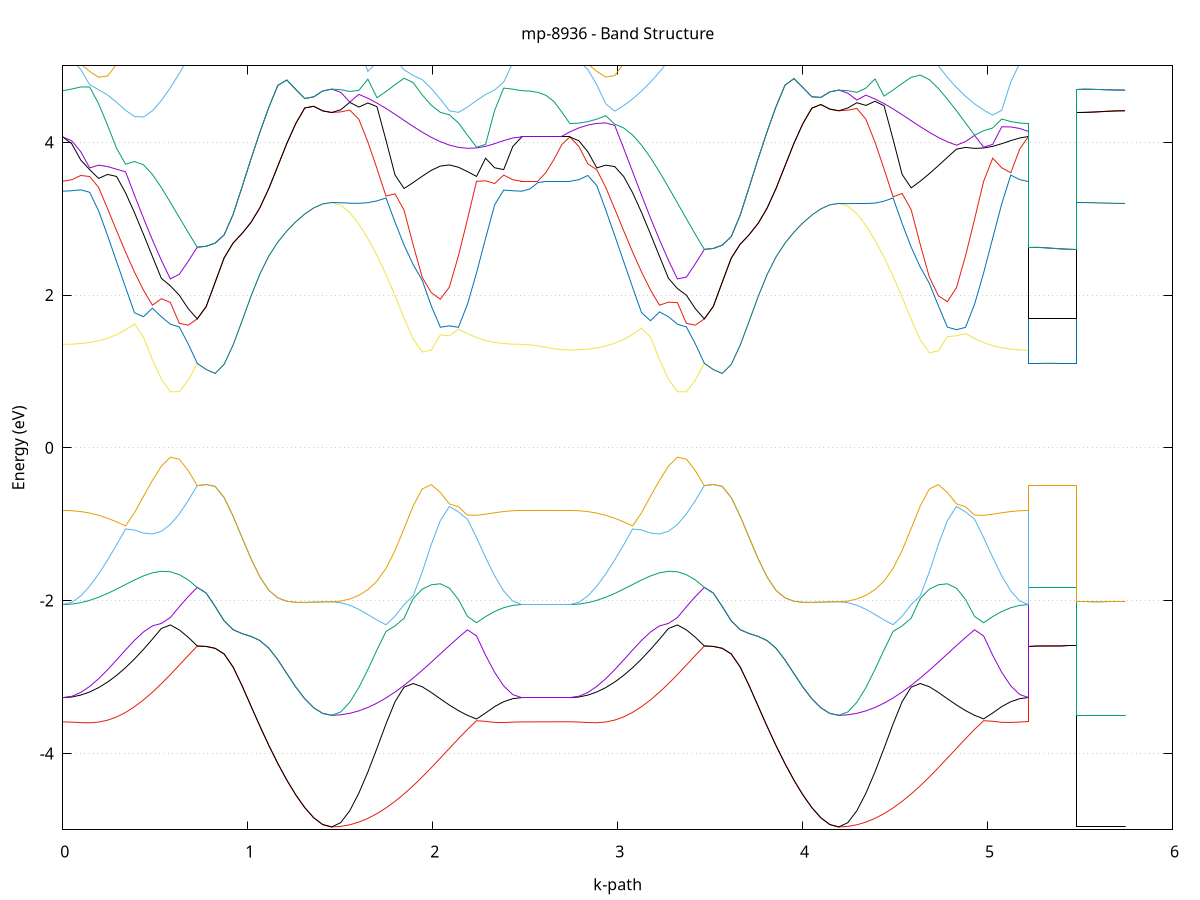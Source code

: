 set title 'mp-8936 - Band Structure'
set xlabel 'k-path'
set ylabel 'Energy (eV)'
set grid y
set yrange [-5:5]
set terminal png size 800,600
set output 'mp-8936_bands_gnuplot.png'
plot '-' using 1:2 with lines notitle, '-' using 1:2 with lines notitle, '-' using 1:2 with lines notitle, '-' using 1:2 with lines notitle, '-' using 1:2 with lines notitle, '-' using 1:2 with lines notitle, '-' using 1:2 with lines notitle, '-' using 1:2 with lines notitle, '-' using 1:2 with lines notitle, '-' using 1:2 with lines notitle, '-' using 1:2 with lines notitle, '-' using 1:2 with lines notitle, '-' using 1:2 with lines notitle, '-' using 1:2 with lines notitle, '-' using 1:2 with lines notitle, '-' using 1:2 with lines notitle, '-' using 1:2 with lines notitle, '-' using 1:2 with lines notitle, '-' using 1:2 with lines notitle, '-' using 1:2 with lines notitle, '-' using 1:2 with lines notitle, '-' using 1:2 with lines notitle, '-' using 1:2 with lines notitle, '-' using 1:2 with lines notitle, '-' using 1:2 with lines notitle, '-' using 1:2 with lines notitle, '-' using 1:2 with lines notitle, '-' using 1:2 with lines notitle, '-' using 1:2 with lines notitle, '-' using 1:2 with lines notitle, '-' using 1:2 with lines notitle, '-' using 1:2 with lines notitle, '-' using 1:2 with lines notitle, '-' using 1:2 with lines notitle, '-' using 1:2 with lines notitle, '-' using 1:2 with lines notitle, '-' using 1:2 with lines notitle, '-' using 1:2 with lines notitle, '-' using 1:2 with lines notitle, '-' using 1:2 with lines notitle, '-' using 1:2 with lines notitle, '-' using 1:2 with lines notitle, '-' using 1:2 with lines notitle, '-' using 1:2 with lines notitle, '-' using 1:2 with lines notitle, '-' using 1:2 with lines notitle, '-' using 1:2 with lines notitle, '-' using 1:2 with lines notitle, '-' using 1:2 with lines notitle, '-' using 1:2 with lines notitle, '-' using 1:2 with lines notitle, '-' using 1:2 with lines notitle, '-' using 1:2 with lines notitle, '-' using 1:2 with lines notitle, '-' using 1:2 with lines notitle, '-' using 1:2 with lines notitle, '-' using 1:2 with lines notitle, '-' using 1:2 with lines notitle, '-' using 1:2 with lines notitle, '-' using 1:2 with lines notitle, '-' using 1:2 with lines notitle, '-' using 1:2 with lines notitle, '-' using 1:2 with lines notitle, '-' using 1:2 with lines notitle
0.000000 -21.557387
0.048460 -21.557287
0.096919 -21.556987
0.145379 -21.556487
0.193838 -21.555887
0.242298 -21.555087
0.290758 -21.554287
0.339217 -21.553387
0.387677 -21.553787
0.436137 -21.554187
0.484596 -21.554587
0.533056 -21.554787
0.581515 -21.554987
0.629975 -21.554987
0.678435 -21.554887
0.726894 -21.554587
0.726894 -21.554587
0.775354 -21.554687
0.823814 -21.555287
0.872273 -21.556087
0.920733 -21.557087
0.969192 -21.558287
1.017652 -21.559687
1.066112 -21.561087
1.114571 -21.562487
1.163031 -21.563887
1.211490 -21.565187
1.259950 -21.566287
1.308410 -21.567187
1.356869 -21.567887
1.405329 -21.568287
1.453789 -21.568487
1.453789 -21.568487
1.502740 -21.568287
1.551692 -21.567887
1.600643 -21.567187
1.649595 -21.566287
1.698547 -21.565287
1.747498 -21.563987
1.796450 -21.562687
1.845401 -21.561287
1.894353 -21.559987
1.943305 -21.558587
1.992256 -21.557287
2.041208 -21.556087
2.090159 -21.554987
2.139111 -21.554087
2.188063 -21.553787
2.237014 -21.554887
2.285966 -21.555687
2.334917 -21.556387
2.383869 -21.556987
2.432821 -21.557287
2.481772 -21.557387
2.481772 -21.557387
2.525107 -21.557387
2.568442 -21.557387
2.611777 -21.557387
2.655113 -21.557387
2.698448 -21.557387
2.741783 -21.557387
2.741783 -21.557387
2.790242 -21.557287
2.838702 -21.556987
2.887162 -21.556487
2.935621 -21.555887
2.984081 -21.555087
3.032540 -21.554287
3.081000 -21.553387
3.129460 -21.553787
3.177919 -21.554187
3.226379 -21.554487
3.274838 -21.554787
3.323298 -21.554987
3.371758 -21.554987
3.420217 -21.554787
3.468677 -21.554587
3.468677 -21.554587
3.517137 -21.554687
3.565596 -21.555287
3.614056 -21.556087
3.662515 -21.557087
3.710975 -21.558287
3.759435 -21.559687
3.807894 -21.561087
3.856354 -21.562487
3.904813 -21.563887
3.953273 -21.565187
4.001733 -21.566287
4.050192 -21.567187
4.098652 -21.567887
4.147112 -21.568287
4.195571 -21.568387
4.195571 -21.568387
4.244523 -21.568287
4.293474 -21.567887
4.342426 -21.567187
4.391378 -21.566287
4.440329 -21.565287
4.489281 -21.563987
4.538232 -21.562687
4.587184 -21.561287
4.636136 -21.559987
4.685087 -21.558587
4.734039 -21.557287
4.782990 -21.556087
4.831942 -21.554987
4.880894 -21.554087
4.929845 -21.553787
4.978797 -21.554887
5.027748 -21.555687
5.076700 -21.556387
5.125652 -21.556987
5.174603 -21.557287
5.223555 -21.557387
5.223555 -21.554587
5.266890 -21.554587
5.310225 -21.554587
5.353560 -21.554587
5.396895 -21.554587
5.440230 -21.554587
5.483565 -21.554587
5.483565 -21.568487
5.526900 -21.568387
5.570235 -21.568387
5.613571 -21.568387
5.656906 -21.568387
5.700241 -21.568387
5.743576 -21.568387
e
0.000000 -21.551687
0.048460 -21.551587
0.096919 -21.551387
0.145379 -21.551587
0.193838 -21.551887
0.242298 -21.552287
0.290758 -21.552787
0.339217 -21.553287
0.387677 -21.552487
0.436137 -21.551587
0.484596 -21.551087
0.533056 -21.551987
0.581515 -21.552787
0.629975 -21.553587
0.678435 -21.554087
0.726894 -21.554587
0.726894 -21.554587
0.775354 -21.554687
0.823814 -21.555287
0.872273 -21.556087
0.920733 -21.557087
0.969192 -21.558287
1.017652 -21.559687
1.066112 -21.561087
1.114571 -21.562487
1.163031 -21.563887
1.211490 -21.565187
1.259950 -21.566287
1.308410 -21.567187
1.356869 -21.567887
1.405329 -21.568287
1.453789 -21.568487
1.453789 -21.568487
1.502740 -21.568287
1.551692 -21.567887
1.600643 -21.567087
1.649595 -21.566087
1.698547 -21.564887
1.747498 -21.563487
1.796450 -21.561987
1.845401 -21.560287
1.894353 -21.558487
1.943305 -21.556687
1.992256 -21.554787
2.041208 -21.552987
2.090159 -21.551287
2.139111 -21.552587
2.188063 -21.553287
2.237014 -21.552587
2.285966 -21.551987
2.334917 -21.551587
2.383869 -21.551387
2.432821 -21.551587
2.481772 -21.551687
2.481772 -21.551687
2.525107 -21.551687
2.568442 -21.551687
2.611777 -21.551687
2.655113 -21.551687
2.698448 -21.551687
2.741783 -21.551687
2.741783 -21.551687
2.790242 -21.551587
2.838702 -21.551387
2.887162 -21.551587
2.935621 -21.551887
2.984081 -21.552287
3.032540 -21.552787
3.081000 -21.553287
3.129460 -21.552487
3.177919 -21.551587
3.226379 -21.551087
3.274838 -21.551987
3.323298 -21.552787
3.371758 -21.553587
3.420217 -21.554087
3.468677 -21.554587
3.468677 -21.554587
3.517137 -21.554687
3.565596 -21.555287
3.614056 -21.556087
3.662515 -21.557087
3.710975 -21.558287
3.759435 -21.559687
3.807894 -21.561087
3.856354 -21.562487
3.904813 -21.563887
3.953273 -21.565187
4.001733 -21.566287
4.050192 -21.567187
4.098652 -21.567887
4.147112 -21.568287
4.195571 -21.568387
4.195571 -21.568387
4.244523 -21.568287
4.293474 -21.567887
4.342426 -21.567087
4.391378 -21.566187
4.440329 -21.564887
4.489281 -21.563487
4.538232 -21.561987
4.587184 -21.560287
4.636136 -21.558487
4.685087 -21.556687
4.734039 -21.554787
4.782990 -21.552987
4.831942 -21.551287
4.880894 -21.552587
4.929845 -21.553287
4.978797 -21.552587
5.027748 -21.551987
5.076700 -21.551587
5.125652 -21.551387
5.174603 -21.551587
5.223555 -21.551687
5.223555 -21.554587
5.266890 -21.554587
5.310225 -21.554587
5.353560 -21.554587
5.396895 -21.554587
5.440230 -21.554587
5.483565 -21.554587
5.483565 -21.568487
5.526900 -21.568387
5.570235 -21.568387
5.613571 -21.568387
5.656906 -21.568387
5.700241 -21.568387
5.743576 -21.568387
e
0.000000 -21.550987
0.048460 -21.551087
0.096919 -21.551287
0.145379 -21.551087
0.193838 -21.550587
0.242298 -21.550087
0.290758 -21.549487
0.339217 -21.548987
0.387677 -21.548987
0.436137 -21.550087
0.484596 -21.550687
0.533056 -21.549887
0.581515 -21.549187
0.629975 -21.548587
0.678435 -21.547987
0.726894 -21.547587
0.726894 -21.547587
0.775354 -21.547487
0.823814 -21.547087
0.872273 -21.546487
0.920733 -21.545787
0.969192 -21.544887
1.017652 -21.543887
1.066112 -21.542887
1.114571 -21.541787
1.163031 -21.540887
1.211490 -21.539887
1.259950 -21.539187
1.308410 -21.538487
1.356869 -21.537987
1.405329 -21.537787
1.453789 -21.537687
1.453789 -21.537687
1.502740 -21.537787
1.551692 -21.538087
1.600643 -21.538687
1.649595 -21.539487
1.698547 -21.540387
1.747498 -21.541487
1.796450 -21.542787
1.845401 -21.544187
1.894353 -21.545587
1.943305 -21.546987
1.992256 -21.548487
2.041208 -21.549987
2.090159 -21.551287
2.139111 -21.549687
2.188063 -21.549187
2.237014 -21.549887
2.285966 -21.550487
2.334917 -21.550987
2.383869 -21.551287
2.432821 -21.551087
2.481772 -21.550987
2.481772 -21.550987
2.525107 -21.550987
2.568442 -21.550987
2.611777 -21.550987
2.655113 -21.550987
2.698448 -21.550987
2.741783 -21.550987
2.741783 -21.550987
2.790242 -21.551087
2.838702 -21.551287
2.887162 -21.551087
2.935621 -21.550587
2.984081 -21.550087
3.032540 -21.549487
3.081000 -21.548987
3.129460 -21.548987
3.177919 -21.550087
3.226379 -21.550687
3.274838 -21.549887
3.323298 -21.549187
3.371758 -21.548587
3.420217 -21.547987
3.468677 -21.547587
3.468677 -21.547587
3.517137 -21.547487
3.565596 -21.547087
3.614056 -21.546487
3.662515 -21.545787
3.710975 -21.544887
3.759435 -21.543887
3.807894 -21.542887
3.856354 -21.541787
3.904813 -21.540887
3.953273 -21.539887
4.001733 -21.539187
4.050192 -21.538487
4.098652 -21.537987
4.147112 -21.537787
4.195571 -21.537687
4.195571 -21.537687
4.244523 -21.537787
4.293474 -21.538087
4.342426 -21.538687
4.391378 -21.539487
4.440329 -21.540387
4.489281 -21.541487
4.538232 -21.542787
4.587184 -21.544087
4.636136 -21.545587
4.685087 -21.546987
4.734039 -21.548487
4.782990 -21.549987
4.831942 -21.551287
4.880894 -21.549687
4.929845 -21.549187
4.978797 -21.549887
5.027748 -21.550487
5.076700 -21.550987
5.125652 -21.551287
5.174603 -21.551087
5.223555 -21.550987
5.223555 -21.547587
5.266890 -21.547587
5.310225 -21.547587
5.353560 -21.547587
5.396895 -21.547587
5.440230 -21.547587
5.483565 -21.547587
5.483565 -21.537687
5.526900 -21.537687
5.570235 -21.537687
5.613571 -21.537687
5.656906 -21.537687
5.700241 -21.537687
5.743576 -21.537687
e
0.000000 -21.543587
0.048460 -21.543687
0.096919 -21.543987
0.145379 -21.544487
0.193838 -21.545187
0.242298 -21.545987
0.290758 -21.546987
0.339217 -21.547987
0.387677 -21.548387
0.436137 -21.547987
0.484596 -21.547587
0.533056 -21.547287
0.581515 -21.547187
0.629975 -21.547187
0.678435 -21.547287
0.726894 -21.547587
0.726894 -21.547587
0.775354 -21.547487
0.823814 -21.547087
0.872273 -21.546487
0.920733 -21.545787
0.969192 -21.544887
1.017652 -21.543887
1.066112 -21.542887
1.114571 -21.541787
1.163031 -21.540887
1.211490 -21.539887
1.259950 -21.539187
1.308410 -21.538487
1.356869 -21.537987
1.405329 -21.537787
1.453789 -21.537687
1.453789 -21.537687
1.502740 -21.537687
1.551692 -21.537987
1.600643 -21.538387
1.649595 -21.538887
1.698547 -21.539587
1.747498 -21.540387
1.796450 -21.541287
1.845401 -21.542287
1.894353 -21.543287
1.943305 -21.544287
1.992256 -21.545387
2.041208 -21.546387
2.090159 -21.547387
2.139111 -21.548287
2.188063 -21.548187
2.237014 -21.546787
2.285966 -21.545687
2.334917 -21.544687
2.383869 -21.544087
2.432821 -21.543687
2.481772 -21.543587
2.481772 -21.543587
2.525107 -21.543587
2.568442 -21.543587
2.611777 -21.543587
2.655113 -21.543587
2.698448 -21.543587
2.741783 -21.543587
2.741783 -21.543587
2.790242 -21.543687
2.838702 -21.543987
2.887162 -21.544487
2.935621 -21.545187
2.984081 -21.545987
3.032540 -21.546987
3.081000 -21.547987
3.129460 -21.548387
3.177919 -21.547987
3.226379 -21.547587
3.274838 -21.547287
3.323298 -21.547187
3.371758 -21.547187
3.420217 -21.547287
3.468677 -21.547587
3.468677 -21.547587
3.517137 -21.547487
3.565596 -21.547087
3.614056 -21.546487
3.662515 -21.545787
3.710975 -21.544887
3.759435 -21.543887
3.807894 -21.542887
3.856354 -21.541787
3.904813 -21.540887
3.953273 -21.539887
4.001733 -21.539187
4.050192 -21.538487
4.098652 -21.537987
4.147112 -21.537787
4.195571 -21.537687
4.195571 -21.537687
4.244523 -21.537687
4.293474 -21.537987
4.342426 -21.538387
4.391378 -21.538887
4.440329 -21.539587
4.489281 -21.540387
4.538232 -21.541287
4.587184 -21.542287
4.636136 -21.543287
4.685087 -21.544287
4.734039 -21.545387
4.782990 -21.546387
4.831942 -21.547387
4.880894 -21.548287
4.929845 -21.548187
4.978797 -21.546787
5.027748 -21.545687
5.076700 -21.544687
5.125652 -21.544087
5.174603 -21.543687
5.223555 -21.543587
5.223555 -21.547587
5.266890 -21.547587
5.310225 -21.547587
5.353560 -21.547587
5.396895 -21.547587
5.440230 -21.547587
5.483565 -21.547587
5.483565 -21.537687
5.526900 -21.537687
5.570235 -21.537687
5.613571 -21.537687
5.656906 -21.537687
5.700241 -21.537687
5.743576 -21.537687
e
0.000000 -21.542387
0.048460 -21.542187
0.096919 -21.541787
0.145379 -21.541187
0.193838 -21.540287
0.242298 -21.539187
0.290758 -21.537787
0.339217 -21.536287
0.387677 -21.534687
0.436137 -21.532987
0.484596 -21.531187
0.533056 -21.529487
0.581515 -21.527787
0.629975 -21.526187
0.678435 -21.524687
0.726894 -21.523287
0.726894 -21.523287
0.775354 -21.523287
0.823814 -21.523087
0.872273 -21.522787
0.920733 -21.522387
0.969192 -21.521887
1.017652 -21.521387
1.066112 -21.520887
1.114571 -21.520487
1.163031 -21.520187
1.211490 -21.520087
1.259950 -21.520187
1.308410 -21.520287
1.356869 -21.520487
1.405329 -21.520687
1.453789 -21.520687
1.453789 -21.520687
1.502740 -21.520687
1.551692 -21.520587
1.600643 -21.520387
1.649595 -21.520187
1.698547 -21.519987
1.747498 -21.520587
1.796450 -21.522087
1.845401 -21.523687
1.894353 -21.525487
1.943305 -21.527487
1.992256 -21.529387
2.041208 -21.531387
2.090159 -21.533287
2.139111 -21.535187
2.188063 -21.536987
2.237014 -21.538487
2.285966 -21.539887
2.334917 -21.540987
2.383869 -21.541787
2.432821 -21.542187
2.481772 -21.542387
2.481772 -21.542387
2.525107 -21.542387
2.568442 -21.542387
2.611777 -21.542387
2.655113 -21.542387
2.698448 -21.542387
2.741783 -21.542387
2.741783 -21.542387
2.790242 -21.542287
2.838702 -21.541887
2.887162 -21.541187
2.935621 -21.540287
2.984081 -21.539187
3.032540 -21.537787
3.081000 -21.536287
3.129460 -21.534687
3.177919 -21.532987
3.226379 -21.531187
3.274838 -21.529387
3.323298 -21.527787
3.371758 -21.526187
3.420217 -21.524687
3.468677 -21.523287
3.468677 -21.523287
3.517137 -21.523287
3.565596 -21.523087
3.614056 -21.522787
3.662515 -21.522387
3.710975 -21.521887
3.759435 -21.521387
3.807894 -21.520887
3.856354 -21.520487
3.904813 -21.520187
3.953273 -21.520087
4.001733 -21.520187
4.050192 -21.520287
4.098652 -21.520487
4.147112 -21.520687
4.195571 -21.520687
4.195571 -21.520687
4.244523 -21.520687
4.293474 -21.520587
4.342426 -21.520387
4.391378 -21.520187
4.440329 -21.519987
4.489281 -21.520587
4.538232 -21.522087
4.587184 -21.523687
4.636136 -21.525487
4.685087 -21.527387
4.734039 -21.529387
4.782990 -21.531387
4.831942 -21.533287
4.880894 -21.535187
4.929845 -21.536987
4.978797 -21.538487
5.027748 -21.539887
5.076700 -21.540987
5.125652 -21.541787
5.174603 -21.542187
5.223555 -21.542387
5.223555 -21.523287
5.266890 -21.523287
5.310225 -21.523287
5.353560 -21.523287
5.396895 -21.523287
5.440230 -21.523287
5.483565 -21.523287
5.483565 -21.520687
5.526900 -21.520687
5.570235 -21.520687
5.613571 -21.520687
5.656906 -21.520687
5.700241 -21.520687
5.743576 -21.520687
e
0.000000 -21.516587
0.048460 -21.516587
0.096919 -21.516587
0.145379 -21.516687
0.193838 -21.516787
0.242298 -21.516887
0.290758 -21.517087
0.339217 -21.517387
0.387677 -21.517687
0.436137 -21.518087
0.484596 -21.518687
0.533056 -21.519287
0.581515 -21.520087
0.629975 -21.521087
0.678435 -21.522087
0.726894 -21.523287
0.726894 -21.523287
0.775354 -21.523287
0.823814 -21.523087
0.872273 -21.522787
0.920733 -21.522387
0.969192 -21.521887
1.017652 -21.521387
1.066112 -21.520887
1.114571 -21.520487
1.163031 -21.520187
1.211490 -21.520087
1.259950 -21.520187
1.308410 -21.520287
1.356869 -21.520487
1.405329 -21.520687
1.453789 -21.520687
1.453789 -21.520687
1.502740 -21.520587
1.551692 -21.520487
1.600643 -21.520187
1.649595 -21.519787
1.698547 -21.519387
1.747498 -21.519687
1.796450 -21.519287
1.845401 -21.518987
1.894353 -21.518587
1.943305 -21.518287
1.992256 -21.517887
2.041208 -21.517587
2.090159 -21.517287
2.139111 -21.517087
2.188063 -21.516987
2.237014 -21.516887
2.285966 -21.516787
2.334917 -21.516687
2.383869 -21.516587
2.432821 -21.516587
2.481772 -21.516587
2.481772 -21.516587
2.525107 -21.516587
2.568442 -21.516587
2.611777 -21.516587
2.655113 -21.516587
2.698448 -21.516587
2.741783 -21.516587
2.741783 -21.516587
2.790242 -21.516587
2.838702 -21.516587
2.887162 -21.516687
2.935621 -21.516787
2.984081 -21.516887
3.032540 -21.517087
3.081000 -21.517387
3.129460 -21.517687
3.177919 -21.518087
3.226379 -21.518687
3.274838 -21.519287
3.323298 -21.520087
3.371758 -21.521087
3.420217 -21.522087
3.468677 -21.523287
3.468677 -21.523287
3.517137 -21.523287
3.565596 -21.523087
3.614056 -21.522787
3.662515 -21.522387
3.710975 -21.521887
3.759435 -21.521387
3.807894 -21.520887
3.856354 -21.520487
3.904813 -21.520187
3.953273 -21.520087
4.001733 -21.520187
4.050192 -21.520287
4.098652 -21.520487
4.147112 -21.520687
4.195571 -21.520687
4.195571 -21.520687
4.244523 -21.520587
4.293474 -21.520487
4.342426 -21.520187
4.391378 -21.519787
4.440329 -21.519387
4.489281 -21.519687
4.538232 -21.519287
4.587184 -21.518987
4.636136 -21.518687
4.685087 -21.518287
4.734039 -21.517887
4.782990 -21.517587
4.831942 -21.517287
4.880894 -21.517087
4.929845 -21.516987
4.978797 -21.516887
5.027748 -21.516787
5.076700 -21.516687
5.125652 -21.516587
5.174603 -21.516587
5.223555 -21.516587
5.223555 -21.523287
5.266890 -21.523287
5.310225 -21.523287
5.353560 -21.523287
5.396895 -21.523287
5.440230 -21.523287
5.483565 -21.523287
5.483565 -21.520687
5.526900 -21.520687
5.570235 -21.520687
5.613571 -21.520687
5.656906 -21.520687
5.700241 -21.520687
5.743576 -21.520687
e
0.000000 -21.515787
0.048460 -21.515787
0.096919 -21.515687
0.145379 -21.515687
0.193838 -21.515587
0.242298 -21.515487
0.290758 -21.515287
0.339217 -21.515087
0.387677 -21.514887
0.436137 -21.514487
0.484596 -21.514087
0.533056 -21.513687
0.581515 -21.513087
0.629975 -21.512487
0.678435 -21.511787
0.726894 -21.511087
0.726894 -21.511087
0.775354 -21.511287
0.823814 -21.511787
0.872273 -21.512387
0.920733 -21.513187
0.969192 -21.513987
1.017652 -21.514687
1.066112 -21.515487
1.114571 -21.515987
1.163031 -21.516487
1.211490 -21.516687
1.259950 -21.516687
1.308410 -21.516487
1.356869 -21.516287
1.405329 -21.516187
1.453789 -21.516187
1.453789 -21.516187
1.502740 -21.516287
1.551692 -21.516687
1.600643 -21.517287
1.649595 -21.518187
1.698547 -21.519287
1.747498 -21.518987
1.796450 -21.518687
1.845401 -21.518387
1.894353 -21.518087
1.943305 -21.517887
1.992256 -21.517687
2.041208 -21.517487
2.090159 -21.517187
2.139111 -21.516887
2.188063 -21.516587
2.237014 -21.516387
2.285966 -21.516187
2.334917 -21.515987
2.383869 -21.515887
2.432821 -21.515787
2.481772 -21.515787
2.481772 -21.515787
2.525107 -21.515787
2.568442 -21.515787
2.611777 -21.515787
2.655113 -21.515787
2.698448 -21.515787
2.741783 -21.515787
2.741783 -21.515787
2.790242 -21.515787
2.838702 -21.515687
2.887162 -21.515687
2.935621 -21.515587
2.984081 -21.515487
3.032540 -21.515287
3.081000 -21.515087
3.129460 -21.514887
3.177919 -21.514487
3.226379 -21.514087
3.274838 -21.513687
3.323298 -21.513087
3.371758 -21.512487
3.420217 -21.511787
3.468677 -21.511087
3.468677 -21.511087
3.517137 -21.511287
3.565596 -21.511787
3.614056 -21.512387
3.662515 -21.513187
3.710975 -21.513987
3.759435 -21.514687
3.807894 -21.515487
3.856354 -21.515987
3.904813 -21.516487
3.953273 -21.516687
4.001733 -21.516587
4.050192 -21.516487
4.098652 -21.516287
4.147112 -21.516187
4.195571 -21.516187
4.195571 -21.516187
4.244523 -21.516287
4.293474 -21.516687
4.342426 -21.517287
4.391378 -21.518187
4.440329 -21.519287
4.489281 -21.518987
4.538232 -21.518687
4.587184 -21.518387
4.636136 -21.518087
4.685087 -21.517887
4.734039 -21.517687
4.782990 -21.517487
4.831942 -21.517187
4.880894 -21.516887
4.929845 -21.516587
4.978797 -21.516387
5.027748 -21.516187
5.076700 -21.515987
5.125652 -21.515887
5.174603 -21.515787
5.223555 -21.515787
5.223555 -21.511087
5.266890 -21.511087
5.310225 -21.511087
5.353560 -21.511087
5.396895 -21.511087
5.440230 -21.511087
5.483565 -21.511087
5.483565 -21.516187
5.526900 -21.516187
5.570235 -21.516187
5.613571 -21.516187
5.656906 -21.516187
5.700241 -21.516187
5.743576 -21.516187
e
0.000000 -21.515787
0.048460 -21.515687
0.096919 -21.515487
0.145379 -21.515187
0.193838 -21.514787
0.242298 -21.514287
0.290758 -21.513787
0.339217 -21.513087
0.387677 -21.512487
0.436137 -21.511787
0.484596 -21.511087
0.533056 -21.510287
0.581515 -21.509587
0.629975 -21.509487
0.678435 -21.510287
0.726894 -21.511087
0.726894 -21.511087
0.775354 -21.511287
0.823814 -21.511787
0.872273 -21.512387
0.920733 -21.513187
0.969192 -21.513987
1.017652 -21.514687
1.066112 -21.515487
1.114571 -21.515987
1.163031 -21.516487
1.211490 -21.516687
1.259950 -21.516687
1.308410 -21.516487
1.356869 -21.516287
1.405329 -21.516187
1.453789 -21.516187
1.453789 -21.516187
1.502740 -21.516087
1.551692 -21.515987
1.600643 -21.515787
1.649595 -21.515487
1.698547 -21.515087
1.747498 -21.514487
1.796450 -21.513687
1.845401 -21.512787
1.894353 -21.511787
1.943305 -21.510587
1.992256 -21.509487
2.041208 -21.509887
2.090159 -21.510887
2.139111 -21.511787
2.188063 -21.512687
2.237014 -21.513587
2.285966 -21.514287
2.334917 -21.514887
2.383869 -21.515387
2.432821 -21.515687
2.481772 -21.515787
2.481772 -21.515787
2.525107 -21.515787
2.568442 -21.515787
2.611777 -21.515787
2.655113 -21.515787
2.698448 -21.515787
2.741783 -21.515787
2.741783 -21.515787
2.790242 -21.515687
2.838702 -21.515487
2.887162 -21.515187
2.935621 -21.514787
2.984081 -21.514287
3.032540 -21.513787
3.081000 -21.513087
3.129460 -21.512487
3.177919 -21.511787
3.226379 -21.510987
3.274838 -21.510287
3.323298 -21.509587
3.371758 -21.509487
3.420217 -21.510287
3.468677 -21.511087
3.468677 -21.511087
3.517137 -21.511287
3.565596 -21.511787
3.614056 -21.512387
3.662515 -21.513187
3.710975 -21.513987
3.759435 -21.514687
3.807894 -21.515487
3.856354 -21.515987
3.904813 -21.516487
3.953273 -21.516687
4.001733 -21.516587
4.050192 -21.516487
4.098652 -21.516287
4.147112 -21.516187
4.195571 -21.516187
4.195571 -21.516187
4.244523 -21.516087
4.293474 -21.515987
4.342426 -21.515787
4.391378 -21.515487
4.440329 -21.515087
4.489281 -21.514487
4.538232 -21.513687
4.587184 -21.512787
4.636136 -21.511787
4.685087 -21.510587
4.734039 -21.509487
4.782990 -21.509887
4.831942 -21.510887
4.880894 -21.511787
4.929845 -21.512687
4.978797 -21.513587
5.027748 -21.514287
5.076700 -21.514887
5.125652 -21.515387
5.174603 -21.515687
5.223555 -21.515787
5.223555 -21.511087
5.266890 -21.511087
5.310225 -21.511087
5.353560 -21.511087
5.396895 -21.511087
5.440230 -21.511087
5.483565 -21.511087
5.483565 -21.516187
5.526900 -21.516187
5.570235 -21.516187
5.613571 -21.516187
5.656906 -21.516187
5.700241 -21.516187
5.743576 -21.516187
e
0.000000 -21.501887
0.048460 -21.501987
0.096919 -21.502187
0.145379 -21.502487
0.193838 -21.502887
0.242298 -21.503487
0.290758 -21.504087
0.339217 -21.504787
0.387677 -21.505587
0.436137 -21.506287
0.484596 -21.507087
0.533056 -21.507887
0.581515 -21.508687
0.629975 -21.508787
0.678435 -21.508087
0.726894 -21.507387
0.726894 -21.507387
0.775354 -21.507187
0.823814 -21.506787
0.872273 -21.506287
0.920733 -21.505687
0.969192 -21.505187
1.017652 -21.504687
1.066112 -21.504187
1.114571 -21.503787
1.163031 -21.503387
1.211490 -21.502987
1.259950 -21.502787
1.308410 -21.502487
1.356869 -21.502387
1.405329 -21.502287
1.453789 -21.502287
1.453789 -21.502287
1.502740 -21.502287
1.551692 -21.502487
1.600643 -21.502887
1.649595 -21.503287
1.698547 -21.503887
1.747498 -21.504487
1.796450 -21.505287
1.845401 -21.506087
1.894353 -21.506987
1.943305 -21.507987
1.992256 -21.508887
2.041208 -21.508287
2.090159 -21.507087
2.139111 -21.505987
2.188063 -21.504987
2.237014 -21.504087
2.285966 -21.503287
2.334917 -21.502687
2.383869 -21.502287
2.432821 -21.501987
2.481772 -21.501887
2.481772 -21.501887
2.525107 -21.501887
2.568442 -21.501887
2.611777 -21.501887
2.655113 -21.501887
2.698448 -21.501887
2.741783 -21.501887
2.741783 -21.501887
2.790242 -21.501987
2.838702 -21.502187
2.887162 -21.502487
2.935621 -21.502887
2.984081 -21.503487
3.032540 -21.504087
3.081000 -21.504787
3.129460 -21.505587
3.177919 -21.506287
3.226379 -21.507087
3.274838 -21.507887
3.323298 -21.508687
3.371758 -21.508787
3.420217 -21.508087
3.468677 -21.507387
3.468677 -21.507387
3.517137 -21.507187
3.565596 -21.506787
3.614056 -21.506287
3.662515 -21.505687
3.710975 -21.505187
3.759435 -21.504687
3.807894 -21.504187
3.856354 -21.503687
3.904813 -21.503387
3.953273 -21.502987
4.001733 -21.502787
4.050192 -21.502487
4.098652 -21.502387
4.147112 -21.502287
4.195571 -21.502287
4.195571 -21.502287
4.244523 -21.502287
4.293474 -21.502487
4.342426 -21.502887
4.391378 -21.503287
4.440329 -21.503887
4.489281 -21.504487
4.538232 -21.505287
4.587184 -21.506087
4.636136 -21.506987
4.685087 -21.507987
4.734039 -21.508887
4.782990 -21.508287
4.831942 -21.507087
4.880894 -21.505987
4.929845 -21.504987
4.978797 -21.504087
5.027748 -21.503287
5.076700 -21.502687
5.125652 -21.502287
5.174603 -21.501987
5.223555 -21.501887
5.223555 -21.507387
5.266890 -21.507387
5.310225 -21.507387
5.353560 -21.507387
5.396895 -21.507387
5.440230 -21.507387
5.483565 -21.507387
5.483565 -21.502287
5.526900 -21.502287
5.570235 -21.502287
5.613571 -21.502287
5.656906 -21.502287
5.700241 -21.502287
5.743576 -21.502287
e
0.000000 -21.501887
0.048460 -21.501887
0.096919 -21.501987
0.145379 -21.502087
0.193838 -21.502287
0.242298 -21.502487
0.290758 -21.502787
0.339217 -21.503087
0.387677 -21.503487
0.436137 -21.503887
0.484596 -21.504387
0.533056 -21.504887
0.581515 -21.505487
0.629975 -21.506087
0.678435 -21.506687
0.726894 -21.507387
0.726894 -21.507387
0.775354 -21.507187
0.823814 -21.506787
0.872273 -21.506287
0.920733 -21.505687
0.969192 -21.505187
1.017652 -21.504687
1.066112 -21.504187
1.114571 -21.503787
1.163031 -21.503387
1.211490 -21.502987
1.259950 -21.502787
1.308410 -21.502487
1.356869 -21.502387
1.405329 -21.502287
1.453789 -21.502287
1.453789 -21.502287
1.502740 -21.502287
1.551692 -21.502187
1.600643 -21.502187
1.649595 -21.502187
1.698547 -21.502187
1.747498 -21.502187
1.796450 -21.502087
1.845401 -21.502087
1.894353 -21.502087
1.943305 -21.501987
1.992256 -21.501987
2.041208 -21.501987
2.090159 -21.501987
2.139111 -21.501987
2.188063 -21.501987
2.237014 -21.501887
2.285966 -21.501887
2.334917 -21.501887
2.383869 -21.501887
2.432821 -21.501887
2.481772 -21.501887
2.481772 -21.501887
2.525107 -21.501887
2.568442 -21.501887
2.611777 -21.501887
2.655113 -21.501887
2.698448 -21.501887
2.741783 -21.501887
2.741783 -21.501887
2.790242 -21.501987
2.838702 -21.501987
2.887162 -21.502087
2.935621 -21.502287
2.984081 -21.502487
3.032540 -21.502787
3.081000 -21.503087
3.129460 -21.503487
3.177919 -21.503887
3.226379 -21.504387
3.274838 -21.504887
3.323298 -21.505487
3.371758 -21.506087
3.420217 -21.506687
3.468677 -21.507387
3.468677 -21.507387
3.517137 -21.507187
3.565596 -21.506787
3.614056 -21.506287
3.662515 -21.505687
3.710975 -21.505187
3.759435 -21.504687
3.807894 -21.504187
3.856354 -21.503687
3.904813 -21.503387
3.953273 -21.502987
4.001733 -21.502787
4.050192 -21.502487
4.098652 -21.502387
4.147112 -21.502287
4.195571 -21.502287
4.195571 -21.502287
4.244523 -21.502287
4.293474 -21.502187
4.342426 -21.502187
4.391378 -21.502187
4.440329 -21.502187
4.489281 -21.502187
4.538232 -21.502087
4.587184 -21.502087
4.636136 -21.502087
4.685087 -21.501987
4.734039 -21.501987
4.782990 -21.501987
4.831942 -21.501987
4.880894 -21.501987
4.929845 -21.501987
4.978797 -21.501887
5.027748 -21.501887
5.076700 -21.501887
5.125652 -21.501887
5.174603 -21.501887
5.223555 -21.501887
5.223555 -21.507387
5.266890 -21.507387
5.310225 -21.507387
5.353560 -21.507387
5.396895 -21.507387
5.440230 -21.507387
5.483565 -21.507387
5.483565 -21.502287
5.526900 -21.502287
5.570235 -21.502287
5.613571 -21.502287
5.656906 -21.502287
5.700241 -21.502287
5.743576 -21.502287
e
0.000000 -13.475587
0.048460 -13.470687
0.096919 -13.456287
0.145379 -13.432387
0.193838 -13.399287
0.242298 -13.357687
0.290758 -13.307987
0.339217 -13.250987
0.387677 -13.187587
0.436137 -13.118987
0.484596 -13.046487
0.533056 -12.971487
0.581515 -12.895687
0.629975 -12.820787
0.678435 -12.748787
0.726894 -12.681187
0.726894 -12.681187
0.775354 -12.678487
0.823814 -12.670287
0.872273 -12.656887
0.920733 -12.638887
0.969192 -12.616787
1.017652 -12.591587
1.066112 -12.564187
1.114571 -12.535687
1.163031 -12.507387
1.211490 -12.480587
1.259950 -12.456487
1.308410 -12.436187
1.356869 -12.420987
1.405329 -12.411487
1.453789 -12.408287
1.453789 -12.408287
1.502740 -12.415387
1.551692 -12.436687
1.600643 -12.471187
1.649595 -12.517887
1.698547 -12.575187
1.747498 -12.641287
1.796450 -12.714187
1.845401 -12.791587
1.894353 -12.871587
1.943305 -12.952087
1.992256 -13.031187
2.041208 -13.107287
2.090159 -13.178787
2.139111 -13.244587
2.188063 -13.303587
2.237014 -13.354787
2.285966 -13.397587
2.334917 -13.431387
2.383869 -13.455887
2.432821 -13.470587
2.481772 -13.475587
2.481772 -13.475587
2.525107 -13.475587
2.568442 -13.475587
2.611777 -13.475587
2.655113 -13.475587
2.698448 -13.475587
2.741783 -13.475587
2.741783 -13.475587
2.790242 -13.470687
2.838702 -13.456287
2.887162 -13.432387
2.935621 -13.399287
2.984081 -13.357687
3.032540 -13.307987
3.081000 -13.250987
3.129460 -13.187587
3.177919 -13.118987
3.226379 -13.046487
3.274838 -12.971487
3.323298 -12.895687
3.371758 -12.820787
3.420217 -12.748787
3.468677 -12.681187
3.468677 -12.681187
3.517137 -12.678487
3.565596 -12.670287
3.614056 -12.656887
3.662515 -12.638887
3.710975 -12.616787
3.759435 -12.591587
3.807894 -12.564187
3.856354 -12.535687
3.904813 -12.507387
3.953273 -12.480587
4.001733 -12.456487
4.050192 -12.436187
4.098652 -12.420987
4.147112 -12.411487
4.195571 -12.408287
4.195571 -12.408287
4.244523 -12.415387
4.293474 -12.436687
4.342426 -12.471187
4.391378 -12.517887
4.440329 -12.575187
4.489281 -12.641287
4.538232 -12.714187
4.587184 -12.791587
4.636136 -12.871587
4.685087 -12.952087
4.734039 -13.031187
4.782990 -13.107287
4.831942 -13.178787
4.880894 -13.244587
4.929845 -13.303587
4.978797 -13.354787
5.027748 -13.397587
5.076700 -13.431387
5.125652 -13.455887
5.174603 -13.470587
5.223555 -13.475587
5.223555 -12.681187
5.266890 -12.681187
5.310225 -12.681187
5.353560 -12.681187
5.396895 -12.681187
5.440230 -12.681187
5.483565 -12.681187
5.483565 -12.408287
5.526900 -12.408287
5.570235 -12.408287
5.613571 -12.408287
5.656906 -12.408287
5.700241 -12.408287
5.743576 -12.408287
e
0.000000 -12.429387
0.048460 -12.428587
0.096919 -12.426387
0.145379 -12.423287
0.193838 -12.419787
0.242298 -12.416987
0.290758 -12.415987
0.339217 -12.417987
0.387677 -12.424487
0.436137 -12.436887
0.484596 -12.456387
0.533056 -12.484187
0.581515 -12.520687
0.629975 -12.566087
0.678435 -12.619887
0.726894 -12.681187
0.726894 -12.681187
0.775354 -12.678487
0.823814 -12.670287
0.872273 -12.656887
0.920733 -12.638887
0.969192 -12.616787
1.017652 -12.591587
1.066112 -12.564187
1.114571 -12.535687
1.163031 -12.507387
1.211490 -12.480587
1.259950 -12.456487
1.308410 -12.436187
1.356869 -12.420987
1.405329 -12.411487
1.453789 -12.408287
1.453789 -12.408287
1.502740 -12.407687
1.551692 -12.406087
1.600643 -12.403487
1.649595 -12.400287
1.698547 -12.396787
1.747498 -12.393287
1.796450 -12.390287
1.845401 -12.387987
1.894353 -12.386887
1.943305 -12.387087
1.992256 -12.388687
2.041208 -12.391687
2.090159 -12.395887
2.139111 -12.400987
2.188063 -12.406587
2.237014 -12.412387
2.285966 -12.417887
2.334917 -12.422587
2.383869 -12.426287
2.432821 -12.428587
2.481772 -12.429387
2.481772 -12.429387
2.525107 -12.429387
2.568442 -12.429387
2.611777 -12.429387
2.655113 -12.429387
2.698448 -12.429387
2.741783 -12.429387
2.741783 -12.429387
2.790242 -12.428587
2.838702 -12.426387
2.887162 -12.423287
2.935621 -12.419887
2.984081 -12.416987
3.032540 -12.415987
3.081000 -12.417987
3.129460 -12.424487
3.177919 -12.436887
3.226379 -12.456387
3.274838 -12.484187
3.323298 -12.520687
3.371758 -12.566087
3.420217 -12.619887
3.468677 -12.681187
3.468677 -12.681187
3.517137 -12.678487
3.565596 -12.670287
3.614056 -12.656887
3.662515 -12.638887
3.710975 -12.616787
3.759435 -12.591587
3.807894 -12.564187
3.856354 -12.535687
3.904813 -12.507387
3.953273 -12.480587
4.001733 -12.456487
4.050192 -12.436187
4.098652 -12.420987
4.147112 -12.411487
4.195571 -12.408287
4.195571 -12.408287
4.244523 -12.407687
4.293474 -12.406087
4.342426 -12.403487
4.391378 -12.400287
4.440329 -12.396787
4.489281 -12.393287
4.538232 -12.390287
4.587184 -12.387987
4.636136 -12.386887
4.685087 -12.387087
4.734039 -12.388687
4.782990 -12.391687
4.831942 -12.395887
4.880894 -12.400987
4.929845 -12.406587
4.978797 -12.412387
5.027748 -12.417887
5.076700 -12.422587
5.125652 -12.426287
5.174603 -12.428587
5.223555 -12.429387
5.223555 -12.681187
5.266890 -12.681187
5.310225 -12.681187
5.353560 -12.681187
5.396895 -12.681187
5.440230 -12.681187
5.483565 -12.681187
5.483565 -12.408287
5.526900 -12.408287
5.570235 -12.408287
5.613571 -12.408287
5.656906 -12.408287
5.700241 -12.408287
5.743576 -12.408287
e
0.000000 -6.409787
0.048460 -6.428587
0.096919 -6.482787
0.145379 -6.566787
0.193838 -6.672787
0.242298 -6.792187
0.290758 -6.916687
0.339217 -7.038887
0.387677 -7.152187
0.436137 -7.251287
0.484596 -7.331387
0.533056 -7.388987
0.581515 -7.421487
0.629975 -7.427287
0.678435 -7.405887
0.726894 -7.357587
0.726894 -7.357587
0.775354 -7.350287
0.823814 -7.328387
0.872273 -7.292187
0.920733 -7.241787
0.969192 -7.177887
1.017652 -7.100887
1.066112 -7.011887
1.114571 -6.912187
1.163031 -6.803787
1.211490 -6.689387
1.259950 -6.573387
1.308410 -6.462287
1.356869 -6.365987
1.405329 -6.298287
1.453789 -6.273487
1.453789 -6.273487
1.502740 -6.299887
1.551692 -6.365587
1.600643 -6.458087
1.649595 -6.567887
1.698547 -6.679887
1.747498 -6.784787
1.796450 -6.875987
1.845401 -6.948887
1.894353 -7.000687
1.943305 -7.029487
1.992256 -7.034687
2.041208 -7.016487
2.090159 -6.975887
2.139111 -6.915187
2.188063 -6.837587
2.237014 -6.747987
2.285966 -6.652787
2.334917 -6.560587
2.383869 -6.482187
2.432821 -6.428787
2.481772 -6.409787
2.481772 -6.409787
2.525107 -6.409787
2.568442 -6.409787
2.611777 -6.409787
2.655113 -6.409787
2.698448 -6.409787
2.741783 -6.409787
2.741783 -6.409787
2.790242 -6.428587
2.838702 -6.482887
2.887162 -6.566887
2.935621 -6.672887
2.984081 -6.792187
3.032540 -6.916687
3.081000 -7.038887
3.129460 -7.152287
3.177919 -7.251287
3.226379 -7.331387
3.274838 -7.388987
3.323298 -7.421487
3.371758 -7.427287
3.420217 -7.405887
3.468677 -7.357587
3.468677 -7.357587
3.517137 -7.350287
3.565596 -7.328387
3.614056 -7.292187
3.662515 -7.241887
3.710975 -7.177887
3.759435 -7.100887
3.807894 -7.011887
3.856354 -6.912187
3.904813 -6.803787
3.953273 -6.689387
4.001733 -6.573387
4.050192 -6.462287
4.098652 -6.365987
4.147112 -6.298287
4.195571 -6.273487
4.195571 -6.273487
4.244523 -6.299887
4.293474 -6.365587
4.342426 -6.458087
4.391378 -6.567887
4.440329 -6.679887
4.489281 -6.784787
4.538232 -6.875987
4.587184 -6.948887
4.636136 -7.000687
4.685087 -7.029487
4.734039 -7.034687
4.782990 -7.016487
4.831942 -6.975987
4.880894 -6.915187
4.929845 -6.837687
4.978797 -6.747987
5.027748 -6.652787
5.076700 -6.560687
5.125652 -6.482287
5.174603 -6.428887
5.223555 -6.409787
5.223555 -7.357587
5.266890 -7.357587
5.310225 -7.357587
5.353560 -7.357587
5.396895 -7.357587
5.440230 -7.357587
5.483565 -7.357587
5.483565 -6.273487
5.526900 -6.273487
5.570235 -6.273487
5.613571 -6.273487
5.656906 -6.273487
5.700241 -6.273487
5.743576 -6.273487
e
0.000000 -5.459387
0.048460 -5.479687
0.096919 -5.539387
0.145379 -5.634987
0.193838 -5.761287
0.242298 -5.911187
0.290758 -6.077187
0.339217 -6.252287
0.387677 -6.429987
0.436137 -6.604587
0.484596 -6.771387
0.533056 -6.926087
0.581515 -7.065087
0.629975 -7.185087
0.678435 -7.283387
0.726894 -7.357587
0.726894 -7.357587
0.775354 -7.350287
0.823814 -7.328387
0.872273 -7.292187
0.920733 -7.241787
0.969192 -7.177887
1.017652 -7.100887
1.066112 -7.011887
1.114571 -6.912187
1.163031 -6.803787
1.211490 -6.689387
1.259950 -6.573387
1.308410 -6.462287
1.356869 -6.365987
1.405329 -6.298287
1.453789 -6.273487
1.453789 -6.273487
1.502740 -6.297187
1.551692 -6.363087
1.600643 -6.445687
1.649595 -6.520987
1.698547 -6.580687
1.747498 -6.619187
1.796450 -6.634287
1.845401 -6.625387
1.894353 -6.592887
1.943305 -6.537887
1.992256 -6.462287
2.041208 -6.367987
2.090159 -6.257987
2.139111 -6.135587
2.188063 -6.005287
2.237014 -5.872687
2.285966 -5.744887
2.334917 -5.630487
2.383869 -5.539187
2.432821 -5.479987
2.481772 -5.459387
2.481772 -5.459387
2.525107 -5.459387
2.568442 -5.459387
2.611777 -5.459387
2.655113 -5.459387
2.698448 -5.459387
2.741783 -5.459387
2.741783 -5.459387
2.790242 -5.479687
2.838702 -5.539387
2.887162 -5.635087
2.935621 -5.761287
2.984081 -5.911187
3.032540 -6.077187
3.081000 -6.252287
3.129460 -6.429987
3.177919 -6.604587
3.226379 -6.771387
3.274838 -6.926087
3.323298 -7.065087
3.371758 -7.185087
3.420217 -7.283387
3.468677 -7.357587
3.468677 -7.357587
3.517137 -7.350287
3.565596 -7.328387
3.614056 -7.292187
3.662515 -7.241887
3.710975 -7.177887
3.759435 -7.100887
3.807894 -7.011887
3.856354 -6.912187
3.904813 -6.803787
3.953273 -6.689387
4.001733 -6.573387
4.050192 -6.462287
4.098652 -6.365987
4.147112 -6.298287
4.195571 -6.273487
4.195571 -6.273487
4.244523 -6.297287
4.293474 -6.363087
4.342426 -6.445687
4.391378 -6.520987
4.440329 -6.580687
4.489281 -6.619187
4.538232 -6.634387
4.587184 -6.625387
4.636136 -6.592887
4.685087 -6.537887
4.734039 -6.462287
4.782990 -6.367987
4.831942 -6.257987
4.880894 -6.135587
4.929845 -6.005287
4.978797 -5.872687
5.027748 -5.744887
5.076700 -5.630487
5.125652 -5.539187
5.174603 -5.479987
5.223555 -5.459387
5.223555 -7.357587
5.266890 -7.357587
5.310225 -7.357587
5.353560 -7.357587
5.396895 -7.357587
5.440230 -7.357587
5.483565 -7.357587
5.483565 -6.273487
5.526900 -6.273487
5.570235 -6.273487
5.613571 -6.273487
5.656906 -6.273487
5.700241 -6.273487
5.743576 -6.273487
e
0.000000 -3.587587
0.048460 -3.590887
0.096919 -3.597387
0.145379 -3.599587
0.193838 -3.590287
0.242298 -3.565287
0.290758 -3.523087
0.339217 -3.463887
0.387677 -3.388987
0.436137 -3.300087
0.484596 -3.198987
0.533056 -3.087687
0.581515 -2.968487
0.629975 -2.843987
0.678435 -2.717787
0.726894 -2.594387
0.726894 -2.594387
0.775354 -2.600187
0.823814 -2.624687
0.872273 -2.698787
0.920733 -2.869487
0.969192 -3.114087
1.017652 -3.380687
1.066112 -3.645387
1.114571 -3.898187
1.163031 -4.134287
1.211490 -4.350487
1.259950 -4.543887
1.308410 -4.710487
1.356869 -4.843387
1.405329 -4.931687
1.453789 -4.963087
1.453789 -4.963087
1.502740 -4.955987
1.551692 -4.934687
1.600643 -4.899587
1.649595 -4.850687
1.698547 -4.788687
1.747498 -4.714087
1.796450 -4.627687
1.845401 -4.530587
1.894353 -4.423687
1.943305 -4.308787
1.992256 -4.187387
2.041208 -4.061687
2.090159 -3.934187
2.139111 -3.807887
2.188063 -3.685987
2.237014 -3.572487
2.285966 -3.580587
2.334917 -3.595087
2.383869 -3.596287
2.432821 -3.590787
2.481772 -3.587587
2.481772 -3.587587
2.525107 -3.587487
2.568442 -3.587287
2.611777 -3.586887
2.655113 -3.586587
2.698448 -3.586287
2.741783 -3.586187
2.741783 -3.586187
2.790242 -3.589487
2.838702 -3.596087
2.887162 -3.598287
2.935621 -3.589187
2.984081 -3.564187
3.032540 -3.521987
3.081000 -3.462887
3.129460 -3.388087
3.177919 -3.299187
3.226379 -3.198187
3.274838 -3.086887
3.323298 -2.967787
3.371758 -2.843387
3.420217 -2.717287
3.468677 -2.593887
3.468677 -2.593887
3.517137 -2.599687
3.565596 -2.624287
3.614056 -2.698487
3.662515 -2.869287
3.710975 -3.113987
3.759435 -3.380687
3.807894 -3.645287
3.856354 -3.898187
3.904813 -4.134287
3.953273 -4.350487
4.001733 -4.543887
4.050192 -4.710487
4.098652 -4.843387
4.147112 -4.931687
4.195571 -4.963087
4.195571 -4.963087
4.244523 -4.955987
4.293474 -4.934687
4.342426 -4.899487
4.391378 -4.850687
4.440329 -4.788687
4.489281 -4.714087
4.538232 -4.627687
4.587184 -4.530487
4.636136 -4.423687
4.685087 -4.308687
4.734039 -4.187387
4.782990 -4.061687
4.831942 -3.934187
4.880894 -3.807887
4.929845 -3.685987
4.978797 -3.572487
5.027748 -3.579387
5.076700 -3.593887
5.125652 -3.594987
5.174603 -3.589487
5.223555 -3.586187
5.223555 -2.594387
5.266890 -2.594287
5.310225 -2.594187
5.353560 -2.594087
5.396895 -2.593987
5.440230 -2.593887
5.483565 -2.593887
5.483565 -4.963087
5.526900 -4.963087
5.570235 -4.963087
5.613571 -4.963087
5.656906 -4.963087
5.700241 -4.963087
5.743576 -4.963087
e
0.000000 -3.270087
0.048460 -3.261787
0.096919 -3.236987
0.145379 -3.195887
0.193838 -3.138787
0.242298 -3.066287
0.290758 -2.978887
0.339217 -2.877687
0.387677 -2.763787
0.436137 -2.638787
0.484596 -2.504787
0.533056 -2.364487
0.581515 -2.318787
0.629975 -2.383887
0.678435 -2.479987
0.726894 -2.594387
0.726894 -2.594387
0.775354 -2.600187
0.823814 -2.624687
0.872273 -2.698787
0.920733 -2.869487
0.969192 -3.114087
1.017652 -3.380687
1.066112 -3.645387
1.114571 -3.898187
1.163031 -4.134287
1.211490 -4.350487
1.259950 -4.543887
1.308410 -4.710487
1.356869 -4.843387
1.405329 -4.931687
1.453789 -4.963087
1.453789 -4.963087
1.502740 -4.906287
1.551692 -4.749987
1.600643 -4.521087
1.649595 -4.242887
1.698547 -3.933787
1.747498 -3.614487
1.796450 -3.323087
1.845401 -3.132587
1.894353 -3.086087
1.943305 -3.127687
1.992256 -3.202387
2.041208 -3.285887
2.090159 -3.367187
2.139111 -3.440687
2.188063 -3.502387
2.237014 -3.549587
2.285966 -3.471487
2.334917 -3.387087
2.383869 -3.323387
2.432821 -3.283587
2.481772 -3.270087
2.481772 -3.270087
2.525107 -3.270087
2.568442 -3.270087
2.611777 -3.270087
2.655113 -3.270087
2.698448 -3.270087
2.741783 -3.270087
2.741783 -3.270087
2.790242 -3.261787
2.838702 -3.236987
2.887162 -3.195887
2.935621 -3.138787
2.984081 -3.066287
3.032540 -2.978887
3.081000 -2.877687
3.129460 -2.763787
3.177919 -2.638787
3.226379 -2.504787
3.274838 -2.364487
3.323298 -2.318587
3.371758 -2.383587
3.420217 -2.479587
3.468677 -2.593887
3.468677 -2.593887
3.517137 -2.599687
3.565596 -2.624287
3.614056 -2.698487
3.662515 -2.869287
3.710975 -3.113987
3.759435 -3.380687
3.807894 -3.645287
3.856354 -3.898187
3.904813 -4.134287
3.953273 -4.350487
4.001733 -4.543887
4.050192 -4.710487
4.098652 -4.843387
4.147112 -4.931687
4.195571 -4.963087
4.195571 -4.963087
4.244523 -4.906287
4.293474 -4.749987
4.342426 -4.521087
4.391378 -4.242887
4.440329 -3.933787
4.489281 -3.614387
4.538232 -3.322987
4.587184 -3.132287
4.636136 -3.085587
4.685087 -3.126987
4.734039 -3.201587
4.782990 -3.284987
4.831942 -3.366287
4.880894 -3.439687
4.929845 -3.501387
4.978797 -3.548487
5.027748 -3.471487
5.076700 -3.387087
5.125652 -3.323387
5.174603 -3.283587
5.223555 -3.270087
5.223555 -2.594387
5.266890 -2.594287
5.310225 -2.594187
5.353560 -2.594087
5.396895 -2.593987
5.440230 -2.593887
5.483565 -2.593887
5.483565 -4.963087
5.526900 -4.963087
5.570235 -4.963087
5.613571 -4.963087
5.656906 -4.963087
5.700241 -4.963087
5.743576 -4.963087
e
0.000000 -3.270087
0.048460 -3.252787
0.096919 -3.202487
0.145379 -3.123587
0.193838 -3.022187
0.242298 -2.904487
0.290758 -2.776887
0.339217 -2.646087
0.387677 -2.520087
0.436137 -2.409987
0.484596 -2.331087
0.533056 -2.298587
0.581515 -2.221387
0.629975 -2.080187
0.678435 -1.946587
0.726894 -1.827387
0.726894 -1.827387
0.775354 -1.900987
0.823814 -2.076987
0.872273 -2.264687
0.920733 -2.380587
0.969192 -2.431887
1.017652 -2.468487
1.066112 -2.523687
1.114571 -2.623987
1.163031 -2.775987
1.211490 -2.955387
1.259950 -3.132187
1.308410 -3.285587
1.356869 -3.403187
1.405329 -3.476787
1.453789 -3.501787
1.453789 -3.501787
1.502740 -3.495287
1.551692 -3.475687
1.600643 -3.443487
1.649595 -3.398787
1.698547 -3.342187
1.747498 -3.274487
1.796450 -3.196387
1.845401 -3.109087
1.894353 -3.013887
1.943305 -2.912387
1.992256 -2.806187
2.041208 -2.697587
2.090159 -2.588887
2.139111 -2.482787
2.188063 -2.381987
2.237014 -2.462087
2.285966 -2.714687
2.334917 -2.939187
2.383869 -3.116487
2.432821 -3.230587
2.481772 -3.270087
2.481772 -3.270087
2.525107 -3.270087
2.568442 -3.270087
2.611777 -3.270087
2.655113 -3.270087
2.698448 -3.270087
2.741783 -3.270087
2.741783 -3.270087
2.790242 -3.252787
2.838702 -3.202487
2.887162 -3.123587
2.935621 -3.022187
2.984081 -2.904587
3.032540 -2.777087
3.081000 -2.646187
3.129460 -2.520187
3.177919 -2.410087
3.226379 -2.331087
3.274838 -2.298487
3.323298 -2.221387
3.371758 -2.080187
3.420217 -1.946487
3.468677 -1.827387
3.468677 -1.827387
3.517137 -1.900987
3.565596 -2.076887
3.614056 -2.264487
3.662515 -2.380287
3.710975 -2.431587
3.759435 -2.468187
3.807894 -2.523487
3.856354 -2.623887
3.904813 -2.775987
3.953273 -2.955487
4.001733 -3.132187
4.050192 -3.285687
4.098652 -3.403187
4.147112 -3.476787
4.195571 -3.501787
4.195571 -3.501787
4.244523 -3.495287
4.293474 -3.475787
4.342426 -3.443487
4.391378 -3.398787
4.440329 -3.342187
4.489281 -3.274487
4.538232 -3.196387
4.587184 -3.109187
4.636136 -3.013987
4.685087 -2.912387
4.734039 -2.806287
4.782990 -2.697687
4.831942 -2.588987
4.880894 -2.482787
4.929845 -2.382087
4.978797 -2.462287
5.027748 -2.714687
5.076700 -2.939287
5.125652 -3.116487
5.174603 -3.230587
5.223555 -3.270087
5.223555 -1.827387
5.266890 -1.827387
5.310225 -1.827387
5.353560 -1.827387
5.396895 -1.827387
5.440230 -1.827387
5.483565 -1.827387
5.483565 -3.501787
5.526900 -3.501787
5.570235 -3.501787
5.613571 -3.501787
5.656906 -3.501787
5.700241 -3.501787
5.743576 -3.501787
e
0.000000 -2.051787
0.048460 -2.045587
0.096919 -2.026987
0.145379 -1.996787
0.193838 -1.955987
0.242298 -1.906087
0.290758 -1.849487
0.339217 -1.789387
0.387677 -1.729987
0.436137 -1.676687
0.484596 -1.636287
0.533056 -1.616087
0.581515 -1.622587
0.629975 -1.660387
0.678435 -1.729887
0.726894 -1.827387
0.726894 -1.827387
0.775354 -1.900987
0.823814 -2.076987
0.872273 -2.264687
0.920733 -2.380587
0.969192 -2.431887
1.017652 -2.468487
1.066112 -2.523687
1.114571 -2.623987
1.163031 -2.775987
1.211490 -2.955387
1.259950 -3.132187
1.308410 -3.285587
1.356869 -3.403187
1.405329 -3.476787
1.453789 -3.501787
1.453789 -3.501787
1.502740 -3.457487
1.551692 -3.330987
1.600643 -3.138387
1.649595 -2.901187
1.698547 -2.645587
1.747498 -2.403587
1.796450 -2.331187
1.845401 -2.229787
1.894353 -1.973487
1.943305 -1.850087
1.992256 -1.792987
2.041208 -1.779887
2.090159 -1.836987
2.139111 -1.984687
2.188063 -2.206887
2.237014 -2.289687
2.285966 -2.208787
2.334917 -2.142287
2.383869 -2.092787
2.432821 -2.062187
2.481772 -2.051787
2.481772 -2.051787
2.525107 -2.051787
2.568442 -2.051787
2.611777 -2.051787
2.655113 -2.051787
2.698448 -2.051787
2.741783 -2.051787
2.741783 -2.051787
2.790242 -2.045587
2.838702 -2.026987
2.887162 -1.996787
2.935621 -1.955987
2.984081 -1.906087
3.032540 -1.849487
3.081000 -1.789387
3.129460 -1.729987
3.177919 -1.676787
3.226379 -1.636287
3.274838 -1.616087
3.323298 -1.622587
3.371758 -1.660387
3.420217 -1.729887
3.468677 -1.827387
3.468677 -1.827387
3.517137 -1.900987
3.565596 -2.076887
3.614056 -2.264487
3.662515 -2.380287
3.710975 -2.431587
3.759435 -2.468187
3.807894 -2.523487
3.856354 -2.623887
3.904813 -2.775987
3.953273 -2.955487
4.001733 -3.132187
4.050192 -3.285687
4.098652 -3.403187
4.147112 -3.476787
4.195571 -3.501787
4.195571 -3.501787
4.244523 -3.457587
4.293474 -3.331087
4.342426 -3.138387
4.391378 -2.901187
4.440329 -2.645687
4.489281 -2.403587
4.538232 -2.330587
4.587184 -2.229387
4.636136 -1.973187
4.685087 -1.849987
4.734039 -1.792987
4.782990 -1.779887
4.831942 -1.837087
4.880894 -1.984887
4.929845 -2.206987
4.978797 -2.289687
5.027748 -2.208887
5.076700 -2.142387
5.125652 -2.092787
5.174603 -2.062187
5.223555 -2.051787
5.223555 -1.827387
5.266890 -1.827387
5.310225 -1.827387
5.353560 -1.827387
5.396895 -1.827387
5.440230 -1.827387
5.483565 -1.827387
5.483565 -3.501787
5.526900 -3.501787
5.570235 -3.501787
5.613571 -3.501787
5.656906 -3.501787
5.700241 -3.501787
5.743576 -3.501787
e
0.000000 -2.051787
0.048460 -2.022487
0.096919 -1.938887
0.145379 -1.811187
0.193838 -1.650987
0.242298 -1.468287
0.290758 -1.270387
0.339217 -1.062687
0.387677 -1.075587
0.436137 -1.116087
0.484596 -1.127687
0.533056 -1.092887
0.581515 -1.003287
0.629975 -0.864387
0.678435 -0.689787
0.726894 -0.494787
0.726894 -0.494787
0.775354 -0.480387
0.823814 -0.505187
0.872273 -0.651587
0.920733 -0.894687
0.969192 -1.174987
1.017652 -1.451187
1.066112 -1.691387
1.114571 -1.866087
1.163031 -1.964987
1.211490 -2.008487
1.259950 -2.022587
1.308410 -2.023687
1.356869 -2.020287
1.405329 -2.016787
1.453789 -2.015387
1.453789 -2.015387
1.502740 -2.027087
1.551692 -2.061287
1.600643 -2.114687
1.649595 -2.182087
1.698547 -2.254487
1.747498 -2.315987
1.796450 -2.203587
1.845401 -2.051887
1.894353 -1.936887
1.943305 -1.627387
1.992256 -1.265587
2.041208 -0.952587
2.090159 -0.767587
2.139111 -0.838687
2.188063 -0.934787
2.237014 -1.175587
2.285966 -1.434787
2.334917 -1.676287
2.383869 -1.874087
2.432821 -2.005387
2.481772 -2.051787
2.481772 -2.051787
2.525107 -2.051787
2.568442 -2.051787
2.611777 -2.051787
2.655113 -2.051787
2.698448 -2.051787
2.741783 -2.051787
2.741783 -2.051787
2.790242 -2.022487
2.838702 -1.938787
2.887162 -1.810987
2.935621 -1.650787
2.984081 -1.467887
3.032540 -1.269887
3.081000 -1.062087
3.129460 -1.075387
3.177919 -1.115887
3.226379 -1.127587
3.274838 -1.092887
3.323298 -1.003287
3.371758 -0.864487
3.420217 -0.689987
3.468677 -0.494887
3.468677 -0.494887
3.517137 -0.480387
3.565596 -0.504987
3.614056 -0.651387
3.662515 -0.894387
3.710975 -1.174687
3.759435 -1.450887
3.807894 -1.691087
3.856354 -1.865687
3.904813 -1.964587
3.953273 -2.008087
4.001733 -2.022187
4.050192 -2.023387
4.098652 -2.019887
4.147112 -2.016487
4.195571 -2.015087
4.195571 -2.015087
4.244523 -2.026787
4.293474 -2.060887
4.342426 -2.114287
4.391378 -2.181587
4.440329 -2.253987
4.489281 -2.315387
4.538232 -2.203487
4.587184 -2.051787
4.636136 -1.936787
4.685087 -1.627087
4.734039 -1.265387
4.782990 -0.952187
4.831942 -0.767087
4.880894 -0.838587
4.929845 -0.934287
4.978797 -1.175187
5.027748 -1.434487
5.076700 -1.676087
5.125652 -1.873987
5.174603 -2.005387
5.223555 -2.051787
5.223555 -0.494787
5.266890 -0.494787
5.310225 -0.494787
5.353560 -0.494887
5.396895 -0.494887
5.440230 -0.494887
5.483565 -0.494887
5.483565 -2.015387
5.526900 -2.015387
5.570235 -2.015287
5.613571 -2.015187
5.656906 -2.015087
5.700241 -2.015087
5.743576 -2.015087
e
0.000000 -0.819487
0.048460 -0.823087
0.096919 -0.834287
0.145379 -0.853987
0.193838 -0.882987
0.242298 -0.921687
0.290758 -0.969387
0.339217 -1.022887
0.387677 -0.849487
0.436137 -0.634987
0.484596 -0.426387
0.533056 -0.240487
0.581515 -0.123087
0.629975 -0.148787
0.678435 -0.299987
0.726894 -0.494787
0.726894 -0.494787
0.775354 -0.480387
0.823814 -0.505187
0.872273 -0.651587
0.920733 -0.894687
0.969192 -1.174987
1.017652 -1.451187
1.066112 -1.691387
1.114571 -1.866087
1.163031 -1.964987
1.211490 -2.008487
1.259950 -2.022587
1.308410 -2.023687
1.356869 -2.020287
1.405329 -2.016787
1.453789 -2.015387
1.453789 -2.015387
1.502740 -2.006487
1.551692 -1.978987
1.600643 -1.930687
1.649595 -1.856187
1.698547 -1.744587
1.747498 -1.578287
1.796450 -1.343787
1.845401 -1.055487
1.894353 -0.760887
1.943305 -0.538987
1.992256 -0.482087
2.041208 -0.584787
2.090159 -0.733687
2.139111 -0.772087
2.188063 -0.880987
2.237014 -0.883487
2.285966 -0.868687
2.334917 -0.849987
2.383869 -0.833687
2.432821 -0.823087
2.481772 -0.819487
2.481772 -0.819487
2.525107 -0.819487
2.568442 -0.819587
2.611777 -0.819787
2.655113 -0.819987
2.698448 -0.820087
2.741783 -0.820087
2.741783 -0.820087
2.790242 -0.823687
2.838702 -0.834887
2.887162 -0.854287
2.935621 -0.883187
2.984081 -0.921787
3.032540 -0.969287
3.081000 -1.022687
3.129460 -0.848787
3.177919 -0.634187
3.226379 -0.425587
3.274838 -0.239487
3.323298 -0.122287
3.371758 -0.148487
3.420217 -0.299987
3.468677 -0.494887
3.468677 -0.494887
3.517137 -0.480387
3.565596 -0.504987
3.614056 -0.651387
3.662515 -0.894387
3.710975 -1.174687
3.759435 -1.450887
3.807894 -1.691087
3.856354 -1.865687
3.904813 -1.964587
3.953273 -2.008087
4.001733 -2.022187
4.050192 -2.023387
4.098652 -2.019887
4.147112 -2.016487
4.195571 -2.015087
4.195571 -2.015087
4.244523 -2.006087
4.293474 -1.978687
4.342426 -1.930387
4.391378 -1.855887
4.440329 -1.744387
4.489281 -1.578087
4.538232 -1.343587
4.587184 -1.055287
4.636136 -0.760787
4.685087 -0.538887
4.734039 -0.482087
4.782990 -0.584887
4.831942 -0.733687
4.880894 -0.771487
4.929845 -0.880987
4.978797 -0.883487
5.027748 -0.868887
5.076700 -0.850287
5.125652 -0.834187
5.174603 -0.823687
5.223555 -0.820087
5.223555 -0.494787
5.266890 -0.494787
5.310225 -0.494787
5.353560 -0.494887
5.396895 -0.494887
5.440230 -0.494887
5.483565 -0.494887
5.483565 -2.015387
5.526900 -2.015387
5.570235 -2.015287
5.613571 -2.015187
5.656906 -2.015087
5.700241 -2.015087
5.743576 -2.015087
e
0.000000 1.354613
0.048460 1.357013
0.096919 1.364513
0.145379 1.378613
0.193838 1.401313
0.242298 1.434713
0.290758 1.481413
0.339217 1.543113
0.387677 1.621413
0.436137 1.450013
0.484596 1.154213
0.533056 0.899713
0.581515 0.734213
0.629975 0.734313
0.678435 0.884613
0.726894 1.106213
0.726894 1.106213
0.775354 1.024713
0.823814 0.974413
0.872273 1.093113
0.920733 1.345713
0.969192 1.660713
1.017652 1.985013
1.066112 2.277813
1.114571 2.513513
1.163031 2.694613
1.211490 2.839213
1.259950 2.959913
1.308410 3.061113
1.356869 3.140713
1.405329 3.192813
1.453789 3.211113
1.453789 3.211113
1.502740 3.176913
1.551692 3.079313
1.600643 2.929713
1.649595 2.740013
1.698547 2.518313
1.747498 2.267713
1.796450 1.990213
1.845401 1.697413
1.894353 1.426113
1.943305 1.254013
1.992256 1.278113
2.041208 1.478313
2.090159 1.465613
2.139111 1.555313
2.188063 1.494413
2.237014 1.443413
2.285966 1.405713
2.334917 1.380413
2.383869 1.365013
2.432821 1.357013
2.481772 1.354613
2.481772 1.354613
2.525107 1.349213
2.568442 1.334813
2.611777 1.315913
2.655113 1.297713
2.698448 1.284813
2.741783 1.280213
2.741783 1.280213
2.790242 1.282913
2.838702 1.291713
2.887162 1.307613
2.935621 1.332613
2.984081 1.368913
3.032540 1.418713
3.081000 1.483913
3.129460 1.565613
3.177919 1.449413
3.226379 1.153513
3.274838 0.898913
3.323298 0.733613
3.371758 0.734213
3.420217 0.884813
3.468677 1.106613
3.468677 1.106613
3.517137 1.024613
3.565596 0.973613
3.614056 1.091513
3.662515 1.343213
3.710975 1.656513
3.759435 1.978013
3.807894 2.266813
3.856354 2.498913
3.904813 2.678413
3.953273 2.822913
4.001733 2.944713
4.050192 3.047213
4.098652 3.127913
4.147112 3.180913
4.195571 3.199513
4.195571 3.199513
4.244523 3.164213
4.293474 3.063913
4.342426 2.911013
4.391378 2.718713
4.440329 2.495713
4.489281 2.245913
4.538232 1.971513
4.587184 1.682813
4.636136 1.415213
4.685087 1.245013
4.734039 1.268013
4.782990 1.456613
4.831942 1.466113
4.880894 1.495913
4.929845 1.431313
4.978797 1.377213
5.027748 1.336913
5.076700 1.309313
5.125652 1.292213
5.174603 1.283013
5.223555 1.280213
5.223555 1.106213
5.266890 1.106213
5.310225 1.106313
5.353560 1.106413
5.396895 1.106513
5.440230 1.106513
5.483565 1.106613
5.483565 3.211113
5.526900 3.210313
5.570235 3.208213
5.613571 3.205313
5.656906 3.202413
5.700241 3.200313
5.743576 3.199513
e
0.000000 3.359513
0.048460 3.365213
0.096919 3.377813
0.145379 3.345013
0.193838 3.101113
0.242298 2.776813
0.290758 2.438613
0.339217 2.100013
0.387677 1.768313
0.436137 1.716513
0.484596 1.828113
0.533056 1.715613
0.581515 1.618713
0.629975 1.581813
0.678435 1.359513
0.726894 1.106213
0.726894 1.106213
0.775354 1.024713
0.823814 0.974413
0.872273 1.093113
0.920733 1.345713
0.969192 1.660713
1.017652 1.985013
1.066112 2.277813
1.114571 2.513513
1.163031 2.694613
1.211490 2.839213
1.259950 2.959913
1.308410 3.061113
1.356869 3.140713
1.405329 3.192813
1.453789 3.211113
1.453789 3.211113
1.502740 3.208113
1.551692 3.202313
1.600643 3.200613
1.649595 3.209413
1.698547 3.232613
1.747498 3.271513
1.796450 2.953913
1.845401 2.652713
1.894353 2.399813
1.943305 2.192913
1.992256 1.858213
2.041208 1.578513
2.090159 1.596813
2.139111 1.577413
2.188063 1.880013
2.237014 2.290113
2.285966 2.741913
2.334917 3.180913
2.383869 3.374113
2.432821 3.365313
2.481772 3.359513
2.481772 3.359513
2.525107 3.388013
2.568442 3.471213
2.611777 3.489413
2.655113 3.489413
2.698448 3.489413
2.741783 3.489413
2.741783 3.489413
2.790242 3.509513
2.838702 3.565313
2.887162 3.432613
2.935621 3.114813
2.984081 2.780213
3.032540 2.439413
3.081000 2.099913
3.129460 1.767813
3.177919 1.664313
3.226379 1.779413
3.274838 1.715613
3.323298 1.618713
3.371758 1.581813
3.420217 1.359913
3.468677 1.106613
3.468677 1.106613
3.517137 1.024613
3.565596 0.973613
3.614056 1.091513
3.662515 1.343213
3.710975 1.656513
3.759435 1.978013
3.807894 2.266813
3.856354 2.498913
3.904813 2.678413
3.953273 2.822913
4.001733 2.944713
4.050192 3.047213
4.098652 3.127913
4.147112 3.180913
4.195571 3.199513
4.195571 3.199513
4.244523 3.197013
4.293474 3.192513
4.342426 3.192513
4.391378 3.203413
4.440329 3.229013
4.489281 3.271013
4.538232 2.936013
4.587184 2.626413
4.636136 2.366113
4.685087 2.153813
4.734039 1.860213
4.782990 1.579613
4.831942 1.546313
4.880894 1.577413
4.929845 1.879913
4.978797 2.290013
5.027748 2.743113
5.076700 3.194213
5.125652 3.570513
5.174603 3.510113
5.223555 3.489413
5.223555 1.106213
5.266890 1.106213
5.310225 1.106313
5.353560 1.106413
5.396895 1.106513
5.440230 1.106513
5.483565 1.106613
5.483565 3.211113
5.526900 3.210313
5.570235 3.208213
5.613571 3.205313
5.656906 3.202413
5.700241 3.200313
5.743576 3.199513
e
0.000000 3.489313
0.048460 3.509313
0.096919 3.565213
0.145379 3.551513
0.193838 3.408113
0.242298 3.128613
0.290758 2.842413
0.339217 2.562713
0.387677 2.300313
0.436137 2.065213
0.484596 1.867213
0.533056 1.951613
0.581515 1.904213
0.629975 1.629713
0.678435 1.605913
0.726894 1.687713
0.726894 1.687713
0.775354 1.850013
0.823814 2.167213
0.872273 2.486313
0.920733 2.680213
0.969192 2.806513
1.017652 2.951313
1.066112 3.145213
1.114571 3.398413
1.163031 3.691113
1.211490 3.985413
1.259950 4.246513
1.308410 4.449413
1.356869 4.471013
1.405329 4.411013
1.453789 4.389713
1.453789 4.389713
1.502740 4.397613
1.551692 4.421213
1.600643 4.301813
1.649595 4.003013
1.698547 3.656213
1.747498 3.295813
1.796450 3.325413
1.845401 3.108513
1.894353 2.657913
1.943305 2.232813
1.992256 2.031613
2.041208 1.945313
2.090159 2.103713
2.139111 2.512813
2.188063 2.992613
2.237014 3.488313
2.285966 3.495213
2.334917 3.460313
2.383869 3.570413
2.432821 3.509913
2.481772 3.489313
2.481772 3.489313
2.525107 3.489313
2.568442 3.489313
2.611777 3.602813
2.655113 3.773613
2.698448 3.970713
2.741783 4.069813
2.741783 4.069813
2.790242 3.945613
2.838702 3.717513
2.887162 3.641313
2.935621 3.408113
2.984081 3.128513
3.032540 2.842413
3.081000 2.562713
3.129460 2.300313
3.177919 2.065213
3.226379 1.867113
3.274838 1.906913
3.323298 1.899613
3.371758 1.629613
3.420217 1.605913
3.468677 1.687713
3.468677 1.687713
3.517137 1.850413
3.565596 2.168013
3.614056 2.483013
3.662515 2.665513
3.710975 2.790013
3.759435 2.937613
3.807894 3.136613
3.856354 3.394913
3.904813 3.690713
3.953273 3.985913
4.001733 4.245813
4.050192 4.446413
4.098652 4.494313
4.147112 4.433813
4.195571 4.412413
4.195571 4.412413
4.244523 4.420213
4.293474 4.443613
4.342426 4.299613
4.391378 4.001213
4.440329 3.651413
4.489281 3.285513
4.538232 3.329413
4.587184 3.115313
4.636136 2.662413
4.685087 2.235813
4.734039 1.990413
4.782990 1.912813
4.831942 2.097013
4.880894 2.512013
4.929845 2.992613
4.978797 3.488413
5.027748 3.791013
5.076700 3.666413
5.125652 3.601113
5.174603 3.914513
5.223555 4.069813
5.223555 1.687713
5.266890 1.687713
5.310225 1.687713
5.353560 1.687713
5.396895 1.687713
5.440230 1.687713
5.483565 1.687713
5.483565 4.389713
5.526900 4.391213
5.570235 4.395113
5.613571 4.400713
5.656906 4.406513
5.700241 4.410813
5.743576 4.412413
e
0.000000 4.070013
0.048460 3.980413
0.096919 3.768513
0.145379 3.641113
0.193838 3.527013
0.242298 3.579213
0.290758 3.552313
0.339217 3.338413
0.387677 3.078413
0.436137 2.796213
0.484596 2.505513
0.533056 2.217913
0.581515 2.120413
0.629975 1.997813
0.678435 1.820813
0.726894 1.687713
0.726894 1.687713
0.775354 1.850013
0.823814 2.167213
0.872273 2.486313
0.920733 2.680213
0.969192 2.806513
1.017652 2.951313
1.066112 3.145213
1.114571 3.398413
1.163031 3.691113
1.211490 3.985413
1.259950 4.246513
1.308410 4.449413
1.356869 4.471013
1.405329 4.411013
1.453789 4.389713
1.453789 4.389713
1.502740 4.425313
1.551692 4.523313
1.600643 4.460413
1.649595 4.514713
1.698547 4.466513
1.747498 4.027013
1.796450 3.570613
1.845401 3.394913
1.894353 3.472513
1.943305 3.554913
1.992256 3.632213
2.041208 3.688213
2.090159 3.703313
2.139111 3.673113
2.188063 3.616113
2.237014 3.552513
2.285966 3.790913
2.334917 3.666313
2.383869 3.642113
2.432821 3.943213
2.481772 4.070013
2.481772 4.070013
2.525107 4.070013
2.568442 4.069913
2.611777 4.069913
2.655113 4.069813
2.698448 4.069813
2.741783 4.069813
2.741783 4.069813
2.790242 4.019113
2.838702 3.876513
2.887162 3.664513
2.935621 3.700213
2.984081 3.682013
3.032540 3.552713
3.081000 3.338913
3.129460 3.079113
3.177919 2.797113
3.226379 2.506513
3.274838 2.218613
3.323298 2.084713
3.371758 1.997813
3.420217 1.820813
3.468677 1.687713
3.468677 1.687713
3.517137 1.850413
3.565596 2.168013
3.614056 2.483013
3.662515 2.665513
3.710975 2.790013
3.759435 2.937613
3.807894 3.136613
3.856354 3.394913
3.904813 3.690713
3.953273 3.985913
4.001733 4.245813
4.050192 4.446413
4.098652 4.494313
4.147112 4.433813
4.195571 4.412413
4.195571 4.412413
4.244523 4.448513
4.293474 4.517413
4.342426 4.482413
4.391378 4.536113
4.440329 4.479013
4.489281 4.038213
4.538232 3.578513
4.587184 3.403213
4.636136 3.490313
4.685087 3.588313
4.734039 3.693913
4.782990 3.802813
4.831942 3.909813
4.880894 3.932713
4.929845 3.920113
4.978797 3.925013
5.027748 3.946513
5.076700 3.981213
5.125652 4.021813
5.174603 4.056113
5.223555 4.069813
5.223555 1.687713
5.266890 1.687713
5.310225 1.687713
5.353560 1.687713
5.396895 1.687713
5.440230 1.687713
5.483565 1.687713
5.483565 4.389713
5.526900 4.391213
5.570235 4.395113
5.613571 4.400713
5.656906 4.406513
5.700241 4.410813
5.743576 4.412413
e
0.000000 4.070013
0.048460 4.019313
0.096919 3.876713
0.145379 3.664613
0.193838 3.700013
0.242298 3.681813
0.290758 3.647113
0.339217 3.613413
0.387677 3.306713
0.436137 3.007613
0.484596 2.721813
0.533056 2.454613
0.581515 2.211313
0.629975 2.271813
0.678435 2.443113
0.726894 2.626413
0.726894 2.626413
0.775354 2.638613
0.823814 2.680513
0.872273 2.787013
0.920733 3.053913
0.969192 3.414113
1.017652 3.782213
1.066112 4.134913
1.114571 4.461313
1.163031 4.746113
1.211490 4.814713
1.259950 4.689513
1.308410 4.571913
1.356869 4.594813
1.405329 4.671313
1.453789 4.695813
1.453789 4.695813
1.502740 4.653813
1.551692 4.526713
1.600643 4.627013
1.649595 4.575913
1.698547 4.513613
1.747498 4.442613
1.796450 4.365713
1.845401 4.286113
1.894353 4.207313
1.943305 4.132613
1.992256 4.065013
2.041208 4.007613
2.090159 3.963013
2.139111 3.933613
2.188063 3.920913
2.237014 3.925613
2.285966 3.947013
2.334917 3.981513
2.383869 4.022113
2.432821 4.056313
2.481772 4.070013
2.481772 4.070013
2.525107 4.070013
2.568442 4.069913
2.611777 4.069913
2.655113 4.069813
2.698448 4.069813
2.741783 4.136113
2.741783 4.136113
2.790242 4.187613
2.838702 4.225113
2.887162 4.246213
2.935621 4.253013
2.984081 4.221513
3.032540 3.921113
3.081000 3.613513
3.129460 3.306713
3.177919 3.007613
3.226379 2.721813
3.274838 2.454613
3.323298 2.211313
3.371758 2.235313
3.420217 2.410113
3.468677 2.597513
3.468677 2.597513
3.517137 2.609913
3.565596 2.652513
3.614056 2.764713
3.662515 3.045613
3.710975 3.411513
3.759435 3.782613
3.807894 4.137713
3.856354 4.465613
3.904813 4.747313
3.953273 4.833513
4.001733 4.715113
4.050192 4.595413
4.098652 4.586813
4.147112 4.659613
4.195571 4.682813
4.195571 4.682813
4.244523 4.643013
4.293474 4.552013
4.342426 4.616513
4.391378 4.566913
4.440329 4.506213
4.489281 4.436513
4.538232 4.360913
4.587184 4.282413
4.636136 4.204413
4.685087 4.130313
4.734039 4.063213
4.782990 4.006213
4.831942 3.961913
4.880894 4.008213
4.929845 4.090613
4.978797 3.936113
5.027748 3.972513
5.076700 4.202313
5.125652 4.200913
5.174603 4.180413
5.223555 4.136113
5.223555 2.626413
5.266890 2.624413
5.310225 2.619013
5.353560 2.611713
5.396895 2.604613
5.440230 2.599413
5.483565 2.597513
5.483565 4.695813
5.526900 4.695013
5.570235 4.692813
5.613571 4.689613
5.656906 4.686313
5.700241 4.683813
5.743576 4.682813
e
0.000000 4.675213
0.048460 4.696813
0.096919 4.724013
0.145379 4.723213
0.193838 4.503513
0.242298 4.221513
0.290758 3.921113
0.339217 3.713213
0.387677 3.747813
0.436137 3.705013
0.484596 3.579013
0.533056 3.406513
0.581515 3.214513
0.629975 3.016113
0.678435 2.818513
0.726894 2.626413
0.726894 2.626413
0.775354 2.638613
0.823814 2.680513
0.872273 2.787013
0.920733 3.053913
0.969192 3.414113
1.017652 3.782213
1.066112 4.134913
1.114571 4.461313
1.163031 4.746113
1.211490 4.814713
1.259950 4.689513
1.308410 4.571913
1.356869 4.594813
1.405329 4.671313
1.453789 4.695813
1.453789 4.695813
1.502740 4.688013
1.551692 4.664813
1.600643 4.679113
1.649595 4.825413
1.698547 4.583213
1.747498 4.664413
1.796450 4.753713
1.845401 4.837913
1.894353 4.780813
1.943305 4.620413
1.992256 4.484713
2.041208 4.391713
2.090159 4.360013
2.139111 4.253613
2.188063 4.092713
2.237014 3.935913
2.285966 3.972513
2.334917 4.417613
2.383869 4.709413
2.432821 4.695213
2.481772 4.675213
2.481772 4.675213
2.525107 4.670313
2.568442 4.653213
2.611777 4.615013
2.655113 4.535513
2.698448 4.394213
2.741783 4.244313
2.741783 4.244313
2.790242 4.250813
2.838702 4.270113
2.887162 4.302513
2.935621 4.347813
2.984081 4.237313
3.032540 4.187213
3.081000 4.095013
3.129460 3.962313
3.177919 3.797713
3.226379 3.611013
3.274838 3.411213
3.323298 3.205113
3.371758 2.998113
3.420217 2.794413
3.468677 2.597513
3.468677 2.597513
3.517137 2.609913
3.565596 2.652513
3.614056 2.764713
3.662515 3.045613
3.710975 3.411513
3.759435 3.782613
3.807894 4.137713
3.856354 4.465613
3.904813 4.747313
3.953273 4.833513
4.001733 4.715113
4.050192 4.595413
4.098652 4.586813
4.147112 4.659613
4.195571 4.682813
4.195571 4.682813
4.244523 4.675313
4.293474 4.653013
4.342426 4.709013
4.391378 4.829013
4.440329 4.603913
4.489281 4.683613
4.538232 4.770513
4.587184 4.849813
4.636136 4.879813
4.685087 4.820613
4.734039 4.704713
4.782990 4.564713
4.831942 4.412613
4.880894 4.253813
4.929845 4.092913
4.978797 4.150913
5.027748 4.187113
5.076700 4.304213
5.125652 4.270913
5.174603 4.250913
5.223555 4.244313
5.223555 2.626413
5.266890 2.624413
5.310225 2.619013
5.353560 2.611713
5.396895 2.604613
5.440230 2.599413
5.483565 2.597513
5.483565 4.695813
5.526900 4.695013
5.570235 4.692813
5.613571 4.689613
5.656906 4.686313
5.700241 4.683813
5.743576 4.682813
e
0.000000 5.128913
0.048460 5.083313
0.096919 4.952813
0.145379 4.753213
0.193838 4.687813
0.242298 4.619213
0.290758 4.524213
0.339217 4.418713
0.387677 4.337013
0.436137 4.330613
0.484596 4.411213
0.533056 4.546713
0.581515 4.713913
0.629975 4.901913
0.678435 5.104113
0.726894 5.314513
0.726894 5.314513
0.775354 5.319213
0.823814 5.332613
0.872273 5.351313
0.920733 5.368513
0.969192 5.371913
1.017652 5.343313
1.066112 5.267713
1.114571 5.149713
1.163031 5.019013
1.211490 5.069113
1.259950 5.292913
1.308410 5.499413
1.356869 5.668913
1.405329 5.783013
1.453789 5.823513
1.453789 5.823513
1.502740 5.751513
1.551692 5.550613
1.600643 5.253813
1.649595 4.926213
1.698547 5.049713
1.747498 5.140413
1.796450 5.089613
1.845401 4.947813
1.894353 4.875513
1.943305 4.820213
1.992256 4.704713
2.041208 4.564613
2.090159 4.412413
2.139111 4.390813
2.188063 4.461513
2.237014 4.546313
2.285966 4.625913
2.334917 4.684713
2.383869 4.788013
2.432821 5.039113
2.481772 5.128913
2.481772 5.128913
2.525107 5.128913
2.568442 5.128913
2.611777 5.128913
2.655113 5.128913
2.698448 5.096213
2.741783 5.053713
2.741783 5.053713
2.790242 5.062713
2.838702 4.952813
2.887162 4.753213
2.935621 4.503513
2.984081 4.406613
3.032540 4.480013
3.081000 4.568213
3.129460 4.671013
3.177919 4.788413
3.226379 4.920113
3.274838 5.065813
3.323298 5.223913
3.371758 5.391513
3.420217 5.561613
3.468677 5.714813
3.468677 5.714813
3.517137 5.715313
3.565596 5.715413
3.614056 5.709513
3.662515 5.687513
3.710975 5.634113
3.759435 5.537213
3.807894 5.399813
3.856354 5.240413
3.904813 5.091013
3.953273 5.112313
4.001733 5.323113
4.050192 5.526413
4.098652 5.692813
4.147112 5.803713
4.195571 5.842813
4.195571 5.842813
4.244523 5.774013
4.293474 5.579513
4.342426 5.289313
4.391378 5.008413
4.440329 5.176513
4.489281 5.407913
4.538232 5.392213
4.587184 5.304613
4.636136 5.273313
4.685087 5.162213
4.734039 4.998913
4.782990 4.850313
4.831942 4.717713
4.880894 4.601713
4.929845 4.502713
4.978797 4.420713
5.027748 4.355513
5.076700 4.419313
5.125652 4.788413
5.174603 5.039313
5.223555 5.053713
5.223555 5.314513
5.266890 5.333213
5.310225 5.387713
5.353560 5.472213
5.396895 5.574913
5.440230 5.671213
5.483565 5.714813
5.483565 5.823513
5.526900 5.824713
5.570235 5.828013
5.613571 5.832613
5.656906 5.837613
5.700241 5.841313
5.743576 5.842813
e
0.000000 5.128913
0.048460 5.101513
0.096919 5.026413
0.145379 4.927313
0.193838 4.851213
0.242298 4.868313
0.290758 5.020513
0.339217 5.285413
0.387677 5.619513
0.436137 5.920413
0.484596 5.987613
0.533056 5.961113
0.581515 5.870313
0.629975 5.717113
0.678435 5.523813
0.726894 5.314513
0.726894 5.314513
0.775354 5.319213
0.823814 5.332613
0.872273 5.351313
0.920733 5.368513
0.969192 5.371913
1.017652 5.343313
1.066112 5.267713
1.114571 5.149713
1.163031 5.019013
1.211490 5.069113
1.259950 5.292913
1.308410 5.499413
1.356869 5.668913
1.405329 5.783013
1.453789 5.823513
1.453789 5.823513
1.502740 5.812913
1.551692 5.781313
1.600643 5.729913
1.649595 5.660413
1.698547 5.575613
1.747498 5.479313
1.796450 5.378013
1.845401 5.287213
1.894353 5.249713
1.943305 5.313013
1.992256 5.444713
2.041208 5.608213
2.090159 5.787013
2.139111 5.918513
2.188063 5.747713
2.237014 5.551413
2.285966 5.393513
2.334917 5.274913
2.383869 5.192813
2.432821 5.144713
2.481772 5.128913
2.481772 5.128913
2.525107 5.128913
2.568442 5.128913
2.611777 5.128913
2.655113 5.128913
2.698448 5.128913
2.741783 5.128913
2.741783 5.128913
2.790242 5.083313
2.838702 5.026913
2.887162 4.928513
2.935621 4.853813
2.984081 4.873013
3.032540 5.027513
3.081000 5.131113
3.129460 5.198113
3.177919 5.291413
3.226379 5.404813
3.274838 5.531013
3.323298 5.659313
3.371758 5.766413
3.420217 5.799613
3.468677 5.714813
3.468677 5.714813
3.517137 5.715313
3.565596 5.715413
3.614056 5.709513
3.662515 5.687513
3.710975 5.634113
3.759435 5.537213
3.807894 5.399813
3.856354 5.240413
3.904813 5.091013
3.953273 5.112313
4.001733 5.323113
4.050192 5.526413
4.098652 5.692813
4.147112 5.803713
4.195571 5.842813
4.195571 5.842813
4.244523 5.831813
4.293474 5.799313
4.342426 5.746613
4.391378 5.675813
4.440329 5.589813
4.489281 5.492913
4.538232 5.601713
4.587184 5.526813
4.636136 5.338913
4.685087 5.339113
4.734039 5.461013
4.782990 5.344713
4.831942 5.241713
4.880894 5.159713
4.929845 5.103713
4.978797 5.075213
5.027748 5.069113
5.076700 5.073513
5.125652 5.073713
5.174603 5.062613
5.223555 5.128913
5.223555 5.314513
5.266890 5.333213
5.310225 5.387713
5.353560 5.472213
5.396895 5.574913
5.440230 5.671213
5.483565 5.714813
5.483565 5.823513
5.526900 5.824713
5.570235 5.828013
5.613571 5.832613
5.656906 5.837613
5.700241 5.841313
5.743576 5.842813
e
0.000000 5.376013
0.048460 5.421313
0.096919 5.544513
0.145379 5.721213
0.193838 5.936013
0.242298 6.070513
0.290758 6.063213
0.339217 6.060113
0.387677 6.072213
0.436137 6.176013
0.484596 6.536713
0.533056 6.802313
0.581515 6.793213
0.629975 6.811813
0.678435 6.881113
0.726894 6.985613
0.726894 6.985613
0.775354 6.967713
0.823814 6.911313
0.872273 6.812413
0.920733 6.678313
0.969192 6.536613
1.017652 6.426213
1.066112 6.378713
1.114571 6.400613
1.163031 6.477413
1.211490 6.590913
1.259950 6.726913
1.308410 6.874813
1.356869 7.022513
1.405329 7.148913
1.453789 7.207813
1.453789 7.207813
1.502740 7.102113
1.551692 6.879113
1.600643 6.626413
1.649595 6.384413
1.698547 6.198013
1.747498 6.144813
1.796450 6.282313
1.845401 6.554413
1.894353 6.855613
1.943305 6.735913
1.992256 6.614913
2.041208 6.499513
2.090159 6.330713
2.139111 6.103713
2.188063 6.225813
2.237014 6.165913
2.285966 6.016713
2.334917 5.758613
2.383869 5.555713
2.432821 5.422813
2.481772 5.376013
2.481772 5.376013
2.525107 5.375913
2.568442 5.375713
2.611777 5.375413
2.655113 5.232113
2.698448 5.128913
2.741783 5.128913
2.741783 5.128913
2.790242 5.101613
2.838702 5.076713
2.887162 5.083413
2.935621 5.082113
2.984081 5.080913
3.032540 5.093213
3.081000 5.296713
3.129460 5.645613
3.177919 6.048913
3.226379 6.462613
3.274838 6.607213
3.323298 6.602613
3.371758 6.479213
3.420217 6.377713
3.468677 6.398013
3.468677 6.398013
3.517137 6.399313
3.565596 6.401913
3.614056 6.401013
3.662515 6.391413
3.710975 6.374713
3.759435 6.364413
3.807894 6.374413
3.856354 6.407013
3.904813 6.458213
3.953273 6.524513
4.001733 6.604613
4.050192 6.695613
4.098652 6.788213
4.147112 6.862513
4.195571 6.891913
4.195571 6.891913
4.244523 6.828913
4.293474 6.681113
4.342426 6.503613
4.391378 6.316613
4.440329 6.122313
4.489281 5.922913
4.538232 5.722813
4.587184 5.695213
4.636136 5.671513
4.685087 5.578113
4.734039 5.469913
4.782990 5.632013
4.831942 5.808913
4.880894 5.928513
4.929845 5.748113
4.978797 5.551513
5.027748 5.393613
5.076700 5.274913
5.125652 5.192913
5.174603 5.144813
5.223555 5.128913
5.223555 6.985613
5.266890 6.953913
5.310225 6.864113
5.353560 6.731913
5.396895 6.582813
5.440230 6.453413
5.483565 6.398013
5.483565 7.207813
5.526900 7.227813
5.570235 7.146913
5.613571 7.045013
5.656906 6.962713
5.700241 6.910013
5.743576 6.891913
e
0.000000 6.074413
0.048460 6.075313
0.096919 6.077313
0.145379 6.078513
0.193838 6.076413
0.242298 6.184513
0.290758 6.465213
0.339217 6.773513
0.387677 6.998913
0.436137 7.009213
0.484596 6.985713
0.533056 7.125213
0.581515 7.366913
0.629975 7.242713
0.678435 7.110513
0.726894 6.985613
0.726894 6.985613
0.775354 6.967713
0.823814 6.911313
0.872273 6.812413
0.920733 6.678313
0.969192 6.536613
1.017652 6.426213
1.066112 6.378713
1.114571 6.400613
1.163031 6.477413
1.211490 6.590913
1.259950 6.726913
1.308410 6.874813
1.356869 7.022513
1.405329 7.148913
1.453789 7.207813
1.453789 7.207813
1.502740 7.189613
1.551692 7.152513
1.600643 7.126013
1.649595 7.119213
1.698547 7.118213
1.747498 7.100613
1.796450 7.049613
1.845401 6.964413
1.894353 6.886613
1.943305 7.227613
1.992256 7.045313
2.041208 6.664813
2.090159 6.394313
2.139111 6.302413
2.188063 6.236813
2.237014 6.318513
2.285966 6.122813
2.334917 6.095513
2.383869 6.081113
2.432821 6.075613
2.481772 6.074413
2.481772 6.074413
2.525107 5.962613
2.568442 5.718813
2.611777 5.454213
2.655113 5.375113
2.698448 5.374913
2.741783 5.374813
2.741783 5.374813
2.790242 5.420313
2.838702 5.544113
2.887162 5.720713
2.935621 5.934513
2.984081 6.180913
3.032540 6.457813
3.081000 6.669513
3.129460 6.645413
3.177919 6.644613
3.226379 6.687613
3.274838 6.880113
3.323298 6.664613
3.371758 6.557013
3.420217 6.479313
3.468677 6.398013
3.468677 6.398013
3.517137 6.399313
3.565596 6.401913
3.614056 6.401013
3.662515 6.391413
3.710975 6.374713
3.759435 6.364413
3.807894 6.374413
3.856354 6.407013
3.904813 6.458213
3.953273 6.524513
4.001733 6.604613
4.050192 6.695613
4.098652 6.788213
4.147112 6.862513
4.195571 6.891913
4.195571 6.891913
4.244523 6.897113
4.293474 6.913013
4.342426 6.940713
4.391378 6.981913
4.440329 7.038013
4.489281 7.024913
4.538232 6.936013
4.587184 6.991213
4.636136 7.203613
4.685087 7.464213
4.734039 7.045413
4.782990 6.665113
4.831942 6.331713
4.880894 6.115313
4.929845 6.256713
4.978797 6.316213
5.027748 6.015013
5.076700 5.757313
5.125652 5.554413
5.174603 5.421613
5.223555 5.374813
5.223555 6.985613
5.266890 6.953913
5.310225 6.864113
5.353560 6.731913
5.396895 6.582813
5.440230 6.453413
5.483565 6.398013
5.483565 7.207813
5.526900 7.227813
5.570235 7.146913
5.613571 7.045013
5.656906 6.962713
5.700241 6.910013
5.743576 6.891913
e
0.000000 7.247113
0.048460 7.219313
0.096919 7.149813
0.145379 7.067713
0.193838 6.999513
0.242298 6.960213
0.290758 6.953213
0.339217 6.971513
0.387677 7.093713
0.436137 7.370413
0.484596 7.487313
0.533056 7.461013
0.581515 7.602913
0.629975 8.075413
0.678435 8.272913
0.726894 8.434013
0.726894 8.434013
0.775354 8.303713
0.823814 8.079513
0.872273 7.881013
0.920733 7.733813
0.969192 7.630613
1.017652 7.553113
1.066112 7.486413
1.114571 7.424113
1.163031 7.367313
1.211490 7.321813
1.259950 7.293713
1.308410 7.284613
1.356869 7.289013
1.405329 7.294213
1.453789 7.291713
1.453789 7.291713
1.502740 7.296213
1.551692 7.310313
1.600643 7.335213
1.649595 7.372413
1.698547 7.423713
1.747498 7.490013
1.796450 7.571913
1.845401 7.668213
1.894353 7.774713
1.943305 7.464113
1.992256 7.510813
2.041208 7.647613
2.090159 7.395013
2.139111 7.019013
2.188063 6.655513
2.237014 6.448913
2.285966 6.667613
2.334917 6.878613
2.383869 7.064213
2.432821 7.197513
2.481772 7.247113
2.481772 7.247113
2.525107 7.247813
2.568442 7.249513
2.611777 7.252013
2.655113 7.254413
2.698448 7.256213
2.741783 7.256913
2.741783 7.256913
2.790242 7.221313
2.838702 7.129613
2.887162 7.012313
2.935621 6.895513
2.984081 6.795313
3.032540 6.719113
3.081000 6.756813
3.129460 7.045113
3.177919 7.194013
3.226379 7.086913
3.274838 7.027213
3.323298 7.500313
3.371758 7.885713
3.420217 8.061713
3.468677 8.187913
3.468677 8.187913
3.517137 8.074313
3.565596 7.845513
3.614056 7.615213
3.662515 7.433513
3.710975 7.326013
3.759435 7.296113
3.807894 7.328413
3.856354 7.404113
3.904813 7.508313
3.953273 7.629913
4.001733 7.757513
4.050192 7.844513
4.098652 7.798013
4.147112 7.746913
4.195571 7.726513
4.195571 7.726513
4.244523 7.729513
4.293474 7.719413
4.342426 7.610113
4.391378 7.408013
4.440329 7.198213
4.489281 7.110413
4.538232 7.199613
4.587184 7.305213
4.636136 7.425213
4.685087 7.520013
4.734039 7.663213
4.782990 7.643413
4.831942 7.371513
4.880894 7.010913
4.929845 6.651613
4.978797 6.467613
5.027748 6.684613
5.076700 6.893613
5.125652 7.076913
5.174603 7.208113
5.223555 7.256913
5.223555 8.434013
5.266890 8.401313
5.310225 8.332813
5.353560 8.268113
5.396895 8.222313
5.440230 8.196313
5.483565 8.187913
5.483565 7.291713
5.526900 7.245513
5.570235 7.286813
5.613571 7.382313
5.656906 7.508113
5.700241 7.646513
5.743576 7.726513
e
0.000000 7.247113
0.048460 7.253613
0.096919 7.273613
0.145379 7.308513
0.193838 7.359213
0.242298 7.426313
0.290758 7.506613
0.339217 7.579313
0.387677 7.660013
0.436137 7.776013
0.484596 7.864413
0.533056 7.883113
0.581515 7.985713
0.629975 8.195813
0.678435 8.546013
0.726894 8.434013
0.726894 8.434013
0.775354 8.303713
0.823814 8.079513
0.872273 7.881013
0.920733 7.733813
0.969192 7.630613
1.017652 7.553113
1.066112 7.486413
1.114571 7.424113
1.163031 7.367313
1.211490 7.321813
1.259950 7.293713
1.308410 7.284613
1.356869 7.289013
1.405329 7.294213
1.453789 7.291713
1.453789 7.291713
1.502740 7.304713
1.551692 7.343513
1.600643 7.405513
1.649595 7.481913
1.698547 7.560313
1.747498 7.636013
1.796450 7.718013
1.845401 7.816613
1.894353 7.915713
1.943305 7.876813
1.992256 7.915613
2.041208 7.740413
2.090159 7.646713
2.139111 7.588613
2.188063 7.517213
2.237014 7.449013
2.285966 7.390613
2.334917 7.344513
2.383869 7.311613
2.432821 7.275213
2.481772 7.247113
2.481772 7.247113
2.525107 7.247813
2.568442 7.249513
2.611777 7.252013
2.655113 7.254413
2.698448 7.256213
2.741783 7.256913
2.741783 7.256913
2.790242 7.263313
2.838702 7.283213
2.887162 7.317913
2.935621 7.368513
2.984081 7.435513
3.032540 7.518813
3.081000 7.618513
3.129460 7.734313
3.177919 7.866213
3.226379 8.013913
3.274838 8.177413
3.323298 8.342313
3.371758 8.436813
3.420217 8.337313
3.468677 8.187913
3.468677 8.187913
3.517137 8.074313
3.565596 7.845513
3.614056 7.615213
3.662515 7.433513
3.710975 7.326013
3.759435 7.296113
3.807894 7.328413
3.856354 7.404113
3.904813 7.508313
3.953273 7.629913
4.001733 7.757513
4.050192 7.844513
4.098652 7.798013
4.147112 7.746913
4.195571 7.726513
4.195571 7.726513
4.244523 7.762413
4.293474 7.844413
4.342426 7.908913
4.391378 7.945813
4.440329 8.020113
4.489281 8.117713
4.538232 8.235513
4.587184 8.373413
4.636136 7.916313
4.685087 7.552913
4.734039 7.884313
4.782990 8.253313
4.831942 8.309713
4.880894 8.150413
4.929845 7.957113
4.978797 7.763513
5.027748 7.587213
5.076700 7.441913
5.125652 7.336913
5.174603 7.276113
5.223555 7.256913
5.223555 8.434013
5.266890 8.401313
5.310225 8.332813
5.353560 8.268113
5.396895 8.222313
5.440230 8.196313
5.483565 8.187913
5.483565 7.291713
5.526900 7.245513
5.570235 7.286813
5.613571 7.382313
5.656906 7.508113
5.700241 7.646513
5.743576 7.726513
e
0.000000 7.285613
0.048460 7.291913
0.096919 7.310913
0.145379 7.342513
0.193838 7.386313
0.242298 7.441513
0.290758 7.509913
0.339217 7.609713
0.387677 7.725713
0.436137 7.857813
0.484596 7.998813
0.533056 8.169313
0.581515 8.348613
0.629975 8.543313
0.678435 8.707513
0.726894 8.977513
0.726894 8.977513
0.775354 9.051813
0.823814 9.121313
0.872273 9.186113
0.920733 9.263813
0.969192 9.348513
1.017652 9.409913
1.066112 9.374813
1.114571 9.285313
1.163031 9.168313
1.211490 8.959013
1.259950 8.698713
1.308410 8.442013
1.356869 8.214013
1.405329 8.042613
1.453789 7.974213
1.453789 7.974213
1.502740 7.981813
1.551692 8.004813
1.600643 8.043713
1.649595 8.099013
1.698547 8.171213
1.747498 8.260713
1.796450 8.366613
1.845401 8.383713
1.894353 7.934013
1.943305 8.066113
1.992256 8.203913
2.041208 8.327713
2.090159 8.390613
2.139111 8.321913
2.188063 8.133113
2.237014 7.904513
2.285966 7.685613
2.334917 7.499613
2.383869 7.360213
2.432821 7.292113
2.481772 7.285613
2.481772 7.285613
2.525107 7.416813
2.568442 7.719513
2.611777 8.085213
2.655113 8.287413
2.698448 8.287413
2.741783 8.287413
2.741783 8.287413
2.790242 8.351613
2.838702 8.533813
2.887162 8.807813
2.935621 8.856613
2.984081 8.637213
3.032540 8.386213
3.081000 8.136813
3.129460 7.928313
3.177919 7.888213
3.226379 8.123513
3.274838 8.439213
3.323298 8.356513
3.371758 8.499013
3.420217 8.760413
3.468677 8.984613
3.468677 8.984613
3.517137 9.046713
3.565596 9.105913
3.614056 9.111913
3.662515 9.062713
3.710975 8.945813
3.759435 8.776413
3.807894 8.586513
3.856354 8.401613
3.904813 8.236413
3.953273 8.097813
4.001733 7.988313
4.050192 7.940813
4.098652 8.031213
4.147112 8.115113
4.195571 8.147213
4.195571 8.147213
4.244523 8.090613
4.293474 7.966913
4.342426 7.947913
4.391378 8.061713
4.440329 8.154713
4.489281 8.235113
4.538232 8.316213
4.587184 8.396213
4.636136 8.466513
4.685087 8.511613
4.734039 8.510913
4.782990 8.266513
4.831942 8.321713
4.880894 8.485013
4.929845 8.704413
4.978797 8.716213
5.027748 8.657713
5.076700 8.586613
5.125652 8.479613
5.174603 8.348913
5.223555 8.287413
5.223555 8.977513
5.266890 8.978013
5.310225 8.979313
5.353560 8.981113
5.396895 8.982913
5.440230 8.984213
5.483565 8.984613
5.483565 7.974213
5.526900 8.047413
5.570235 8.227713
5.613571 8.466513
5.656906 8.469613
5.700241 8.253613
5.743576 8.147213
e
0.000000 8.287413
0.048460 8.351813
0.096919 8.534813
0.145379 8.811013
0.193838 9.148513
0.242298 9.143913
0.290758 8.825113
0.339217 8.481813
0.387677 8.184913
0.436137 7.966213
0.484596 8.005713
0.533056 8.255613
0.581515 8.445613
0.629975 8.551513
0.678435 8.753013
0.726894 8.977513
0.726894 8.977513
0.775354 9.051813
0.823814 9.121313
0.872273 9.186113
0.920733 9.263813
0.969192 9.348513
1.017652 9.409913
1.066112 9.374813
1.114571 9.285313
1.163031 9.168313
1.211490 8.959013
1.259950 8.698713
1.308410 8.442013
1.356869 8.214013
1.405329 8.042613
1.453789 7.974213
1.453789 7.974213
1.502740 8.098013
1.551692 8.368113
1.600643 8.678713
1.649595 8.949313
1.698547 9.082513
1.747498 9.059313
1.796450 8.912013
1.845401 8.512913
1.894353 8.639613
1.943305 8.534713
1.992256 8.526913
2.041208 8.529213
2.090159 8.636713
2.139111 8.817513
2.188063 8.866913
2.237014 8.782913
2.285966 8.702813
2.334917 8.611413
2.383869 8.486713
2.432821 8.349413
2.481772 8.287413
2.481772 8.287413
2.525107 8.287413
2.568442 8.287413
2.611777 8.287413
2.655113 8.453013
2.698448 8.751313
2.741783 8.863813
2.741783 8.863813
2.790242 8.891413
2.838702 8.954913
2.887162 8.976313
2.935621 9.139913
2.984081 9.245313
3.032540 9.328113
3.081000 9.408713
3.129460 9.194513
3.177919 8.901213
3.226379 8.645213
3.274838 8.446813
3.323298 8.596713
3.371758 8.550913
3.420217 8.832013
3.468677 8.984613
3.468677 8.984613
3.517137 9.046713
3.565596 9.105913
3.614056 9.111913
3.662515 9.062713
3.710975 8.945813
3.759435 8.776413
3.807894 8.586513
3.856354 8.401613
3.904813 8.236413
3.953273 8.097813
4.001733 7.988313
4.050192 7.940813
4.098652 8.031213
4.147112 8.115113
4.195571 8.147213
4.195571 8.147213
4.244523 8.140913
4.293474 8.132813
4.342426 8.148313
4.391378 8.220913
4.440329 8.390713
4.489281 8.639013
4.538232 8.900713
4.587184 8.397013
4.636136 8.532213
4.685087 8.714313
4.734039 8.516613
4.782990 8.447513
4.831942 8.577013
4.880894 8.762113
4.929845 8.766213
4.978797 8.947413
5.027748 9.205213
5.076700 9.127313
5.125652 9.013213
5.174603 8.895613
5.223555 8.863813
5.223555 8.977513
5.266890 8.978013
5.310225 8.979313
5.353560 8.981113
5.396895 8.982913
5.440230 8.984213
5.483565 8.984613
5.483565 7.974213
5.526900 8.047413
5.570235 8.227713
5.613571 8.466513
5.656906 8.469613
5.700241 8.253613
5.743576 8.147213
e
0.000000 8.978913
0.048460 9.012713
0.096919 9.100813
0.145379 9.194713
0.193838 9.214613
0.242298 9.194513
0.290758 9.032013
0.339217 8.915113
0.387677 8.816713
0.436137 8.764713
0.484596 8.800313
0.533056 8.970013
0.581515 9.263313
0.629975 9.328713
0.678435 9.216013
0.726894 9.163813
0.726894 9.163813
0.775354 9.227413
0.823814 9.372313
0.872273 9.471113
0.920733 9.532413
0.969192 9.562913
1.017652 9.550313
1.066112 9.547813
1.114571 9.497713
1.163031 9.361913
1.211490 9.275013
1.259950 9.248313
1.308410 9.245513
1.356869 9.251213
1.405329 9.257313
1.453789 9.259713
1.453789 9.259713
1.502740 9.243413
1.551692 9.198913
1.600643 9.146313
1.649595 9.121913
1.698547 9.164813
1.747498 9.300113
1.796450 8.938113
1.845401 8.784913
1.894353 8.642313
1.943305 8.802313
1.992256 8.633313
2.041208 8.696113
2.090159 8.993213
2.139111 8.959413
2.188063 9.030013
2.237014 9.261213
2.285966 9.502813
2.334917 9.399213
2.383869 9.150313
2.432821 9.016413
2.481772 8.978913
2.481772 8.978913
2.525107 8.978913
2.568442 8.978913
2.611777 8.979413
2.655113 8.981713
2.698448 8.991513
2.741783 9.010313
2.741783 9.010313
2.790242 9.024313
2.838702 9.060113
2.887162 9.110213
2.935621 9.172213
2.984081 9.488413
3.032540 9.802013
3.081000 9.542113
3.129460 9.536013
3.177919 9.642913
3.226379 9.449913
3.274838 9.252613
3.323298 9.251413
3.371758 9.473513
3.420217 9.222813
3.468677 9.309813
3.468677 9.309813
3.517137 9.381413
3.565596 9.604913
3.614056 9.881313
3.662515 9.913713
3.710975 9.904013
3.759435 9.953513
3.807894 10.029213
3.856354 10.058813
3.904813 9.984413
3.953273 9.846213
4.001733 9.696413
4.050192 9.563113
4.098652 9.461613
4.147112 9.397613
4.195571 9.366313
4.195571 9.366313
4.244523 9.373213
4.293474 9.393913
4.342426 9.428713
4.391378 9.477013
4.440329 9.532613
4.489281 9.402613
4.538232 8.927913
4.587184 9.221013
4.636136 9.399113
4.685087 8.934713
4.734039 8.924113
4.782990 9.140213
4.831942 9.098113
4.880894 9.119413
4.929845 9.268713
4.978797 9.315313
5.027748 9.209913
5.076700 9.222713
5.125652 9.065413
5.174603 9.025013
5.223555 9.010313
5.223555 9.163813
5.266890 9.192613
5.310225 9.243413
5.353560 9.279013
5.396895 9.298113
5.440230 9.307213
5.483565 9.309813
5.483565 9.259713
5.526900 9.172713
5.570235 8.966813
5.613571 8.718213
5.656906 8.742513
5.700241 9.046813
5.743576 9.366313
e
0.000000 9.374613
0.048460 9.435613
0.096919 9.602713
0.145379 9.803913
0.193838 9.568313
0.242298 9.510513
0.290758 9.851913
0.339217 10.128413
0.387677 10.321513
0.436137 10.145513
0.484596 9.926313
0.533056 9.711913
0.581515 9.534213
0.629975 9.467213
0.678435 9.282713
0.726894 9.163813
0.726894 9.163813
0.775354 9.227413
0.823814 9.372313
0.872273 9.471113
0.920733 9.532413
0.969192 9.562913
1.017652 9.550313
1.066112 9.547813
1.114571 9.497713
1.163031 9.361913
1.211490 9.275013
1.259950 9.248313
1.308410 9.245513
1.356869 9.251213
1.405329 9.257313
1.453789 9.259713
1.453789 9.259713
1.502740 9.271113
1.551692 9.306613
1.600643 9.374213
1.649595 9.499813
1.698547 9.646413
1.747498 9.440113
1.796450 9.527913
1.845401 9.762913
1.894353 9.450213
1.943305 8.991213
1.992256 8.980113
2.041208 9.174213
2.090159 9.120013
2.139111 9.332313
2.188063 9.428513
2.237014 9.605113
2.285966 9.688413
2.334917 9.744813
2.383869 9.603013
2.432821 9.436513
2.481772 9.374613
2.481772 9.374613
2.525107 9.378513
2.568442 9.389413
2.611777 9.404713
2.655113 9.420613
2.698448 9.432813
2.741783 9.437313
2.741783 9.437313
2.790242 9.500613
2.838702 9.680713
2.887162 9.677213
2.935621 9.737413
2.984081 9.894813
3.032540 9.867313
3.081000 10.045013
3.129460 9.918713
3.177919 9.693813
3.226379 9.756313
3.274838 9.870113
3.323298 9.733713
3.371758 9.479313
3.420217 9.593313
3.468677 9.309813
3.468677 9.309813
3.517137 9.381413
3.565596 9.604913
3.614056 9.881313
3.662515 9.913713
3.710975 9.904013
3.759435 9.953513
3.807894 10.029213
3.856354 10.058813
3.904813 9.984413
3.953273 9.846213
4.001733 9.696413
4.050192 9.563113
4.098652 9.461613
4.147112 9.397613
4.195571 9.366313
4.195571 9.366313
4.244523 9.391313
4.293474 9.413513
4.342426 9.450913
4.391378 9.503813
4.440329 9.572213
4.489281 9.655413
4.538232 9.748213
4.587184 9.771313
4.636136 9.467413
4.685087 9.449213
4.734039 9.310913
4.782990 9.226913
4.831942 9.493213
4.880894 9.605113
4.929845 9.446413
4.978797 9.397513
5.027748 9.395613
5.076700 9.469513
5.125652 9.677113
5.174603 9.501213
5.223555 9.437313
5.223555 9.163813
5.266890 9.192613
5.310225 9.243413
5.353560 9.279013
5.396895 9.298113
5.440230 9.307213
5.483565 9.309813
5.483565 9.259713
5.526900 9.172713
5.570235 8.966813
5.613571 8.718213
5.656906 8.742513
5.700241 9.046813
5.743576 9.366313
e
0.000000 10.037513
0.048460 10.096313
0.096919 10.082713
0.145379 10.011613
0.193838 10.124813
0.242298 10.360213
0.290758 10.646113
0.339217 10.577013
0.387677 10.363213
0.436137 10.386913
0.484596 10.241013
0.533056 9.993613
0.581515 9.728613
0.629975 9.701413
0.678435 9.737613
0.726894 9.655413
0.726894 9.655413
0.775354 9.699913
0.823814 9.862913
0.872273 10.113813
0.920733 10.155413
0.969192 10.042613
1.017652 10.002113
1.066112 10.044013
1.114571 10.078413
1.163031 10.115313
1.211490 10.191313
1.259950 10.284813
1.308410 10.377313
1.356869 10.452613
1.405329 10.496613
1.453789 10.509213
1.453789 10.509213
1.502740 10.456513
1.551692 10.318913
1.600643 10.141313
1.649595 9.977813
1.698547 9.968413
1.747498 9.670413
1.796450 9.713913
1.845401 9.829313
1.894353 9.662413
1.943305 9.501513
1.992256 9.347913
2.041208 9.210113
2.090159 9.382613
2.139111 9.434413
2.188063 9.769113
2.237014 9.867413
2.285966 9.807013
2.334917 9.826113
2.383869 9.969713
2.432821 10.088113
2.481772 10.037513
2.481772 10.037513
2.525107 10.037513
2.568442 10.037513
2.611777 10.037513
2.655113 10.037413
2.698448 10.037313
2.741783 10.026913
2.741783 10.026913
2.790242 9.947013
2.838702 9.783213
2.887162 9.950413
2.935621 10.241013
2.984081 10.198413
3.032540 10.028313
3.081000 10.048313
3.129460 10.222913
3.177919 10.319913
3.226379 10.228213
3.274838 9.995413
3.323298 9.978213
3.371758 10.072613
3.420217 10.144413
3.468677 10.196813
3.468677 10.196813
3.517137 10.172813
3.565596 10.106013
3.614056 10.033913
3.662515 10.210313
3.710975 10.416013
3.759435 10.520213
3.807894 10.543413
3.856354 10.559913
3.904813 10.508913
3.953273 10.258413
4.001733 9.989513
4.050192 9.747513
4.098652 9.550913
4.147112 9.420613
4.195571 9.383913
4.195571 9.383913
4.244523 9.431913
4.293474 9.573713
4.342426 9.790613
4.391378 10.043013
4.440329 10.013513
4.489281 9.677413
4.538232 9.748913
4.587184 9.779813
4.636136 9.604413
4.685087 9.618713
4.734039 9.694713
4.782990 9.758213
4.831942 9.772913
4.880894 9.859113
4.929845 10.129013
4.978797 10.241113
5.027748 10.230813
5.076700 9.931813
5.125652 9.725213
5.174603 9.936513
5.223555 10.026913
5.223555 9.655413
5.266890 9.695113
5.310225 9.809213
5.353560 9.962213
5.396895 10.094913
5.440230 10.172713
5.483565 10.196813
5.483565 10.509213
5.526900 10.576313
5.570235 10.694513
5.613571 10.481313
5.656906 10.094013
5.700241 9.724913
5.743576 9.383913
e
0.000000 10.212213
0.048460 10.170413
0.096919 10.222713
0.145379 10.035613
0.193838 10.187613
0.242298 10.500313
0.290758 10.744813
0.339217 10.962613
0.387677 10.982413
0.436137 10.876813
0.484596 10.731813
0.533056 10.459713
0.581515 10.192613
0.629975 9.945113
0.678435 9.874513
0.726894 9.655413
0.726894 9.655413
0.775354 9.699913
0.823814 9.862913
0.872273 10.113813
0.920733 10.155413
0.969192 10.042613
1.017652 10.002113
1.066112 10.044013
1.114571 10.078413
1.163031 10.115313
1.211490 10.191313
1.259950 10.284813
1.308410 10.377313
1.356869 10.452613
1.405329 10.496613
1.453789 10.509213
1.453789 10.509213
1.502740 10.537213
1.551692 10.596513
1.600643 10.655513
1.649595 10.548913
1.698547 9.987713
1.747498 10.242613
1.796450 10.091913
1.845401 9.933413
1.894353 9.957413
1.943305 10.067913
1.992256 9.952713
2.041208 9.629713
2.090159 9.396613
2.139111 9.601013
2.188063 9.818413
2.237014 9.995713
2.285966 10.011313
2.334917 9.993413
2.383869 10.111213
2.432821 10.143413
2.481772 10.212213
2.481772 10.212213
2.525107 10.197113
2.568442 10.158313
2.611777 10.110413
2.655113 10.066913
2.698448 10.037313
2.741783 10.026913
2.741783 10.026913
2.790242 10.038813
2.838702 10.075313
2.887162 10.139913
2.935621 10.265713
2.984081 10.396713
3.032540 10.482113
3.081000 10.414913
3.129460 10.362213
3.177919 10.344413
3.226379 10.356113
3.274838 10.388913
3.323298 10.435213
3.371758 10.468813
3.420217 10.323213
3.468677 10.196813
3.468677 10.196813
3.517137 10.172813
3.565596 10.106013
3.614056 10.033913
3.662515 10.210313
3.710975 10.416013
3.759435 10.520213
3.807894 10.543413
3.856354 10.559913
3.904813 10.508913
3.953273 10.258413
4.001733 9.989513
4.050192 9.747513
4.098652 9.550913
4.147112 9.420613
4.195571 9.383913
4.195571 9.383913
4.244523 9.441913
4.293474 9.640513
4.342426 9.910213
4.391378 10.174713
4.440329 10.236913
4.489281 10.111813
4.538232 9.944213
4.587184 9.861313
4.636136 9.992913
4.685087 10.140613
4.734039 10.243013
4.782990 10.037113
4.831942 9.901413
4.880894 9.999713
4.929845 10.250113
4.978797 10.426413
5.027748 10.278013
5.076700 10.161813
5.125652 10.094313
5.174603 10.045813
5.223555 10.026913
5.223555 9.655413
5.266890 9.695113
5.310225 9.809213
5.353560 9.962213
5.396895 10.094913
5.440230 10.172713
5.483565 10.196813
5.483565 10.509213
5.526900 10.576313
5.570235 10.694513
5.613571 10.481313
5.656906 10.094013
5.700241 9.724913
5.743576 9.383913
e
0.000000 10.212213
0.048460 10.223613
0.096919 10.258613
0.145379 10.319713
0.193838 10.412913
0.242298 10.549513
0.290758 10.803613
0.339217 11.029213
0.387677 11.121813
0.436137 10.980513
0.484596 10.928013
0.533056 11.082313
0.581515 10.955813
0.629975 10.614713
0.678435 10.389513
0.726894 10.695313
0.726894 10.695313
0.775354 10.670813
0.823814 10.593313
0.872273 10.496013
0.920733 10.628713
0.969192 10.888313
1.017652 10.772813
1.066112 10.536113
1.114571 10.490413
1.163031 10.650513
1.211490 10.899413
1.259950 11.165213
1.308410 11.253513
1.356869 11.150113
1.405329 11.067313
1.453789 11.040813
1.453789 11.040813
1.502740 11.031413
1.551692 10.986913
1.600643 10.878813
1.649595 10.709913
1.698547 10.512713
1.747498 10.342813
1.796450 10.466513
1.845401 9.948213
1.894353 10.175513
1.943305 10.293613
1.992256 10.190613
2.041208 10.309813
2.090159 10.412113
2.139111 10.486913
2.188063 10.560313
2.237014 10.682613
2.285966 10.622513
2.334917 10.538213
2.383869 10.361413
2.432821 10.249713
2.481772 10.212213
2.481772 10.212213
2.525107 10.197113
2.568442 10.158313
2.611777 10.110413
2.655113 10.066913
2.698448 10.037413
2.741783 10.037413
2.741783 10.037413
2.790242 10.096713
2.838702 10.267313
2.887162 10.531013
2.935621 10.561913
2.984081 10.547313
3.032540 10.633413
3.081000 10.924313
3.129460 10.982313
3.177919 10.821113
3.226379 10.805313
3.274838 10.939213
3.323298 11.123313
3.371758 10.989413
3.420217 10.880313
3.468677 11.136513
3.468677 11.136513
3.517137 11.145713
3.565596 11.173213
3.614056 11.218613
3.662515 11.279913
3.710975 11.348513
3.759435 11.381013
3.807894 11.237413
3.856354 10.972913
3.904813 10.857213
3.953273 11.037413
4.001733 11.267613
4.050192 11.176813
4.098652 10.993813
4.147112 10.861013
4.195571 10.812713
4.195571 10.812713
4.244523 10.807713
4.293474 10.780913
4.342426 10.720213
4.391378 10.566613
4.440329 10.276013
4.489281 10.423613
4.538232 10.458713
4.587184 10.046913
4.636136 10.060513
4.685087 10.201913
4.734039 10.301613
4.782990 10.471013
4.831942 10.636513
4.880894 10.761713
4.929845 10.747313
4.978797 10.532213
5.027748 10.303913
5.076700 10.297113
5.125652 10.213913
5.174603 10.094113
5.223555 10.037413
5.223555 10.695313
5.266890 10.705013
5.310225 10.739013
5.353560 10.810913
5.396895 10.931713
5.440230 11.070113
5.483565 11.136513
5.483565 11.040813
5.526900 11.076313
5.570235 10.885213
5.613571 10.766013
5.656906 10.796713
5.700241 10.809213
5.743576 10.812713
e
0.000000 10.314413
0.048460 10.307413
0.096919 10.265313
0.145379 10.524813
0.193838 10.848913
0.242298 11.083513
0.290758 10.872713
0.339217 11.042213
0.387677 11.236613
0.436137 11.280613
0.484596 11.232113
0.533056 11.141513
0.581515 11.271813
0.629975 11.384713
0.678435 11.064913
0.726894 10.695313
0.726894 10.695313
0.775354 10.670813
0.823814 10.593313
0.872273 10.496013
0.920733 10.628713
0.969192 10.888313
1.017652 10.772813
1.066112 10.536113
1.114571 10.490413
1.163031 10.650513
1.211490 10.899413
1.259950 11.165213
1.308410 11.253513
1.356869 11.150113
1.405329 11.067313
1.453789 11.040813
1.453789 11.040813
1.502740 11.102613
1.551692 11.300713
1.600643 11.114213
1.649595 10.711413
1.698547 10.761713
1.747498 10.807213
1.796450 10.726113
1.845401 10.793713
1.894353 10.623413
1.943305 10.557913
1.992256 10.827313
2.041208 10.902013
2.090159 10.867713
2.139111 10.807013
2.188063 10.743113
2.237014 10.762513
2.285966 10.784213
2.334917 10.547313
2.383869 10.399313
2.432821 10.318013
2.481772 10.314413
2.481772 10.314413
2.525107 10.323113
2.568442 10.347813
2.611777 10.384813
2.655113 10.428013
2.698448 10.471713
2.741783 10.505113
2.741783 10.505113
2.790242 10.513313
2.838702 10.536613
2.887162 10.567813
2.935621 10.582313
2.984081 10.698013
3.032540 11.076913
3.081000 10.994513
3.129460 10.999913
3.177919 11.092113
3.226379 11.224813
3.274838 11.370513
3.323298 11.383413
3.371758 11.331913
3.420217 11.495713
3.468677 11.136513
3.468677 11.136513
3.517137 11.145713
3.565596 11.173213
3.614056 11.218613
3.662515 11.279913
3.710975 11.348513
3.759435 11.381013
3.807894 11.237413
3.856354 10.972913
3.904813 10.857213
3.953273 11.037413
4.001733 11.267613
4.050192 11.176813
4.098652 10.993813
4.147112 10.861013
4.195571 10.812713
4.195571 10.812713
4.244523 10.914413
4.293474 11.192413
4.342426 11.137913
4.391378 10.670413
4.440329 10.824313
4.489281 10.995213
4.538232 10.478713
4.587184 10.431613
4.636136 10.406313
4.685087 10.374613
4.734039 10.368413
4.782990 10.552313
4.831942 10.750713
4.880894 10.857413
4.929845 10.747313
4.978797 10.727813
5.027748 10.654213
5.076700 10.583913
5.125652 10.539313
5.174603 10.513613
5.223555 10.505113
5.223555 10.695313
5.266890 10.705013
5.310225 10.739013
5.353560 10.810913
5.396895 10.931713
5.440230 11.070113
5.483565 11.136513
5.483565 11.040813
5.526900 11.076313
5.570235 10.885213
5.613571 10.766013
5.656906 10.796713
5.700241 10.809213
5.743576 10.812713
e
0.000000 11.606513
0.048460 11.303413
0.096919 11.079613
0.145379 11.086813
0.193838 11.245013
0.242298 11.204513
0.290758 11.540413
0.339217 11.706613
0.387677 11.738313
0.436137 11.784213
0.484596 11.836813
0.533056 11.793413
0.581515 11.633813
0.629975 11.481713
0.678435 11.708113
0.726894 11.949413
0.726894 11.949413
0.775354 11.773713
0.823814 11.577113
0.872273 11.476813
0.920733 11.437713
0.969192 11.237713
1.017652 11.272513
1.066112 11.430113
1.114571 11.556413
1.163031 11.636713
1.211490 11.638213
1.259950 11.570213
1.308410 11.641113
1.356869 11.781713
1.405329 11.709013
1.453789 11.676413
1.453789 11.676413
1.502740 11.683513
1.551692 11.636413
1.600643 11.625613
1.649595 11.790313
1.698547 11.510113
1.747498 10.992813
1.796450 10.831413
1.845401 11.203413
1.894353 11.398213
1.943305 11.318213
1.992256 11.382813
2.041208 11.651813
2.090159 11.979313
2.139111 11.596413
2.188063 11.203813
2.237014 10.889913
2.285966 10.813513
2.334917 10.934413
2.383869 11.188813
2.432821 11.374513
2.481772 11.606513
2.481772 11.606513
2.525107 11.628413
2.568442 11.554713
2.611777 11.406413
2.655113 11.203613
2.698448 10.844213
2.741783 10.676513
2.741783 10.676513
2.790242 10.702213
2.838702 10.754513
2.887162 10.737613
2.935621 10.865413
2.984081 11.044313
3.032540 11.093313
3.081000 11.504113
3.129460 11.680913
3.177919 12.123913
3.226379 12.243113
3.274838 11.988613
3.323298 11.692713
3.371758 11.810913
3.420217 11.559213
3.468677 11.803013
3.468677 11.803013
3.517137 11.718813
3.565596 11.578113
3.614056 11.485913
3.662515 11.471513
3.710975 11.531613
3.759435 11.624713
3.807894 11.695813
3.856354 11.745513
3.904813 11.735813
3.953273 11.630313
4.001733 11.494413
4.050192 11.702613
4.098652 12.051013
4.147112 12.170113
4.195571 12.186113
4.195571 12.186113
4.244523 12.146513
4.293474 11.711613
4.342426 11.588013
4.391378 11.769113
4.440329 11.509813
4.489281 11.164713
4.538232 11.514313
4.587184 11.682513
4.636136 11.489113
4.685087 11.365613
4.734039 11.277713
4.782990 11.125513
4.831942 10.985013
4.880894 10.960313
4.929845 11.057213
4.978797 10.977013
5.027748 11.044313
5.076700 10.968113
5.125652 10.809513
5.174603 10.706113
5.223555 10.676513
5.223555 11.949413
5.266890 11.938013
5.310225 11.908213
5.353560 11.870513
5.396895 11.835613
5.440230 11.811513
5.483565 11.803013
5.483565 11.676413
5.526900 11.303013
5.570235 11.210313
5.613571 11.460013
5.656906 11.767013
5.700241 12.052113
5.743576 12.186113
e
0.000000 11.606513
0.048460 11.617113
0.096919 11.649413
0.145379 11.576613
0.193838 11.330613
0.242298 11.458413
0.290758 11.665413
0.339217 11.760513
0.387677 11.825913
0.436137 12.181713
0.484596 12.364113
0.533056 12.354913
0.581515 12.104913
0.629975 12.003713
0.678435 12.079813
0.726894 11.949413
0.726894 11.949413
0.775354 11.773713
0.823814 11.577113
0.872273 11.476813
0.920733 11.437713
0.969192 11.237713
1.017652 11.272513
1.066112 11.430113
1.114571 11.556413
1.163031 11.636713
1.211490 11.638213
1.259950 11.570213
1.308410 11.641113
1.356869 11.781713
1.405329 11.709013
1.453789 11.676413
1.453789 11.676413
1.502740 11.737213
1.551692 11.704913
1.600643 11.740913
1.649595 11.956013
1.698547 11.862313
1.747498 11.943513
1.796450 11.982113
1.845401 11.627513
1.894353 11.708313
1.943305 12.126313
1.992256 12.179813
2.041208 12.291113
2.090159 12.016213
2.139111 12.000013
2.188063 11.586713
2.237014 11.174213
2.285966 11.118013
2.334917 11.356313
2.383869 11.252813
2.432821 11.456413
2.481772 11.606513
2.481772 11.606513
2.525107 11.647213
2.568442 11.555513
2.611777 11.459213
2.655113 11.290813
2.698448 11.217713
2.741783 11.192713
2.741783 11.192713
2.790242 11.267413
2.838702 11.196013
2.887162 11.085413
2.935621 11.015813
2.984081 11.248213
3.032540 11.431313
3.081000 11.582113
3.129460 11.897713
3.177919 12.186113
3.226379 12.419213
3.274838 12.369513
3.323298 12.151013
3.371758 11.849613
3.420217 12.010713
3.468677 11.803013
3.468677 11.803013
3.517137 11.718813
3.565596 11.578113
3.614056 11.485913
3.662515 11.471513
3.710975 11.531613
3.759435 11.624713
3.807894 11.695813
3.856354 11.745513
3.904813 11.735813
3.953273 11.630313
4.001733 11.494413
4.050192 11.702613
4.098652 12.051013
4.147112 12.170113
4.195571 12.186113
4.195571 12.186113
4.244523 12.194013
4.293474 12.041513
4.342426 11.903513
4.391378 11.984413
4.440329 11.689713
4.489281 11.710213
4.538232 11.788813
4.587184 11.708013
4.636136 11.593913
4.685087 11.438213
4.734039 11.392913
4.782990 11.290113
4.831942 11.188113
4.880894 11.107813
4.929845 11.139713
4.978797 11.042713
5.027748 11.156313
5.076700 11.210413
5.125652 11.240913
5.174603 11.282213
5.223555 11.192713
5.223555 11.949413
5.266890 11.938013
5.310225 11.908213
5.353560 11.870513
5.396895 11.835613
5.440230 11.811513
5.483565 11.803013
5.483565 11.676413
5.526900 11.303013
5.570235 11.210313
5.613571 11.460013
5.656906 11.767013
5.700241 12.052113
5.743576 12.186113
e
0.000000 11.659513
0.048460 11.853113
0.096919 11.797313
0.145379 11.705513
0.193838 11.790313
0.242298 11.917613
0.290758 11.927413
0.339217 11.801213
0.387677 12.000813
0.436137 12.252013
0.484596 12.492613
0.533056 12.551813
0.581515 12.678913
0.629975 12.465913
0.678435 12.203713
0.726894 12.279313
0.726894 12.279313
0.775354 12.502913
0.823814 12.509913
0.872273 12.077513
0.920733 11.712113
0.969192 11.689913
1.017652 11.933013
1.066112 12.302113
1.114571 12.706313
1.163031 12.609013
1.211490 12.382813
1.259950 12.153913
1.308410 11.965013
1.356869 11.858213
1.405329 11.827713
1.453789 11.806113
1.453789 11.806113
1.502740 11.800013
1.551692 11.906713
1.600643 11.914613
1.649595 11.991913
1.698547 12.018113
1.747498 12.097513
1.796450 12.040513
1.845401 12.151913
1.894353 12.136413
1.943305 12.229413
1.992256 12.555713
2.041208 12.407813
2.090159 12.385913
2.139111 12.196713
2.188063 12.219013
2.237014 12.013313
2.285966 11.665213
2.334917 11.478813
2.383869 11.772613
2.432821 11.895613
2.481772 11.659513
2.481772 11.659513
2.525107 11.647213
2.568442 11.762813
2.611777 11.702713
2.655113 11.420413
2.698448 11.351613
2.741783 11.329113
2.741783 11.329113
2.790242 11.310313
2.838702 11.491613
2.887162 11.663513
2.935621 11.723913
2.984081 11.555613
3.032540 11.657713
3.081000 11.625013
3.129460 11.923813
3.177919 12.230013
3.226379 12.472213
3.274838 12.502513
3.323298 12.506513
3.371758 12.335013
3.420217 12.062113
3.468677 12.228713
3.468677 12.228713
3.517137 12.230813
3.565596 12.230713
3.614056 12.217113
3.662515 12.162013
3.710975 12.013913
3.759435 11.804713
3.807894 11.732213
3.856354 11.775213
3.904813 11.839613
3.953273 11.908313
4.001733 11.985013
4.050192 12.061413
4.098652 12.128213
4.147112 12.409713
4.195571 12.620113
4.195571 12.620113
4.244523 12.263513
4.293474 12.217313
4.342426 12.252613
4.391378 12.037513
4.440329 12.325713
4.489281 12.261713
4.538232 12.079813
4.587184 11.899113
4.636136 11.728813
4.685087 11.578113
4.734039 11.546413
4.782990 11.857813
4.831942 11.760413
4.880894 11.450413
4.929845 11.175613
4.978797 11.384313
5.027748 11.553813
5.076700 11.602113
5.125652 11.471013
5.174603 11.298713
5.223555 11.329113
5.223555 12.279313
5.266890 12.270113
5.310225 12.247513
5.353560 12.222613
5.396895 12.207713
5.440230 12.213913
5.483565 12.228713
5.483565 11.806113
5.526900 12.188813
5.570235 12.620113
5.613571 12.620113
5.656906 12.620113
5.700241 12.620113
5.743576 12.620113
e
0.000000 11.813413
0.048460 11.892713
0.096919 11.956313
0.145379 12.057713
0.193838 12.185013
0.242298 12.255313
0.290758 12.121713
0.339217 12.268513
0.387677 12.233913
0.436137 12.375913
0.484596 12.564213
0.533056 12.614913
0.581515 12.730713
0.629975 12.805813
0.678435 12.565613
0.726894 12.279313
0.726894 12.279313
0.775354 12.502913
0.823814 12.509913
0.872273 12.077513
0.920733 11.712113
0.969192 11.689913
1.017652 11.933013
1.066112 12.302113
1.114571 12.706313
1.163031 12.609013
1.211490 12.382813
1.259950 12.153913
1.308410 11.965013
1.356869 11.858213
1.405329 11.827713
1.453789 11.806113
1.453789 11.806113
1.502740 11.855413
1.551692 11.930713
1.600643 12.156713
1.649595 12.013313
1.698547 12.329213
1.747498 12.315813
1.796450 12.192813
1.845401 12.206713
1.894353 12.276313
1.943305 12.411913
1.992256 12.596113
2.041208 12.702313
2.090159 12.462513
2.139111 12.705413
2.188063 12.921213
2.237014 12.817513
2.285966 12.681213
2.334917 12.388013
2.383869 12.107613
2.432821 11.958413
2.481772 11.813413
2.481772 11.813413
2.525107 11.718013
2.568442 11.762813
2.611777 11.938313
2.655113 12.159013
2.698448 12.297313
2.741783 12.314613
2.741783 12.314613
2.790242 12.122713
2.838702 11.835413
2.887162 11.695613
2.935621 11.771513
2.984081 11.943113
3.032540 11.828713
3.081000 12.070313
3.129460 12.381113
3.177919 12.435313
3.226379 12.646013
3.274838 12.906613
3.323298 12.619013
3.371758 12.510313
3.420217 12.452013
3.468677 12.228713
3.468677 12.228713
3.517137 12.230813
3.565596 12.230713
3.614056 12.217113
3.662515 12.162013
3.710975 12.013913
3.759435 11.804713
3.807894 11.732213
3.856354 11.775213
3.904813 11.839613
3.953273 11.908313
4.001733 11.985013
4.050192 12.061413
4.098652 12.128213
4.147112 12.409713
4.195571 12.620113
4.195571 12.620113
4.244523 12.608913
4.293474 12.546213
4.342426 12.351413
4.391378 12.292513
4.440329 12.374413
4.489281 12.309513
4.538232 12.210813
4.587184 12.227313
4.636136 12.341213
4.685087 12.337413
4.734039 12.228613
4.782990 12.029513
4.831942 12.214013
4.880894 11.849313
4.929845 11.664213
4.978797 11.721713
5.027748 11.909913
5.076700 11.833913
5.125652 11.921113
5.174603 12.139713
5.223555 12.314613
5.223555 12.279313
5.266890 12.270113
5.310225 12.247513
5.353560 12.222613
5.396895 12.207713
5.440230 12.213913
5.483565 12.228713
5.483565 11.806113
5.526900 12.188813
5.570235 12.620113
5.613571 12.620113
5.656906 12.620113
5.700241 12.620113
5.743576 12.620113
e
0.000000 12.021313
0.048460 11.963413
0.096919 12.113413
0.145379 12.406213
0.193838 12.617713
0.242298 12.331513
0.290758 12.442313
0.339217 12.441013
0.387677 12.543613
0.436137 12.566413
0.484596 12.781013
0.533056 13.046213
0.581515 12.855613
0.629975 13.015313
0.678435 13.226513
0.726894 13.433913
0.726894 13.433913
0.775354 12.996013
0.823814 12.882213
0.872273 13.225813
0.920733 13.486313
0.969192 13.521713
1.017652 13.337813
1.066112 13.088213
1.114571 12.838313
1.163031 12.692913
1.211490 12.464813
1.259950 12.296413
1.308410 12.162413
1.356869 12.170213
1.405329 12.433213
1.453789 12.620113
1.453789 12.620113
1.502740 12.293313
1.551692 11.994413
1.600643 12.216513
1.649595 12.448413
1.698547 12.669713
1.747498 12.498913
1.796450 12.324213
1.845401 12.302513
1.894353 12.422313
1.943305 12.539313
1.992256 12.733313
2.041208 12.739513
2.090159 12.842413
2.139111 12.956713
2.188063 12.963513
2.237014 12.914413
2.285966 12.875613
2.334917 12.724713
2.383869 12.337013
2.432821 11.964413
2.481772 12.021313
2.481772 12.021313
2.525107 12.048013
2.568442 12.099013
2.611777 11.938313
2.655113 12.159013
2.698448 12.413013
2.741783 12.671713
2.741783 12.671713
2.790242 12.682313
2.838702 12.641813
2.887162 12.337013
2.935621 12.078813
2.984081 12.112413
3.032540 12.210413
3.081000 12.302613
3.129460 12.459113
3.177919 12.801113
3.226379 12.917513
3.274838 12.909013
3.323298 12.833513
3.371758 12.663813
3.420217 12.545813
3.468677 12.641313
3.468677 12.641313
3.517137 12.780413
3.565596 13.075513
3.614056 13.177813
3.662515 12.861213
3.710975 12.628113
3.759435 12.529813
3.807894 12.513513
3.856354 12.517213
3.904813 12.555913
3.953273 12.674813
4.001733 12.851813
4.050192 13.007113
4.098652 13.078413
4.147112 13.102113
4.195571 13.146713
4.195571 13.146713
4.244523 13.006613
4.293474 12.938513
4.342426 12.867113
4.391378 12.695913
4.440329 12.595713
4.489281 12.546513
4.538232 12.544613
4.587184 12.635813
4.636136 12.889013
4.685087 13.297213
4.734039 13.142213
4.782990 12.657513
4.831942 12.265013
4.880894 12.638813
4.929845 12.410413
4.978797 12.030213
5.027748 11.932713
5.076700 12.143713
5.125652 12.383413
5.174603 12.585313
5.223555 12.671713
5.223555 13.433913
5.266890 13.460413
5.310225 13.507613
5.353560 13.388813
5.396895 13.068013
5.440230 12.772513
5.483565 12.641313
5.483565 12.620113
5.526900 12.620113
5.570235 12.626613
5.613571 12.996713
5.656906 13.134913
5.700241 13.162613
5.743576 13.146713
e
0.000000 12.248813
0.048460 12.440213
0.096919 12.826413
0.145379 12.903413
0.193838 12.710113
0.242298 12.701113
0.290758 12.456013
0.339217 12.453713
0.387677 12.836913
0.436137 13.190613
0.484596 13.251213
0.533056 13.349113
0.581515 13.468213
0.629975 13.161313
0.678435 13.247613
0.726894 13.433913
0.726894 13.433913
0.775354 12.996013
0.823814 12.882213
0.872273 13.225813
0.920733 13.486313
0.969192 13.521713
1.017652 13.337813
1.066112 13.088213
1.114571 12.838313
1.163031 12.692913
1.211490 12.464813
1.259950 12.296413
1.308410 12.162413
1.356869 12.170213
1.405329 12.433213
1.453789 12.620113
1.453789 12.620113
1.502740 12.609813
1.551692 12.549513
1.600643 12.357213
1.649595 12.513113
1.698547 12.862413
1.747498 13.045213
1.796450 13.352813
1.845401 13.610913
1.894353 13.737913
1.943305 13.487713
1.992256 13.189013
2.041208 13.162213
2.090159 13.266813
2.139111 13.191113
2.188063 13.003413
2.237014 13.066413
2.285966 12.954813
2.334917 12.949613
2.383869 12.746213
2.432821 12.418413
2.481772 12.248813
2.481772 12.248813
2.525107 12.371713
2.568442 12.196213
2.611777 12.186413
2.655113 12.250613
2.698448 12.413013
2.741783 12.671713
2.741783 12.671713
2.790242 12.708313
2.838702 12.686513
2.887162 12.608513
2.935621 12.418713
2.984081 12.135313
3.032540 12.222613
3.081000 12.510413
3.129460 12.763313
3.177919 12.908013
3.226379 13.079513
3.274838 13.177713
3.323298 13.327213
3.371758 13.069013
3.420217 12.817213
3.468677 12.641313
3.468677 12.641313
3.517137 12.780413
3.565596 13.075513
3.614056 13.177813
3.662515 12.861213
3.710975 12.628113
3.759435 12.529813
3.807894 12.513513
3.856354 12.517213
3.904813 12.555913
3.953273 12.674813
4.001733 12.851813
4.050192 13.007113
4.098652 13.078413
4.147112 13.102113
4.195571 13.146713
4.195571 13.146713
4.244523 13.112313
4.293474 13.014013
4.342426 12.942013
4.391378 12.864013
4.440329 12.684113
4.489281 12.710813
4.538232 12.610113
4.587184 12.688713
4.636136 13.024413
4.685087 13.467613
4.734039 13.716513
4.782990 13.691313
4.831942 13.384013
4.880894 12.906413
4.929845 12.716413
4.978797 12.391913
5.027748 12.014113
5.076700 12.238913
5.125652 12.544413
5.174603 12.655013
5.223555 12.671713
5.223555 13.433913
5.266890 13.460413
5.310225 13.507613
5.353560 13.388813
5.396895 13.068013
5.440230 12.772513
5.483565 12.641313
5.483565 12.620113
5.526900 12.620113
5.570235 12.626613
5.613571 12.996713
5.656906 13.134913
5.700241 13.162613
5.743576 13.146713
e
0.000000 12.858013
0.048460 12.866313
0.096919 12.930213
0.145379 12.993613
0.193838 12.933813
0.242298 12.830713
0.290758 12.636013
0.339217 12.674413
0.387677 12.863913
0.436137 13.225513
0.484596 13.644713
0.533056 13.767413
0.581515 13.904013
0.629975 13.855713
0.678435 13.658813
0.726894 13.499113
0.726894 13.499113
0.775354 13.923713
0.823814 14.224413
0.872273 14.192613
0.920733 14.020613
0.969192 13.825913
1.017652 13.609713
1.066112 13.338413
1.114571 13.057813
1.163031 13.186813
1.211490 13.097513
1.259950 13.108313
1.308410 13.222913
1.356869 13.348113
1.405329 13.348413
1.453789 13.239813
1.453789 13.239813
1.502740 13.182713
1.551692 13.170813
1.600643 13.242913
1.649595 13.037913
1.698547 12.881013
1.747498 13.235713
1.796450 13.586813
1.845401 13.800813
1.894353 13.763613
1.943305 13.710813
1.992256 13.296113
2.041208 13.333913
2.090159 13.500813
2.139111 13.432013
2.188063 13.385813
2.237014 13.261313
2.285966 13.187913
2.334917 13.063313
2.383869 12.892013
2.432821 12.866113
2.481772 12.858013
2.481772 12.858013
2.525107 12.633413
2.568442 12.617813
2.611777 12.908713
2.655113 13.227913
2.698448 12.984613
2.741783 12.712313
2.741783 12.712313
2.790242 12.713813
2.838702 12.714313
2.887162 12.768413
2.935621 12.845813
2.984081 12.948713
3.032540 13.079713
3.081000 13.237713
3.129460 13.390913
3.177919 13.398713
3.226379 13.211813
3.274838 13.370113
3.323298 13.618213
3.371758 13.866713
3.420217 14.119613
3.468677 14.375413
3.468677 14.375413
3.517137 14.028313
3.565596 13.618713
3.614056 13.280613
3.662515 13.038413
3.710975 12.868413
3.759435 12.840613
3.807894 12.974313
3.856354 13.212813
3.904813 13.310013
3.953273 13.305013
4.001733 13.328513
4.050192 13.411613
4.098652 13.509813
4.147112 13.383413
4.195571 13.168213
4.195571 13.168213
4.244523 13.323613
4.293474 13.372813
4.342426 13.293913
4.391378 13.333813
4.440329 13.551713
4.489281 13.628213
4.538232 13.859313
4.587184 14.129313
4.636136 14.184413
4.685087 13.654213
4.734039 13.950713
4.782990 14.057013
4.831942 13.928613
4.880894 13.752513
4.929845 13.455913
4.978797 13.048413
5.027748 12.709513
5.076700 12.522413
5.125652 12.702113
5.174603 12.771813
5.223555 12.712313
5.223555 13.499113
5.266890 13.535113
5.310225 13.638113
5.353560 13.796813
5.396895 13.997413
5.440230 14.221113
5.483565 14.375413
5.483565 13.239813
5.526900 13.244313
5.570235 13.265513
5.613571 13.365313
5.656906 13.436013
5.700241 13.249013
5.743576 13.168213
e
0.000000 13.841813
0.048460 13.688813
0.096919 13.364513
0.145379 13.366413
0.193838 13.109613
0.242298 13.149813
0.290758 13.246513
0.339217 13.429413
0.387677 13.643313
0.436137 13.826313
0.484596 13.910413
0.533056 13.864113
0.581515 13.932213
0.629975 14.016213
0.678435 13.763313
0.726894 13.499113
0.726894 13.499113
0.775354 13.923713
0.823814 14.224413
0.872273 14.192613
0.920733 14.020613
0.969192 13.825913
1.017652 13.609713
1.066112 13.338413
1.114571 13.057813
1.163031 13.186813
1.211490 13.097513
1.259950 13.108313
1.308410 13.222913
1.356869 13.348113
1.405329 13.348413
1.453789 13.239813
1.453789 13.239813
1.502740 13.548513
1.551692 13.462913
1.600643 13.287613
1.649595 13.506813
1.698547 13.467113
1.747498 13.718713
1.796450 14.201113
1.845401 14.609313
1.894353 14.221313
1.943305 13.806713
1.992256 13.780913
2.041208 13.732713
2.090159 13.698213
2.139111 13.665713
2.188063 13.591513
2.237014 13.644313
2.285966 13.451613
2.334917 13.109413
2.383869 13.346613
2.432821 13.662113
2.481772 13.841813
2.481772 13.841813
2.525107 13.814013
2.568442 13.717513
2.611777 13.532013
2.655113 13.273813
2.698448 12.984613
2.741783 12.712313
2.741783 12.712313
2.790242 12.804813
2.838702 12.957213
2.887162 13.053913
2.935621 13.215313
2.984081 13.234813
3.032540 13.289313
3.081000 13.384813
3.129460 13.510613
3.177919 13.579913
3.226379 13.600613
3.274838 13.503813
3.323298 13.668913
3.371758 14.070313
3.420217 14.354213
3.468677 14.375413
3.468677 14.375413
3.517137 14.028313
3.565596 13.618713
3.614056 13.280613
3.662515 13.038413
3.710975 12.868413
3.759435 12.840613
3.807894 12.974313
3.856354 13.212813
3.904813 13.310013
3.953273 13.305013
4.001733 13.328513
4.050192 13.411613
4.098652 13.509813
4.147112 13.383413
4.195571 13.168213
4.195571 13.168213
4.244523 13.486713
4.293474 13.915113
4.342426 13.807213
4.391378 13.781313
4.440329 13.730413
4.489281 13.832913
4.538232 14.107413
4.587184 14.288813
4.636136 14.283013
4.685087 14.127913
4.734039 13.955413
4.782990 14.394613
4.831942 14.257813
4.880894 13.890713
4.929845 13.617913
4.978797 13.479913
5.027748 13.316913
5.076700 13.127413
5.125652 12.937613
5.174603 12.888313
5.223555 12.712313
5.223555 13.499113
5.266890 13.535113
5.310225 13.638113
5.353560 13.796813
5.396895 13.997413
5.440230 14.221113
5.483565 14.375413
5.483565 13.239813
5.526900 13.244313
5.570235 13.265513
5.613571 13.365313
5.656906 13.436013
5.700241 13.249013
5.743576 13.168213
e
0.000000 13.841813
0.048460 13.784013
0.096919 13.622913
0.145379 13.375113
0.193838 13.290513
0.242298 13.161713
0.290758 13.464213
0.339217 13.751813
0.387677 14.001813
0.436137 14.067313
0.484596 13.937513
0.533056 14.116313
0.581515 14.303713
0.629975 14.420713
0.678435 14.520713
0.726894 14.599513
0.726894 14.599513
0.775354 14.602113
0.823814 14.704113
0.872273 14.931113
0.920733 14.807013
0.969192 14.443913
1.017652 14.076913
1.066112 13.741913
1.114571 13.453413
1.163031 13.260113
1.211490 13.655513
1.259950 14.071113
1.308410 14.372713
1.356869 14.119013
1.405329 13.824713
1.453789 13.745513
1.453789 13.745513
1.502740 13.657613
1.551692 13.999213
1.600643 13.821213
1.649595 13.693213
1.698547 13.785513
1.747498 14.087813
1.796450 14.378313
1.845401 14.683613
1.894353 14.725613
1.943305 14.710813
1.992256 14.518913
2.041208 14.227713
2.090159 14.177813
2.139111 13.920413
2.188063 13.835213
2.237014 13.646613
2.285966 13.554213
2.334917 13.798013
2.383869 13.832813
2.432821 13.839613
2.481772 13.841813
2.481772 13.841813
2.525107 13.814013
2.568442 13.717513
2.611777 13.532013
2.655113 13.273813
2.698448 13.378913
2.741783 13.344713
2.741783 13.344713
2.790242 13.173713
2.838702 12.965713
2.887162 13.094513
2.935621 13.251413
2.984081 13.339813
3.032540 13.459913
3.081000 13.543413
3.129460 13.563813
3.177919 13.664513
3.226379 13.849613
3.274838 14.076813
3.323298 14.154413
3.371758 14.199513
3.420217 14.392013
3.468677 14.553813
3.468677 14.553813
3.517137 14.186413
3.565596 13.788813
3.614056 13.648413
3.662515 13.951813
3.710975 14.120613
3.759435 13.955013
3.807894 13.734513
3.856354 13.605913
3.904813 13.779913
3.953273 14.146913
4.001733 14.413613
4.050192 14.428213
4.098652 14.337513
4.147112 14.303013
4.195571 14.360213
4.195571 14.360213
4.244523 14.280113
4.293474 14.023913
4.342426 14.145813
4.391378 14.008013
4.440329 13.907013
4.489281 14.119913
4.538232 14.366813
4.587184 14.525313
4.636136 14.347413
4.685087 14.516013
4.734039 14.465213
4.782990 14.425113
4.831942 14.412113
4.880894 14.012913
4.929845 13.883513
4.978797 14.103213
5.027748 14.004613
5.076700 13.635213
5.125652 13.246413
5.174603 13.148713
5.223555 13.344713
5.223555 14.599513
5.266890 14.401813
5.310225 14.066413
5.353560 13.929813
5.396895 14.068913
5.440230 14.298713
5.483565 14.553813
5.483565 13.745513
5.526900 13.731113
5.570235 13.683313
5.613571 13.588913
5.656906 13.698713
5.700241 14.116713
5.743576 14.360213
e
0.000000 14.009113
0.048460 14.062213
0.096919 14.018013
0.145379 13.677613
0.193838 13.938513
0.242298 14.350413
0.290758 14.410713
0.339217 14.456413
0.387677 14.288413
0.436137 14.188113
0.484596 14.171413
0.533056 14.559813
0.581515 14.461813
0.629975 14.655913
0.678435 14.644613
0.726894 14.599513
0.726894 14.599513
0.775354 14.602113
0.823814 14.704113
0.872273 14.931113
0.920733 14.807013
0.969192 14.443913
1.017652 14.076913
1.066112 13.741913
1.114571 13.453413
1.163031 13.260113
1.211490 13.655513
1.259950 14.071113
1.308410 14.372713
1.356869 14.119013
1.405329 13.824713
1.453789 13.745513
1.453789 13.745513
1.502740 13.930913
1.551692 14.071413
1.600643 14.118913
1.649595 13.786113
1.698547 13.910213
1.747498 14.126113
1.796450 14.395213
1.845401 14.714213
1.894353 14.843413
1.943305 14.828713
1.992256 14.722513
2.041208 14.622013
2.090159 14.359713
2.139111 14.355913
2.188063 14.099713
2.237014 13.891813
2.285966 13.826013
2.334917 13.823513
2.383869 14.060113
2.432821 14.036913
2.481772 14.009113
2.481772 14.009113
2.525107 13.988613
2.568442 13.811713
2.611777 13.625913
2.655113 13.476613
2.698448 13.570013
2.741783 13.932513
2.741783 13.932513
2.790242 13.999713
2.838702 13.681713
2.887162 13.397013
2.935621 13.324913
2.984081 13.702413
3.032540 14.143913
3.081000 14.543713
3.129460 14.306213
3.177919 14.289213
3.226379 14.247013
3.274838 14.149213
3.323298 14.166813
3.371758 14.244413
3.420217 14.394213
3.468677 14.553813
3.468677 14.553813
3.517137 14.186413
3.565596 13.788813
3.614056 13.648413
3.662515 13.951813
3.710975 14.120613
3.759435 13.955013
3.807894 13.734513
3.856354 13.605913
3.904813 13.779913
3.953273 14.146913
4.001733 14.413613
4.050192 14.428213
4.098652 14.337513
4.147112 14.303013
4.195571 14.360213
4.195571 14.360213
4.244523 14.306813
4.293474 14.219813
4.342426 14.261513
4.391378 14.474213
4.440329 14.434613
4.489281 14.546013
4.538232 14.696313
4.587184 14.703613
4.636136 14.544413
4.685087 14.537113
4.734039 14.717513
4.782990 14.886513
4.831942 14.520513
4.880894 14.345413
4.929845 14.267313
4.978797 14.206013
5.027748 14.152913
5.076700 14.103713
5.125652 14.049213
5.174603 13.977413
5.223555 13.932513
5.223555 14.599513
5.266890 14.401813
5.310225 14.066413
5.353560 13.929813
5.396895 14.068913
5.440230 14.298713
5.483565 14.553813
5.483565 13.745513
5.526900 13.731113
5.570235 13.683313
5.613571 13.588913
5.656906 13.698713
5.700241 14.116713
5.743576 14.360213
e
0.000000 14.450513
0.048460 14.350713
0.096919 14.168413
0.145379 14.248513
0.193838 14.296313
0.242298 14.436813
0.290758 14.799113
0.339217 14.609813
0.387677 14.419713
0.436137 14.218413
0.484596 14.400813
0.533056 14.563013
0.581515 14.693513
0.629975 14.658813
0.678435 15.173713
0.726894 15.434613
0.726894 15.434613
0.775354 15.363513
0.823814 15.202413
0.872273 15.093313
0.920733 14.898513
0.969192 14.928913
1.017652 15.131313
1.066112 15.263613
1.114571 15.115413
1.163031 14.907313
1.211490 14.710913
1.259950 14.547613
1.308410 14.442113
1.356869 14.507313
1.405329 14.601613
1.453789 14.682713
1.453789 14.682713
1.502740 14.451513
1.551692 14.323713
1.600643 14.411713
1.649595 14.777013
1.698547 14.998513
1.747498 14.873413
1.796450 14.748813
1.845401 14.727713
1.894353 14.915813
1.943305 14.975313
1.992256 14.927113
2.041208 14.857413
2.090159 14.524013
2.139111 14.443413
2.188063 14.272613
2.237014 14.191813
2.285966 14.129713
2.334917 14.087313
2.383869 14.078213
2.432821 14.359913
2.481772 14.450513
2.481772 14.450513
2.525107 14.519513
2.568442 14.579413
2.611777 14.403913
2.655113 14.312813
2.698448 14.272913
2.741783 13.932613
2.741783 13.932613
2.790242 14.029713
2.838702 14.212513
2.887162 14.517013
2.935621 14.847113
2.984081 15.058013
3.032540 14.919713
3.081000 14.568513
3.129460 14.491213
3.177919 14.340313
3.226379 14.268913
3.274838 14.277513
3.323298 14.368213
3.371758 14.677713
3.420217 14.623413
3.468677 14.592413
3.468677 14.592413
3.517137 14.901813
3.565596 15.184413
3.614056 15.055513
3.662515 14.808513
3.710975 14.750713
3.759435 14.975813
3.807894 14.996613
3.856354 14.831213
3.904813 14.661813
3.953273 14.538113
4.001733 14.539713
4.050192 14.583813
4.098652 14.469513
4.147112 14.489813
4.195571 14.535613
4.195571 14.535613
4.244523 14.411313
4.293474 14.427913
4.342426 14.612013
4.391378 14.499013
4.440329 14.633313
4.489281 14.654613
4.538232 14.778413
4.587184 14.859413
4.636136 15.181413
4.685087 15.297113
4.734039 15.180613
4.782990 14.944113
4.831942 15.091713
4.880894 15.151113
4.929845 15.001213
4.978797 14.742013
5.027748 14.499313
5.076700 14.320613
5.125652 14.218513
5.174603 14.036813
5.223555 13.932613
5.223555 15.434613
5.266890 15.617613
5.310225 15.666013
5.353560 15.432013
5.396895 15.145313
5.440230 14.863513
5.483565 14.592413
5.483565 14.682713
5.526900 14.682913
5.570235 14.683413
5.613571 14.684813
5.656906 14.687413
5.700241 14.573213
5.743576 14.535613
e
0.000000 14.529413
0.048460 14.418513
0.096919 14.383313
0.145379 14.449813
0.193838 14.617213
0.242298 14.840113
0.290758 14.947613
0.339217 14.860413
0.387677 14.806613
0.436137 14.760113
0.484596 14.685713
0.533056 14.684713
0.581515 14.729913
0.629975 14.925013
0.678435 15.236213
0.726894 15.434613
0.726894 15.434613
0.775354 15.363513
0.823814 15.202413
0.872273 15.093313
0.920733 14.898513
0.969192 14.928913
1.017652 15.131313
1.066112 15.263613
1.114571 15.115413
1.163031 14.907313
1.211490 14.710913
1.259950 14.547613
1.308410 14.442113
1.356869 14.507313
1.405329 14.601613
1.453789 14.682713
1.453789 14.682713
1.502740 14.729613
1.551692 14.540613
1.600643 14.807713
1.649595 15.100113
1.698547 15.114313
1.747498 15.443113
1.796450 15.342313
1.845401 14.769913
1.894353 15.216813
1.943305 15.413113
1.992256 15.328013
2.041208 14.866613
2.090159 14.776313
2.139111 14.599013
2.188063 14.516613
2.237014 14.437213
2.285966 14.384313
2.334917 14.361513
2.383869 14.374313
2.432821 14.418913
2.481772 14.529413
2.481772 14.529413
2.525107 14.755913
2.568442 14.579413
2.611777 14.403913
2.655113 14.312813
2.698448 14.272913
2.741783 14.261713
2.741783 14.261713
2.790242 14.039413
2.838702 14.330313
2.887162 14.736013
2.935621 15.180713
2.984081 15.309213
3.032540 14.975713
3.081000 14.858413
3.129460 14.574713
3.177919 14.351613
3.226379 14.480213
3.274838 14.587913
3.323298 14.829113
3.371758 14.907213
3.420217 14.765613
3.468677 14.592413
3.468677 14.592413
3.517137 14.901813
3.565596 15.184413
3.614056 15.055513
3.662515 14.808513
3.710975 14.750713
3.759435 14.975813
3.807894 14.996613
3.856354 14.831213
3.904813 14.661813
3.953273 14.538113
4.001733 14.539713
4.050192 14.583813
4.098652 14.469513
4.147112 14.489813
4.195571 14.535613
4.195571 14.535613
4.244523 14.588313
4.293474 14.637113
4.342426 14.693213
4.391378 14.617613
4.440329 14.657213
4.489281 14.781513
4.538232 14.881013
4.587184 15.123513
4.636136 15.228713
4.685087 15.374013
4.734039 15.435113
4.782990 14.955513
4.831942 15.119913
4.880894 15.259113
4.929845 15.132213
4.978797 14.839913
5.027748 14.984213
5.076700 14.621913
5.125652 14.292313
5.174603 14.206313
5.223555 14.261713
5.223555 15.434613
5.266890 15.617613
5.310225 15.666013
5.353560 15.432013
5.396895 15.145313
5.440230 14.863513
5.483565 14.592413
5.483565 14.682713
5.526900 14.682913
5.570235 14.683413
5.613571 14.684813
5.656906 14.687413
5.700241 14.573213
5.743576 14.535613
e
0.000000 14.804313
0.048460 14.903013
0.096919 15.051313
0.145379 15.105613
0.193838 15.157913
0.242298 15.168113
0.290758 15.115913
0.339217 15.427913
0.387677 15.482813
0.436137 15.325513
0.484596 15.059813
0.533056 14.735613
0.581515 15.006813
0.629975 15.443913
0.678435 15.679413
0.726894 15.801213
0.726894 15.801213
0.775354 15.786913
0.823814 15.647413
0.872273 15.339813
0.920733 15.450613
0.969192 15.530113
1.017652 15.524013
1.066112 15.526513
1.114571 15.697413
1.163031 15.872913
1.211490 15.822813
1.259950 15.309013
1.308410 14.884613
1.356869 14.943813
1.405329 15.171313
1.453789 15.260713
1.453789 15.260713
1.502740 15.140113
1.551692 15.191013
1.600643 15.174513
1.649595 15.344013
1.698547 15.817413
1.747498 15.684613
1.796450 15.569913
1.845401 15.487913
1.894353 15.359213
1.943305 15.524413
1.992256 15.384513
2.041208 15.088313
2.090159 14.830713
2.139111 14.777413
2.188063 14.704513
2.237014 14.444513
2.285966 14.438913
2.334917 14.603113
2.383869 14.799413
2.432821 14.916113
2.481772 14.804313
2.481772 14.804313
2.525107 14.804713
2.568442 14.805913
2.611777 14.807513
2.655113 14.713113
2.698448 14.314013
2.741783 14.261713
2.741783 14.261713
2.790242 14.481913
2.838702 14.906313
2.887162 15.374013
2.935621 15.688013
2.984081 15.309213
3.032540 15.070213
3.081000 14.860713
3.129460 14.931613
3.177919 14.756013
3.226379 14.575813
3.274838 14.903313
3.323298 15.254313
3.371758 15.071113
3.420217 14.816713
3.468677 14.689313
3.468677 14.689313
3.517137 15.100813
3.565596 15.523713
3.614056 15.861113
3.662515 15.961813
3.710975 15.778213
3.759435 15.618713
3.807894 15.732513
3.856354 15.830413
3.904813 15.663913
3.953273 15.460913
4.001733 15.333013
4.050192 14.969013
4.098652 14.835413
4.147112 14.858713
4.195571 14.773013
4.195571 14.773013
4.244523 14.771013
4.293474 14.709413
4.342426 14.697713
4.391378 15.096813
4.440329 15.376413
4.489281 15.650613
4.538232 15.383913
4.587184 15.134713
4.636136 15.359913
4.685087 15.556613
4.734039 15.488113
4.782990 15.179213
4.831942 15.176113
4.880894 15.590313
4.929845 15.621413
4.978797 15.348513
5.027748 15.017813
5.076700 14.796213
5.125652 14.500313
5.174603 14.316213
5.223555 14.261713
5.223555 15.801213
5.266890 15.776713
5.310225 15.800013
5.353560 15.538413
5.396895 15.203613
5.440230 14.877813
5.483565 14.689313
5.483565 15.260713
5.526900 15.207313
5.570235 15.060613
5.613571 14.865713
5.656906 14.688813
5.700241 14.705313
5.743576 14.773013
e
0.000000 15.025813
0.048460 15.035013
0.096919 15.062213
0.145379 15.157313
0.193838 15.244313
0.242298 15.332013
0.290758 15.427013
0.339217 15.526213
0.387677 15.585113
0.436137 15.387413
0.484596 15.157713
0.533056 14.880213
0.581515 15.024913
0.629975 15.530413
0.678435 15.837813
0.726894 15.801213
0.726894 15.801213
0.775354 15.786913
0.823814 15.647413
0.872273 15.339813
0.920733 15.450613
0.969192 15.530113
1.017652 15.524013
1.066112 15.526513
1.114571 15.697413
1.163031 15.872913
1.211490 15.822813
1.259950 15.309013
1.308410 14.884613
1.356869 14.943813
1.405329 15.171313
1.453789 15.260713
1.453789 15.260713
1.502740 15.251813
1.551692 15.223913
1.600643 15.482913
1.649595 15.832113
1.698547 15.860713
1.747498 15.694413
1.796450 15.577213
1.845401 15.547213
1.894353 15.494213
1.943305 15.694813
1.992256 15.776713
2.041208 15.348813
2.090159 14.907713
2.139111 14.784613
2.188063 14.730213
2.237014 14.765113
2.285966 14.899013
2.334917 15.044213
2.383869 15.164113
2.432821 14.960813
2.481772 15.025813
2.481772 15.025813
2.525107 14.836213
2.568442 14.965413
2.611777 15.128513
2.655113 14.809113
2.698448 14.810313
2.741783 14.810813
2.741783 14.810813
2.790242 15.069113
2.838702 15.505413
2.887162 15.977013
2.935621 15.710613
2.984081 15.509413
3.032540 15.215713
3.081000 14.956413
3.129460 15.141113
3.177919 14.980913
3.226379 14.911013
3.274838 15.001413
3.323298 15.368413
3.371758 15.181213
3.420217 14.975413
3.468677 14.689313
3.468677 14.689313
3.517137 15.100813
3.565596 15.523713
3.614056 15.861113
3.662515 15.961813
3.710975 15.778213
3.759435 15.618713
3.807894 15.732513
3.856354 15.830413
3.904813 15.663913
3.953273 15.460913
4.001733 15.333013
4.050192 14.969013
4.098652 14.835413
4.147112 14.858713
4.195571 14.773013
4.195571 14.773013
4.244523 14.787713
4.293474 14.838513
4.342426 14.945013
4.391378 15.128213
4.440329 15.561913
4.489281 15.725913
4.538232 15.555513
4.587184 15.422413
4.636136 15.532913
4.685087 15.756113
4.734039 15.530013
4.782990 15.291613
4.831942 15.323813
4.880894 15.645813
4.929845 15.664713
4.978797 15.550813
5.027748 15.155913
5.076700 15.541913
5.125652 15.642613
5.174603 15.102713
5.223555 14.810813
5.223555 15.801213
5.266890 15.776713
5.310225 15.800013
5.353560 15.538413
5.396895 15.203613
5.440230 14.877813
5.483565 14.689313
5.483565 15.260713
5.526900 15.207313
5.570235 15.060613
5.613571 14.865713
5.656906 14.688813
5.700241 14.705313
5.743576 14.773013
e
0.000000 15.025813
0.048460 15.143913
0.096919 15.311113
0.145379 15.439713
0.193838 15.525613
0.242298 15.543413
0.290758 15.482913
0.339217 15.586513
0.387677 15.737613
0.436137 15.514613
0.484596 15.409813
0.533056 15.592313
0.581515 15.855613
0.629975 15.929513
0.678435 16.086813
0.726894 16.318913
0.726894 16.318913
0.775354 16.097513
0.823814 15.855413
0.872273 15.821013
0.920733 15.951513
0.969192 16.237613
1.017652 16.221413
1.066112 16.226113
1.114571 16.315013
1.163031 16.263413
1.211490 16.066013
1.259950 16.203113
1.308410 16.304813
1.356869 16.258913
1.405329 15.961013
1.453789 15.799413
1.453789 15.799413
1.502740 15.874313
1.551692 16.088913
1.600643 16.032813
1.649595 15.934313
1.698547 15.897513
1.747498 15.935813
1.796450 15.776813
1.845401 15.560813
1.894353 15.692713
1.943305 15.922913
1.992256 16.227913
2.041208 16.145313
2.090159 15.623813
2.139111 15.084113
2.188063 14.768513
2.237014 14.807013
2.285966 15.163913
2.334917 15.473013
2.383869 15.228613
2.432821 15.209613
2.481772 15.025813
2.481772 15.025813
2.525107 14.836213
2.568442 15.085613
2.611777 15.436713
2.655113 15.819913
2.698448 16.194413
2.741783 16.425813
2.741783 16.425813
2.790242 16.376413
2.838702 16.240513
2.887162 16.059813
2.935621 15.722613
2.984081 15.695313
3.032540 15.951613
3.081000 15.982613
3.129460 15.443213
3.177919 15.814513
3.226379 15.983713
3.274838 15.659513
3.323298 15.377513
3.371758 15.262613
3.420217 15.461913
3.468677 15.934213
3.468677 15.934213
3.517137 15.840913
3.565596 15.781713
3.614056 16.112913
3.662515 16.480813
3.710975 16.762213
3.759435 16.654913
3.807894 16.436813
3.856354 16.373513
3.904813 16.252213
3.953273 15.944013
4.001733 15.395913
4.050192 15.403613
4.098652 15.166213
4.147112 14.944913
4.195571 14.951713
4.195571 14.951713
4.244523 15.004213
4.293474 15.320113
4.342426 15.335513
4.391378 15.521813
4.440329 15.851813
4.489281 15.978713
4.538232 15.989913
4.587184 16.085513
4.636136 15.986813
4.685087 15.915513
4.734039 15.561713
4.782990 15.683813
4.831942 15.808313
4.880894 15.832813
4.929845 15.714613
4.978797 15.709613
5.027748 15.857413
5.076700 15.993713
5.125652 16.134113
5.174603 16.376913
5.223555 16.425813
5.223555 16.318913
5.266890 16.212913
5.310225 16.049913
5.353560 15.972313
5.396895 15.946213
5.440230 15.936713
5.483565 15.934213
5.483565 15.799413
5.526900 15.799413
5.570235 15.799413
5.613571 15.799313
5.656906 15.660513
5.700241 15.254713
5.743576 14.951713
e
0.000000 15.510713
0.048460 15.543213
0.096919 15.666413
0.145379 15.892813
0.193838 15.874813
0.242298 15.543713
0.290758 15.573513
0.339217 15.818013
0.387677 15.861513
0.436137 15.894513
0.484596 16.027513
0.533056 16.107713
0.581515 16.074813
0.629975 16.164213
0.678435 16.434813
0.726894 16.318913
0.726894 16.318913
0.775354 16.097513
0.823814 15.855413
0.872273 15.821013
0.920733 15.951513
0.969192 16.237613
1.017652 16.221413
1.066112 16.226113
1.114571 16.315013
1.163031 16.263413
1.211490 16.066013
1.259950 16.203113
1.308410 16.304813
1.356869 16.258913
1.405329 15.961013
1.453789 15.799413
1.453789 15.799413
1.502740 15.992813
1.551692 16.101113
1.600643 16.265313
1.649595 16.067913
1.698547 16.202513
1.747498 15.992713
1.796450 15.780013
1.845401 16.113813
1.894353 16.311513
1.943305 16.358813
1.992256 16.263813
2.041208 16.186513
2.090159 15.636413
2.139111 15.156513
2.188063 15.333013
2.237014 15.956013
2.285966 15.817613
2.334917 15.604213
2.383869 15.519613
2.432821 15.415913
2.481772 15.510713
2.481772 15.510713
2.525107 15.744913
2.568442 15.557813
2.611777 15.536113
2.655113 16.107013
2.698448 16.608013
2.741783 16.771213
2.741783 16.771213
2.790242 16.707513
2.838702 16.440313
2.887162 16.060713
2.935621 15.951813
2.984081 15.862713
3.032540 16.300013
3.081000 16.359713
3.129460 16.609113
3.177919 16.329913
3.226379 16.000113
3.274838 15.669313
3.323298 15.414113
3.371758 15.812113
3.420217 16.194713
3.468677 15.934213
3.468677 15.934213
3.517137 15.840913
3.565596 15.781713
3.614056 16.112913
3.662515 16.480813
3.710975 16.762213
3.759435 16.654913
3.807894 16.436813
3.856354 16.373513
3.904813 16.252213
3.953273 15.944013
4.001733 15.395913
4.050192 15.403613
4.098652 15.166213
4.147112 14.944913
4.195571 14.951713
4.195571 14.951713
4.244523 15.063613
4.293474 15.371913
4.342426 15.644513
4.391378 16.007813
4.440329 15.910713
4.489281 16.074513
4.538232 16.340013
4.587184 16.287013
4.636136 16.207613
4.685087 15.923913
4.734039 15.970013
4.782990 16.334313
4.831942 16.167313
4.880894 15.959513
4.929845 15.960713
4.978797 15.884613
5.027748 16.107213
5.076700 16.338713
5.125652 16.259713
5.174603 16.689113
5.223555 16.771213
5.223555 16.318913
5.266890 16.212913
5.310225 16.049913
5.353560 15.972313
5.396895 15.946213
5.440230 15.936713
5.483565 15.934213
5.483565 15.799413
5.526900 15.799413
5.570235 15.799413
5.613571 15.799313
5.656906 15.660513
5.700241 15.254713
5.743576 14.951713
e
0.000000 15.510713
0.048460 15.588813
0.096919 15.836513
0.145379 16.220313
0.193838 16.141113
0.242298 15.991113
0.290758 16.045013
0.339217 16.105413
0.387677 15.926413
0.436137 15.920813
0.484596 16.133813
0.533056 16.196513
0.581515 16.386513
0.629975 16.593413
0.678435 16.461013
0.726894 16.529913
0.726894 16.529913
0.775354 16.536113
0.823814 16.410013
0.872273 16.330713
0.920733 16.334413
0.969192 16.352413
1.017652 16.408613
1.066112 16.582413
1.114571 16.832213
1.163031 16.904513
1.211490 16.884113
1.259950 16.970513
1.308410 16.973913
1.356869 16.570813
1.405329 16.392513
1.453789 16.330113
1.453789 16.330113
1.502740 16.397313
1.551692 16.402513
1.600643 16.476713
1.649595 16.429913
1.698547 16.218313
1.747498 16.414013
1.796450 16.426713
1.845401 16.289813
1.894353 16.452413
1.943305 16.464313
1.992256 16.403013
2.041208 16.585013
2.090159 17.037113
2.139111 16.918213
2.188063 16.564413
2.237014 16.196713
2.285966 16.407913
2.334917 16.110313
2.383869 16.177613
2.432821 15.709013
2.481772 15.510713
2.481772 15.510713
2.525107 15.744913
2.568442 16.148713
2.611777 16.592613
2.655113 17.052313
2.698448 17.220513
2.741783 17.106613
2.741783 17.106613
2.790242 16.825213
2.838702 16.528513
2.887162 16.153413
2.935621 16.050513
2.984081 16.488913
3.032540 16.631613
3.081000 16.713913
3.129460 16.708813
3.177919 16.348813
3.226379 16.266113
3.274838 15.934913
3.323298 15.677513
3.371758 15.955413
3.420217 16.346113
3.468677 16.809213
3.468677 16.809213
3.517137 16.837313
3.565596 16.767913
3.614056 16.604913
3.662515 16.654213
3.710975 16.811213
3.759435 16.984813
3.807894 16.985213
3.856354 16.769413
3.904813 16.501913
3.953273 15.985313
4.001733 15.704713
4.050192 15.488913
4.098652 15.814313
4.147112 16.000613
4.195571 15.799213
4.195571 15.799213
4.244523 15.874513
4.293474 15.576513
4.342426 15.771513
4.391378 16.030813
4.440329 16.394113
4.489281 16.227913
4.538232 16.341813
4.587184 16.306813
4.636136 16.628313
4.685087 16.424213
4.734039 16.555213
4.782990 16.514013
4.831942 16.380613
4.880894 15.982713
4.929845 16.305413
4.978797 16.830113
5.027748 16.944713
5.076700 16.358713
5.125652 16.555313
5.174603 16.749113
5.223555 17.106613
5.223555 16.529913
5.266890 16.323213
5.310225 16.154813
5.353560 16.400013
5.396895 16.640013
5.440230 16.772113
5.483565 16.809213
5.483565 16.330113
5.526900 16.302013
5.570235 16.203013
5.613571 15.994513
5.656906 15.799213
5.700241 15.799213
5.743576 15.799213
e
0.000000 16.312713
0.048460 16.442513
0.096919 16.712413
0.145379 16.283713
0.193838 16.201013
0.242298 16.536913
0.290758 16.524613
0.339217 16.247613
0.387677 16.052613
0.436137 16.251613
0.484596 16.156113
0.533056 16.372313
0.581515 16.613113
0.629975 16.725513
0.678435 16.657613
0.726894 16.529913
0.726894 16.529913
0.775354 16.536113
0.823814 16.410013
0.872273 16.330713
0.920733 16.334413
0.969192 16.352413
1.017652 16.408613
1.066112 16.582413
1.114571 16.832213
1.163031 16.904513
1.211490 16.884113
1.259950 16.970513
1.308410 16.973913
1.356869 16.570813
1.405329 16.392513
1.453789 16.330113
1.453789 16.330113
1.502740 16.402913
1.551692 16.821813
1.600643 16.647613
1.649595 16.969413
1.698547 16.541613
1.747498 16.558213
1.796450 16.853113
1.845401 16.977113
1.894353 16.799713
1.943305 16.607313
1.992256 16.666613
2.041208 16.757913
2.090159 17.144713
2.139111 17.377013
2.188063 17.149913
2.237014 16.790613
2.285966 16.619013
2.334917 16.761113
2.383869 16.406713
2.432821 16.437813
2.481772 16.312713
2.481772 16.312713
2.525107 15.992913
2.568442 16.148713
2.611777 16.592613
2.655113 17.052313
2.698448 17.300013
2.741783 17.295113
2.741783 17.295113
2.790242 17.026913
2.838702 16.594813
2.887162 16.257313
2.935621 16.459813
2.984081 16.930513
3.032540 17.127513
3.081000 17.020513
3.129460 16.756613
3.177919 16.407513
3.226379 16.267013
3.274838 16.010313
3.323298 15.840613
3.371758 15.971313
3.420217 16.403813
3.468677 16.809213
3.468677 16.809213
3.517137 16.837313
3.565596 16.768013
3.614056 16.604913
3.662515 16.654213
3.710975 16.811213
3.759435 16.984813
3.807894 16.985313
3.856354 16.769413
3.904813 16.501913
3.953273 15.985313
4.001733 15.704713
4.050192 15.488913
4.098652 15.814313
4.147112 16.000613
4.195571 15.799213
4.195571 15.799213
4.244523 16.074713
4.293474 16.101913
4.342426 16.268013
4.391378 16.294013
4.440329 16.504213
4.489281 16.413913
4.538232 16.601713
4.587184 16.998113
4.636136 16.786313
4.685087 16.560713
4.734039 16.585713
4.782990 16.722113
4.831942 16.516313
4.880894 16.341913
4.929845 16.389713
4.978797 16.946113
5.027748 17.150413
5.076700 17.239213
5.125652 17.264913
5.174603 17.300713
5.223555 17.295113
5.223555 16.529913
5.266890 16.323213
5.310225 16.154813
5.353560 16.400013
5.396895 16.640013
5.440230 16.772113
5.483565 16.809213
5.483565 16.330113
5.526900 16.302013
5.570235 16.203013
5.613571 15.994513
5.656906 15.799213
5.700241 15.799213
5.743576 15.799213
e
0.000000 16.673013
0.048460 16.756313
0.096919 16.767113
0.145379 16.433813
0.193838 16.671213
0.242298 16.993513
0.290758 16.637113
0.339217 16.274313
0.387677 16.065913
0.436137 16.429513
0.484596 16.450313
0.533056 16.553513
0.581515 16.639513
0.629975 16.789413
0.678435 16.814713
0.726894 16.728113
0.726894 16.728113
0.775354 16.762813
0.823814 16.868913
0.872273 16.851713
0.920733 16.653213
0.969192 16.554013
1.017652 16.892913
1.066112 17.217713
1.114571 17.336513
1.163031 17.278113
1.211490 17.582013
1.259950 17.488313
1.308410 17.079713
1.356869 17.050213
1.405329 17.049113
1.453789 17.056213
1.453789 17.056213
1.502740 16.999413
1.551692 16.849113
1.600643 17.448213
1.649595 17.178513
1.698547 17.202613
1.747498 16.908713
1.796450 17.053413
1.845401 17.293413
1.894353 16.984413
1.943305 16.773113
1.992256 16.776313
2.041208 16.843513
2.090159 17.306813
2.139111 17.517513
2.188063 17.512713
2.237014 17.479913
2.285966 17.426613
2.334917 17.063713
2.383869 16.718213
2.432821 16.756913
2.481772 16.673013
2.481772 16.673013
2.525107 17.007913
2.568442 17.360113
2.611777 17.337713
2.655113 17.316813
2.698448 17.300013
2.741783 17.295413
2.741783 17.295113
2.790242 17.471513
2.838702 17.509913
2.887162 17.488713
2.935621 17.462313
2.984081 17.382513
3.032540 17.237313
3.081000 17.062813
3.129460 16.804613
3.177919 16.619813
3.226379 16.361813
3.274838 16.622513
3.323298 17.005413
3.371758 17.308513
3.420217 17.211613
3.468677 17.029213
3.468677 17.029213
3.517137 17.052213
3.565596 17.137213
3.614056 17.266213
3.662515 17.408713
3.710975 17.449813
3.759435 17.314913
3.807894 17.240313
3.856354 17.269013
3.904813 17.177913
3.953273 17.553913
4.001733 17.619313
4.050192 17.044413
4.098652 16.480113
4.147112 16.224613
4.195571 16.470713
4.195571 16.470713
4.244523 16.107213
4.293474 16.372013
4.342426 16.477813
4.391378 16.602813
4.440329 16.564413
4.489281 16.677013
4.538232 16.620013
4.587184 17.108213
4.636136 16.794613
4.685087 16.928813
4.734039 17.094413
4.782990 16.883113
4.831942 16.955013
4.880894 16.896913
4.929845 16.849913
4.978797 16.966113
5.027748 17.158213
5.076700 17.315013
5.125652 17.316013
5.174603 17.300813
5.223555 17.295113
5.223555 16.728113
5.266890 16.840013
5.310225 16.919413
5.353560 16.958413
5.396895 16.987213
5.440230 17.015413
5.483565 17.029213
5.483565 17.056213
5.526900 16.932513
5.570235 16.742413
5.613571 16.605113
5.656906 16.524113
5.700241 16.483113
5.743576 16.470713
e
0.000000 17.383613
0.048460 17.131213
0.096919 16.776013
0.145379 17.196413
0.193838 17.472213
0.242298 17.048213
0.290758 16.783213
0.339217 16.337913
0.387677 16.660313
0.436137 16.452013
0.484596 16.848813
0.533056 17.022413
0.581515 16.977613
0.629975 16.926713
0.678435 16.847813
0.726894 16.728113
0.726894 16.728113
0.775354 16.762813
0.823814 16.869013
0.872273 16.851713
0.920733 16.653213
0.969192 16.554013
1.017652 16.892913
1.066112 17.217713
1.114571 17.336613
1.163031 17.278113
1.211490 17.582013
1.259950 17.488613
1.308410 17.079713
1.356869 17.050213
1.405329 17.049113
1.453789 17.056213
1.453789 17.056213
1.502740 17.103013
1.551692 17.278313
1.600643 17.480613
1.649595 17.397913
1.698547 17.572213
1.747498 17.450813
1.796450 17.436013
1.845401 17.408513
1.894353 17.151313
1.943305 16.920613
1.992256 16.900313
2.041208 17.122313
2.090159 17.345213
2.139111 17.520813
2.188063 18.009113
2.237014 17.848413
2.285966 17.430413
2.334917 17.261313
2.383869 16.975313
2.432821 16.977913
2.481772 17.383613
2.481772 17.383613
2.525107 17.377213
2.568442 17.360113
2.611777 17.337713
2.655113 17.316813
2.698448 17.502013
2.741783 17.770713
2.741783 17.770713
2.790242 17.779413
2.838702 17.806713
2.887162 17.853613
2.935621 17.851313
2.984081 17.396613
3.032540 17.257413
3.081000 17.376613
3.129460 16.989913
3.177919 16.633513
3.226379 16.386813
3.274838 16.881613
3.323298 17.354413
3.371758 17.726513
3.420217 17.410713
3.468677 17.029213
3.468677 17.029213
3.517137 17.052213
3.565596 17.137213
3.614056 17.266213
3.662515 17.408713
3.710975 17.449813
3.759435 17.314913
3.807894 17.240313
3.856354 17.269013
3.904813 17.177913
3.953273 17.553913
4.001733 17.619913
4.050192 17.044413
4.098652 16.480113
4.147112 16.224613
4.195571 16.470713
4.195571 16.470713
4.244523 16.445013
4.293474 16.597913
4.342426 16.686313
4.391378 16.970413
4.440329 16.649213
4.489281 16.784113
4.538232 17.131113
4.587184 17.269213
4.636136 17.122713
4.685087 16.968013
4.734039 17.164713
4.782990 17.178213
4.831942 17.115213
4.880894 17.061813
4.929845 17.222613
4.978797 17.431713
5.027748 17.404513
5.076700 17.407313
5.125652 17.571613
5.174603 17.715213
5.223555 17.770613
5.223555 16.728113
5.266890 16.840013
5.310225 16.919513
5.353560 16.958513
5.396895 16.987213
5.440230 17.015413
5.483565 17.029213
5.483565 17.056213
5.526900 16.932513
5.570235 16.742413
5.613571 16.605113
5.656906 16.524113
5.700241 16.483113
5.743576 16.470713
e
0.000000 17.383613
0.048460 17.165313
0.096919 17.027813
0.145379 17.380113
0.193838 17.533613
0.242298 17.270113
0.290758 17.344413
0.339217 17.580313
0.387677 17.048313
0.436137 17.297313
0.484596 17.392913
0.533056 17.397913
0.581515 17.367713
0.629975 17.013913
0.678435 16.853213
0.726894 17.030813
0.726894 17.030813
0.775354 17.143013
0.823814 17.228413
0.872273 17.180013
0.920733 17.239513
0.969192 17.377513
1.017652 17.603313
1.066112 17.916113
1.114571 17.601713
1.163031 17.752613
1.211490 18.007013
1.259950 17.977813
1.308410 17.760113
1.356869 17.740813
1.405329 17.825713
1.453789 17.885913
1.453789 17.885913
1.502740 17.787913
1.551692 17.645913
1.600643 17.520113
1.649595 17.616113
1.698547 17.586813
1.747498 17.881713
1.796450 18.069913
1.845401 17.534613
1.894353 17.396313
1.943305 17.256413
1.992256 17.114013
2.041208 17.338213
2.090159 17.392013
2.139111 17.788813
2.188063 18.159913
2.237014 18.031813
2.285966 17.444513
2.334917 17.312613
2.383869 17.409713
2.432821 17.389913
2.481772 17.383613
2.481772 17.383613
2.525107 17.377213
2.568442 17.488213
2.611777 17.730513
2.655113 17.504313
2.698448 17.502013
2.741783 17.771813
2.741783 17.771813
2.790242 17.799013
2.838702 17.954813
2.887162 18.015913
2.935621 17.920213
2.984081 18.001213
3.032540 17.766413
3.081000 17.378013
3.129460 17.002013
3.177919 17.165013
3.226379 17.550513
3.274838 17.919813
3.323298 18.095913
3.371758 17.739113
3.420217 17.635013
3.468677 17.599813
3.468677 17.599813
3.517137 17.566213
3.565596 17.586013
3.614056 17.667413
3.662515 17.629913
3.710975 17.622313
3.759435 17.901513
3.807894 17.938413
3.856354 17.547713
3.904813 17.698213
3.953273 17.928713
4.001733 18.050713
4.050192 17.926213
4.098652 17.571113
4.147112 17.195413
4.195571 16.950613
4.195571 16.950613
4.244523 16.937913
4.293474 16.974413
4.342426 17.457013
4.391378 17.196913
4.440329 17.348913
4.489281 17.255513
4.538232 17.412513
4.587184 17.279013
4.636136 17.354613
4.685087 17.544213
4.734039 17.247113
4.782990 17.259013
4.831942 17.329413
4.880894 17.561713
4.929845 17.503713
4.978797 17.449813
5.027748 17.629013
5.076700 17.913813
5.125652 17.990913
5.174603 17.848013
5.223555 17.770613
5.223555 17.030813
5.266890 17.130813
5.310225 17.307413
5.353560 17.450613
5.396895 17.539913
5.440230 17.585913
5.483565 17.599813
5.483565 17.885913
5.526900 17.997913
5.570235 17.591813
5.613571 17.263313
5.656906 17.067113
5.700241 16.976213
5.743576 16.950613
e
0.000000 17.968213
0.048460 18.195013
0.096919 18.385113
0.145379 17.925413
0.193838 17.681213
0.242298 17.762913
0.290758 17.726913
0.339217 17.623113
0.387677 17.897213
0.436137 17.721313
0.484596 17.593013
0.533056 17.723913
0.581515 17.567013
0.629975 17.318913
0.678435 17.195313
0.726894 17.030913
0.726894 17.030913
0.775354 17.143013
0.823814 17.228513
0.872273 17.180013
0.920733 17.239513
0.969192 17.377513
1.017652 17.603313
1.066112 17.916113
1.114571 17.601713
1.163031 17.752613
1.211490 18.007313
1.259950 17.981613
1.308410 17.760213
1.356869 17.740813
1.405329 17.825713
1.453789 17.885913
1.453789 17.885913
1.502740 17.877913
1.551692 17.915813
1.600643 17.790713
1.649595 17.933613
1.698547 17.736413
1.747498 18.246513
1.796450 18.085313
1.845401 17.855213
1.894353 17.636213
1.943305 17.355713
1.992256 17.120413
2.041208 17.422513
2.090159 17.474313
2.139111 17.894513
2.188063 18.250513
2.237014 18.060913
2.285966 17.670913
2.334917 17.455013
2.383869 17.990213
2.432821 18.006113
2.481772 17.968313
2.481772 17.968213
2.525107 17.943913
2.568442 17.868913
2.611777 17.974713
2.655113 17.941613
2.698448 17.919013
2.741783 17.914013
2.741783 17.911013
2.790242 18.045513
2.838702 18.041613
2.887162 18.102213
2.935621 18.148713
2.984081 18.010513
3.032540 17.778313
3.081000 17.411313
3.129460 17.369313
3.177919 17.668413
3.226379 17.887613
3.274838 18.029113
3.323298 18.236813
3.371758 18.112813
3.420217 18.045613
3.468677 17.599813
3.468677 17.599813
3.517137 17.566213
3.565596 17.586013
3.614056 17.667413
3.662515 17.629913
3.710975 17.622313
3.759435 17.901513
3.807894 17.938513
3.856354 17.547813
3.904813 17.698213
3.953273 17.928913
4.001733 18.063313
4.050192 17.926413
4.098652 17.571113
4.147112 17.195413
4.195571 16.950613
4.195571 16.950613
4.244523 17.375513
4.293474 17.985713
4.342426 17.805713
4.391378 17.810613
4.440329 17.589013
4.489281 18.251313
4.538232 17.848313
4.587184 17.299413
4.636136 17.665513
4.685087 17.686913
4.734039 17.486113
4.782990 17.577313
4.831942 17.492413
4.880894 17.579013
4.929845 17.607213
4.978797 17.624713
5.027748 17.665713
5.076700 18.007013
5.125652 18.044713
5.174603 18.045613
5.223555 17.910613
5.223555 17.030913
5.266890 17.130913
5.310225 17.307613
5.353560 17.451713
5.396895 17.540013
5.440230 17.585913
5.483565 17.599813
5.483565 17.885913
5.526900 17.997913
5.570235 17.591813
5.613571 17.263313
5.656906 17.067113
5.700241 16.976213
5.743576 16.950613
e
0.000000 18.048613
0.048460 18.316613
0.096919 18.445713
0.145379 17.980513
0.193838 17.814713
0.242298 18.240813
0.290758 18.186113
0.339217 18.208313
0.387677 17.930213
0.436137 17.738913
0.484596 18.044313
0.533056 17.780913
0.581515 17.584813
0.629975 17.361813
0.678435 17.344513
0.726894 17.573713
0.726894 17.573413
0.775354 17.582213
0.823814 17.676513
0.872273 17.975313
0.920733 18.345613
0.969192 18.665813
1.017652 18.585813
1.066112 18.137713
1.114571 18.514813
1.163031 18.439713
1.211490 18.189813
1.259950 18.244113
1.308410 18.497913
1.356869 18.518513
1.405329 18.338013
1.453789 18.252613
1.453789 18.252613
1.502740 18.260713
1.551692 18.279013
1.600643 18.115513
1.649595 18.131313
1.698547 18.458113
1.747498 18.534713
1.796450 18.284813
1.845401 18.289413
1.894353 17.805213
1.943305 17.458513
1.992256 17.486813
2.041208 17.523113
2.090159 17.953413
2.139111 18.328013
2.188063 18.274513
2.237014 18.117713
2.285966 18.081613
2.334917 18.049513
2.383869 18.023813
2.432821 18.432813
2.481772 18.048613
2.481772 18.048613
2.525107 18.038013
2.568442 18.010213
2.611777 17.992513
2.655113 18.394913
2.698448 18.178213
2.741783 18.062213
2.741783 18.046713
2.790242 18.221313
2.838702 18.399813
2.887162 18.365513
2.935621 18.305013
2.984081 18.038713
3.032540 17.795413
3.081000 17.649113
3.129460 18.185513
3.177919 18.534613
3.226379 18.660113
3.274838 18.665613
3.323298 18.251313
3.371758 18.227213
3.420217 18.110513
3.468677 18.295813
3.468677 18.295913
3.517137 18.240813
3.565596 18.076613
3.614056 17.863213
3.662515 17.752913
3.710975 17.875213
3.759435 18.183913
3.807894 18.432313
3.856354 18.946913
3.904813 18.975913
3.953273 18.393113
4.001733 18.218613
4.050192 18.503813
4.098652 18.829213
4.147112 19.144413
4.195571 19.340213
4.195571 19.338213
4.244523 18.988613
4.293474 18.418413
4.342426 18.335313
4.391378 18.131213
4.440329 18.833713
4.489281 18.437013
4.538232 18.675913
4.587184 18.438713
4.636136 18.218613
4.685087 18.216513
4.734039 18.000113
4.782990 17.631113
4.831942 17.640713
4.880894 17.649113
4.929845 18.026413
4.978797 17.686713
5.027748 17.866613
5.076700 18.094613
5.125652 18.162413
5.174603 18.188713
5.223555 18.044613
5.223555 17.573113
5.266890 17.655013
5.310225 17.745613
5.353560 17.844513
5.396895 17.998713
5.440230 18.189313
5.483565 18.295913
5.483565 18.252613
5.526900 18.093313
5.570235 18.525213
5.613571 19.032013
5.656906 19.342813
5.700241 19.337313
5.743576 19.338313
e
0.000000 19.222013
0.048460 18.863313
0.096919 18.594013
0.145379 18.864213
0.193838 18.518713
0.242298 18.266013
0.290758 18.524913
0.339217 18.272513
0.387677 18.200413
0.436137 18.444513
0.484596 18.093313
0.533056 17.843613
0.581515 17.637413
0.629975 17.739513
0.678435 17.570113
0.726894 17.575213
0.726894 17.574113
0.775354 17.582413
0.823814 17.676713
0.872273 17.975813
0.920733 18.346613
0.969192 18.666813
1.017652 18.586113
1.066112 18.137813
1.114571 18.518613
1.163031 18.440113
1.211490 18.190713
1.259950 18.254113
1.308410 18.508213
1.356869 18.547413
1.405329 18.338113
1.453789 18.252613
1.453789 18.252713
1.502740 18.403413
1.551692 18.419313
1.600643 18.360713
1.649595 18.393213
1.698547 18.836513
1.747498 18.585913
1.796450 18.571313
1.845401 18.332213
1.894353 18.398513
1.943305 18.386513
1.992256 18.513113
2.041208 18.666713
2.090159 18.570913
2.139111 18.393713
2.188063 18.401713
2.237014 18.500813
2.285966 18.929513
2.334917 19.189413
2.383869 19.037413
2.432821 18.672513
2.481772 19.262113
2.481772 19.224113
2.525107 19.250313
2.568442 19.033213
2.611777 18.685813
2.655113 18.511313
2.698448 18.768013
2.741783 18.484413
2.741783 18.482413
2.790242 18.464413
2.838702 18.513213
2.887162 18.546113
2.935621 18.460013
2.984081 18.206413
3.032540 17.811713
3.081000 18.030613
3.129460 18.405313
3.177919 18.652713
3.226379 18.838313
3.274838 18.840613
3.323298 18.718613
3.371758 18.558813
3.420217 18.289013
3.468677 18.296813
3.468677 18.297113
3.517137 18.240913
3.565596 18.076613
3.614056 17.863213
3.662515 17.752913
3.710975 17.875213
3.759435 18.183913
3.807894 18.432513
3.856354 18.949013
3.904813 18.995913
3.953273 18.400113
4.001733 18.255913
4.050192 18.508813
4.098652 18.854913
4.147112 19.145513
4.195571 19.350413
4.195571 19.352313
4.244523 19.358413
4.293474 18.866913
4.342426 18.604513
4.391378 19.219313
4.440329 19.036113
4.489281 19.029713
4.538232 18.925513
4.587184 18.757013
4.636136 18.419713
4.685087 18.250113
4.734039 18.102713
4.782990 17.863313
4.831942 17.684913
4.880894 17.814113
4.929845 18.111813
4.978797 18.120513
5.027748 18.177513
5.076700 18.386713
5.125652 18.487013
5.174603 18.382413
5.223555 18.477713
5.223555 17.574813
5.266890 17.659713
5.310225 17.765913
5.353560 17.890113
5.396895 17.999213
5.440230 18.189613
5.483565 18.296313
5.483565 18.252613
5.526900 18.093413
5.570235 18.525713
5.613571 19.039913
5.656906 19.390813
5.700241 19.339413
5.743576 19.342413
e
